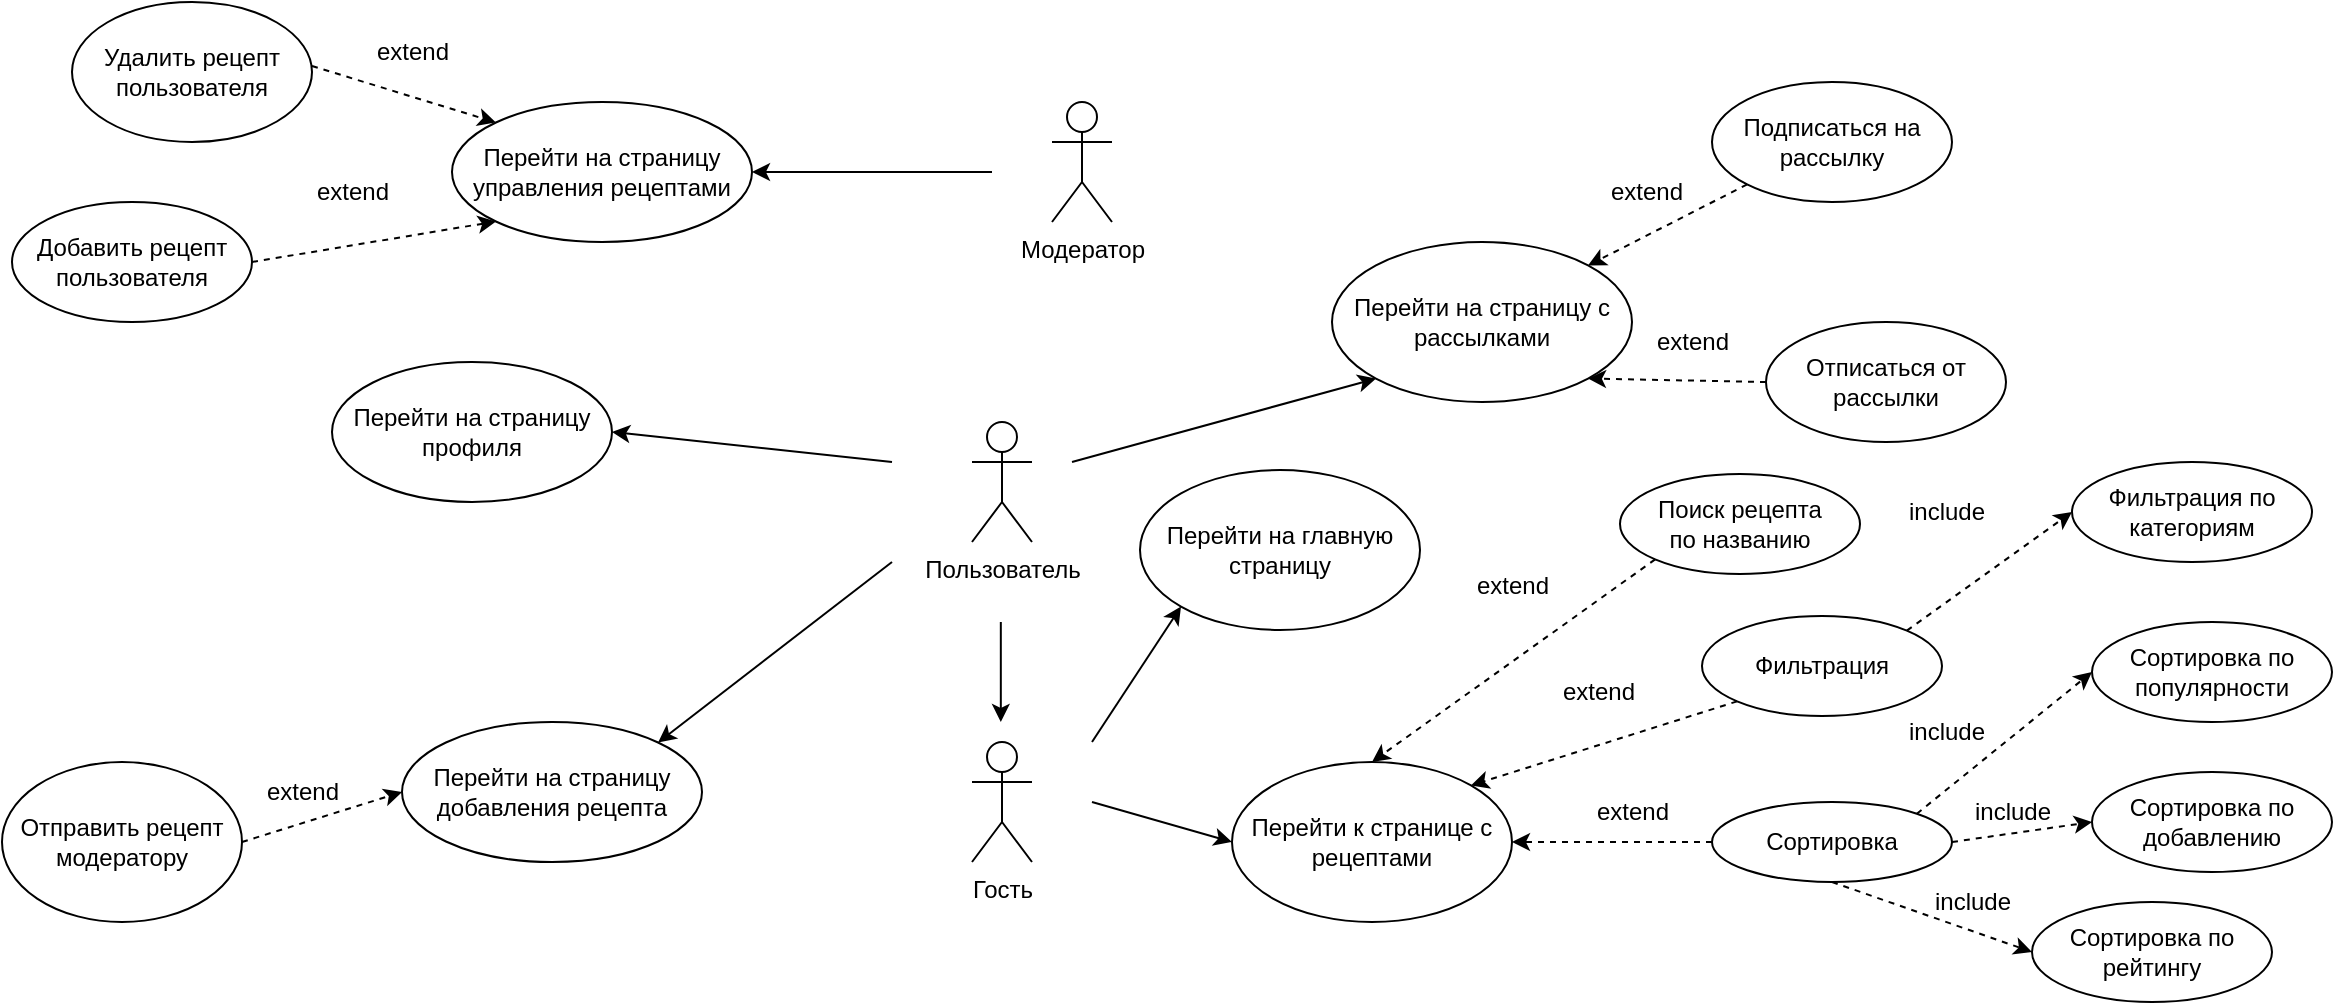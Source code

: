 <mxfile version="24.7.13" pages="10">
  <diagram name="Use-case" id="RN8FDjic-akYMQ6OIXhk">
    <mxGraphModel dx="1290" dy="558" grid="0" gridSize="10" guides="1" tooltips="1" connect="1" arrows="1" fold="1" page="1" pageScale="1" pageWidth="1654" pageHeight="2336" math="0" shadow="0">
      <root>
        <mxCell id="0" />
        <mxCell id="1" parent="0" />
        <mxCell id="Bqgacemh-84XrdoSntIm-1" value="Модератор" style="shape=umlActor;verticalLabelPosition=bottom;verticalAlign=top;html=1;outlineConnect=0;" parent="1" vertex="1">
          <mxGeometry x="630" y="110" width="30" height="60" as="geometry" />
        </mxCell>
        <mxCell id="Bqgacemh-84XrdoSntIm-2" value="Пользователь" style="shape=umlActor;verticalLabelPosition=bottom;verticalAlign=top;html=1;outlineConnect=0;" parent="1" vertex="1">
          <mxGeometry x="590" y="270" width="30" height="60" as="geometry" />
        </mxCell>
        <mxCell id="Bqgacemh-84XrdoSntIm-3" value="Перейти на главную страницу" style="ellipse;whiteSpace=wrap;html=1;" parent="1" vertex="1">
          <mxGeometry x="674" y="294" width="140" height="80" as="geometry" />
        </mxCell>
        <mxCell id="Bqgacemh-84XrdoSntIm-6" value="Перейти на страницу профиля" style="ellipse;whiteSpace=wrap;html=1;" parent="1" vertex="1">
          <mxGeometry x="270" y="240" width="140" height="70" as="geometry" />
        </mxCell>
        <mxCell id="Bqgacemh-84XrdoSntIm-7" value="Перейти к странице с рецептами" style="ellipse;whiteSpace=wrap;html=1;" parent="1" vertex="1">
          <mxGeometry x="720" y="440" width="140" height="80" as="geometry" />
        </mxCell>
        <mxCell id="Bqgacemh-84XrdoSntIm-9" value="Гость" style="shape=umlActor;verticalLabelPosition=bottom;verticalAlign=top;html=1;outlineConnect=0;" parent="1" vertex="1">
          <mxGeometry x="590" y="430" width="30" height="60" as="geometry" />
        </mxCell>
        <mxCell id="Bqgacemh-84XrdoSntIm-10" value="Перейти на страницу с рассылками" style="ellipse;whiteSpace=wrap;html=1;" parent="1" vertex="1">
          <mxGeometry x="770" y="180" width="150" height="80" as="geometry" />
        </mxCell>
        <mxCell id="Bqgacemh-84XrdoSntIm-11" value="Подписаться на рассылку" style="ellipse;whiteSpace=wrap;html=1;" parent="1" vertex="1">
          <mxGeometry x="960" y="100" width="120" height="60" as="geometry" />
        </mxCell>
        <mxCell id="Bqgacemh-84XrdoSntIm-12" value="Отписаться от рассылки" style="ellipse;whiteSpace=wrap;html=1;" parent="1" vertex="1">
          <mxGeometry x="987" y="220" width="120" height="60" as="geometry" />
        </mxCell>
        <mxCell id="Bqgacemh-84XrdoSntIm-13" value="Перейти на страницу добавления рецепта" style="ellipse;whiteSpace=wrap;html=1;" parent="1" vertex="1">
          <mxGeometry x="305" y="420" width="150" height="70" as="geometry" />
        </mxCell>
        <mxCell id="Bqgacemh-84XrdoSntIm-14" value="Фильтрация" style="ellipse;whiteSpace=wrap;html=1;" parent="1" vertex="1">
          <mxGeometry x="955" y="367" width="120" height="50" as="geometry" />
        </mxCell>
        <mxCell id="Bqgacemh-84XrdoSntIm-15" value="Сортировка" style="ellipse;whiteSpace=wrap;html=1;" parent="1" vertex="1">
          <mxGeometry x="960" y="460" width="120" height="40" as="geometry" />
        </mxCell>
        <mxCell id="Bqgacemh-84XrdoSntIm-16" value="Сортировка по популярности" style="ellipse;whiteSpace=wrap;html=1;" parent="1" vertex="1">
          <mxGeometry x="1150" y="370" width="120" height="50" as="geometry" />
        </mxCell>
        <mxCell id="Bqgacemh-84XrdoSntIm-17" value="Сортировка по добавлению" style="ellipse;whiteSpace=wrap;html=1;" parent="1" vertex="1">
          <mxGeometry x="1150" y="445" width="120" height="50" as="geometry" />
        </mxCell>
        <mxCell id="Bqgacemh-84XrdoSntIm-18" value="&lt;div&gt;Сортировка по рейтингу&lt;/div&gt;" style="ellipse;whiteSpace=wrap;html=1;" parent="1" vertex="1">
          <mxGeometry x="1120" y="510" width="120" height="50" as="geometry" />
        </mxCell>
        <mxCell id="Bqgacemh-84XrdoSntIm-19" value="Фильтрация по категориям" style="ellipse;whiteSpace=wrap;html=1;" parent="1" vertex="1">
          <mxGeometry x="1140" y="290" width="120" height="50" as="geometry" />
        </mxCell>
        <mxCell id="Bqgacemh-84XrdoSntIm-21" value="" style="endArrow=classic;html=1;rounded=0;entryX=1;entryY=0.5;entryDx=0;entryDy=0;" parent="1" target="Bqgacemh-84XrdoSntIm-6" edge="1">
          <mxGeometry width="50" height="50" relative="1" as="geometry">
            <mxPoint x="550" y="290" as="sourcePoint" />
            <mxPoint x="740" y="140" as="targetPoint" />
          </mxGeometry>
        </mxCell>
        <mxCell id="Bqgacemh-84XrdoSntIm-28" value="" style="endArrow=classic;html=1;rounded=0;entryX=1;entryY=0;entryDx=0;entryDy=0;" parent="1" target="Bqgacemh-84XrdoSntIm-13" edge="1">
          <mxGeometry width="50" height="50" relative="1" as="geometry">
            <mxPoint x="550" y="340" as="sourcePoint" />
            <mxPoint x="805" y="200" as="targetPoint" />
          </mxGeometry>
        </mxCell>
        <mxCell id="Bqgacemh-84XrdoSntIm-29" value="" style="endArrow=classic;html=1;rounded=0;entryX=0;entryY=1;entryDx=0;entryDy=0;" parent="1" target="Bqgacemh-84XrdoSntIm-10" edge="1">
          <mxGeometry width="50" height="50" relative="1" as="geometry">
            <mxPoint x="640" y="290" as="sourcePoint" />
            <mxPoint x="842" y="295" as="targetPoint" />
          </mxGeometry>
        </mxCell>
        <mxCell id="Bqgacemh-84XrdoSntIm-30" value="" style="endArrow=classic;html=1;rounded=0;" parent="1" edge="1">
          <mxGeometry width="50" height="50" relative="1" as="geometry">
            <mxPoint x="604.41" y="370" as="sourcePoint" />
            <mxPoint x="604.41" y="420" as="targetPoint" />
          </mxGeometry>
        </mxCell>
        <mxCell id="Bqgacemh-84XrdoSntIm-32" value="" style="endArrow=classic;html=1;rounded=0;entryX=0;entryY=0.5;entryDx=0;entryDy=0;" parent="1" target="Bqgacemh-84XrdoSntIm-7" edge="1">
          <mxGeometry width="50" height="50" relative="1" as="geometry">
            <mxPoint x="650" y="460" as="sourcePoint" />
            <mxPoint x="705" y="503" as="targetPoint" />
          </mxGeometry>
        </mxCell>
        <mxCell id="Bqgacemh-84XrdoSntIm-33" value="" style="endArrow=classic;html=1;rounded=0;entryX=0;entryY=1;entryDx=0;entryDy=0;" parent="1" target="Bqgacemh-84XrdoSntIm-3" edge="1">
          <mxGeometry width="50" height="50" relative="1" as="geometry">
            <mxPoint x="650" y="430" as="sourcePoint" />
            <mxPoint x="710" y="570" as="targetPoint" />
          </mxGeometry>
        </mxCell>
        <mxCell id="Bqgacemh-84XrdoSntIm-35" value="" style="endArrow=classic;html=1;rounded=0;exitX=0;exitY=1;exitDx=0;exitDy=0;entryX=1;entryY=0;entryDx=0;entryDy=0;dashed=1;" parent="1" source="Bqgacemh-84XrdoSntIm-11" target="Bqgacemh-84XrdoSntIm-10" edge="1">
          <mxGeometry width="50" height="50" relative="1" as="geometry">
            <mxPoint x="900" y="330" as="sourcePoint" />
            <mxPoint x="950" y="280" as="targetPoint" />
          </mxGeometry>
        </mxCell>
        <mxCell id="Bqgacemh-84XrdoSntIm-36" value="" style="endArrow=classic;html=1;rounded=0;exitX=0;exitY=0.5;exitDx=0;exitDy=0;entryX=1;entryY=1;entryDx=0;entryDy=0;dashed=1;" parent="1" source="Bqgacemh-84XrdoSntIm-12" target="Bqgacemh-84XrdoSntIm-10" edge="1">
          <mxGeometry width="50" height="50" relative="1" as="geometry">
            <mxPoint x="987" y="261" as="sourcePoint" />
            <mxPoint x="908" y="352" as="targetPoint" />
          </mxGeometry>
        </mxCell>
        <mxCell id="Bqgacemh-84XrdoSntIm-37" value="" style="endArrow=classic;html=1;rounded=0;entryX=1;entryY=0;entryDx=0;entryDy=0;exitX=0;exitY=1;exitDx=0;exitDy=0;dashed=1;" parent="1" source="Bqgacemh-84XrdoSntIm-14" target="Bqgacemh-84XrdoSntIm-7" edge="1">
          <mxGeometry width="50" height="50" relative="1" as="geometry">
            <mxPoint x="950" y="410" as="sourcePoint" />
            <mxPoint x="1000" y="360" as="targetPoint" />
          </mxGeometry>
        </mxCell>
        <mxCell id="Bqgacemh-84XrdoSntIm-38" value="" style="endArrow=classic;html=1;rounded=0;exitX=0;exitY=0.5;exitDx=0;exitDy=0;dashed=1;entryX=1;entryY=0.5;entryDx=0;entryDy=0;" parent="1" source="Bqgacemh-84XrdoSntIm-15" target="Bqgacemh-84XrdoSntIm-7" edge="1">
          <mxGeometry width="50" height="50" relative="1" as="geometry">
            <mxPoint x="940" y="425" as="sourcePoint" />
            <mxPoint x="910" y="530" as="targetPoint" />
          </mxGeometry>
        </mxCell>
        <mxCell id="Bqgacemh-84XrdoSntIm-39" value="" style="endArrow=classic;html=1;rounded=0;entryX=0;entryY=0.5;entryDx=0;entryDy=0;exitX=1;exitY=0;exitDx=0;exitDy=0;dashed=1;" parent="1" source="Bqgacemh-84XrdoSntIm-15" target="Bqgacemh-84XrdoSntIm-16" edge="1">
          <mxGeometry width="50" height="50" relative="1" as="geometry">
            <mxPoint x="1020" y="540" as="sourcePoint" />
            <mxPoint x="1070" y="490" as="targetPoint" />
          </mxGeometry>
        </mxCell>
        <mxCell id="Bqgacemh-84XrdoSntIm-40" value="" style="endArrow=classic;html=1;rounded=0;entryX=0;entryY=0.5;entryDx=0;entryDy=0;exitX=1;exitY=0.5;exitDx=0;exitDy=0;dashed=1;" parent="1" source="Bqgacemh-84XrdoSntIm-15" target="Bqgacemh-84XrdoSntIm-17" edge="1">
          <mxGeometry width="50" height="50" relative="1" as="geometry">
            <mxPoint x="1040" y="565" as="sourcePoint" />
            <mxPoint x="1130" y="560" as="targetPoint" />
          </mxGeometry>
        </mxCell>
        <mxCell id="Bqgacemh-84XrdoSntIm-41" value="" style="endArrow=classic;html=1;rounded=0;entryX=0;entryY=0.5;entryDx=0;entryDy=0;exitX=0.5;exitY=1;exitDx=0;exitDy=0;dashed=1;" parent="1" source="Bqgacemh-84XrdoSntIm-15" target="Bqgacemh-84XrdoSntIm-18" edge="1">
          <mxGeometry width="50" height="50" relative="1" as="geometry">
            <mxPoint x="1022" y="579" as="sourcePoint" />
            <mxPoint x="1077" y="627" as="targetPoint" />
          </mxGeometry>
        </mxCell>
        <mxCell id="Bqgacemh-84XrdoSntIm-42" value="" style="endArrow=classic;html=1;rounded=0;entryX=0;entryY=0.5;entryDx=0;entryDy=0;exitX=1;exitY=0;exitDx=0;exitDy=0;dashed=1;" parent="1" source="Bqgacemh-84XrdoSntIm-14" target="Bqgacemh-84XrdoSntIm-19" edge="1">
          <mxGeometry width="50" height="50" relative="1" as="geometry">
            <mxPoint x="1040" y="565" as="sourcePoint" />
            <mxPoint x="1130" y="560" as="targetPoint" />
          </mxGeometry>
        </mxCell>
        <mxCell id="Bqgacemh-84XrdoSntIm-46" value="Перейти на страницу управления рецептами" style="ellipse;whiteSpace=wrap;html=1;" parent="1" vertex="1">
          <mxGeometry x="330" y="110" width="150" height="70" as="geometry" />
        </mxCell>
        <mxCell id="Bqgacemh-84XrdoSntIm-47" value="Отправить рецепт модератору" style="ellipse;whiteSpace=wrap;html=1;" parent="1" vertex="1">
          <mxGeometry x="105" y="440" width="120" height="80" as="geometry" />
        </mxCell>
        <mxCell id="Bqgacemh-84XrdoSntIm-48" value="" style="endArrow=classic;html=1;rounded=0;dashed=1;exitX=1;exitY=0.5;exitDx=0;exitDy=0;" parent="1" source="Bqgacemh-84XrdoSntIm-47" edge="1">
          <mxGeometry width="50" height="50" relative="1" as="geometry">
            <mxPoint x="215" y="500" as="sourcePoint" />
            <mxPoint x="305" y="455" as="targetPoint" />
          </mxGeometry>
        </mxCell>
        <mxCell id="Bqgacemh-84XrdoSntIm-49" value="" style="endArrow=classic;html=1;rounded=0;entryX=1;entryY=0.5;entryDx=0;entryDy=0;" parent="1" target="Bqgacemh-84XrdoSntIm-46" edge="1">
          <mxGeometry width="50" height="50" relative="1" as="geometry">
            <mxPoint x="600" y="145" as="sourcePoint" />
            <mxPoint x="620" y="150" as="targetPoint" />
          </mxGeometry>
        </mxCell>
        <mxCell id="Bqgacemh-84XrdoSntIm-50" value="Удалить рецепт пользователя" style="ellipse;whiteSpace=wrap;html=1;" parent="1" vertex="1">
          <mxGeometry x="140" y="60" width="120" height="70" as="geometry" />
        </mxCell>
        <mxCell id="Bqgacemh-84XrdoSntIm-51" value="Добавить рецепт пользователя" style="ellipse;whiteSpace=wrap;html=1;" parent="1" vertex="1">
          <mxGeometry x="110" y="160" width="120" height="60" as="geometry" />
        </mxCell>
        <mxCell id="Bqgacemh-84XrdoSntIm-52" value="" style="endArrow=classic;html=1;rounded=0;entryX=0;entryY=0;entryDx=0;entryDy=0;dashed=1;exitX=1;exitY=0;exitDx=0;exitDy=0;" parent="1" target="Bqgacemh-84XrdoSntIm-46" edge="1">
          <mxGeometry width="50" height="50" relative="1" as="geometry">
            <mxPoint x="260" y="92" as="sourcePoint" />
            <mxPoint x="358" y="80" as="targetPoint" />
          </mxGeometry>
        </mxCell>
        <mxCell id="Bqgacemh-84XrdoSntIm-53" value="" style="endArrow=classic;html=1;rounded=0;entryX=0;entryY=1;entryDx=0;entryDy=0;dashed=1;exitX=1;exitY=0.5;exitDx=0;exitDy=0;" parent="1" source="Bqgacemh-84XrdoSntIm-51" target="Bqgacemh-84XrdoSntIm-46" edge="1">
          <mxGeometry width="50" height="50" relative="1" as="geometry">
            <mxPoint x="270" y="102" as="sourcePoint" />
            <mxPoint x="362" y="130" as="targetPoint" />
          </mxGeometry>
        </mxCell>
        <mxCell id="Bqgacemh-84XrdoSntIm-54" value="extend" style="text;html=1;align=center;verticalAlign=middle;resizable=0;points=[];autosize=1;strokeColor=none;fillColor=none;" parent="1" vertex="1">
          <mxGeometry x="280" y="70" width="60" height="30" as="geometry" />
        </mxCell>
        <mxCell id="Bqgacemh-84XrdoSntIm-55" value="extend" style="text;html=1;align=center;verticalAlign=middle;resizable=0;points=[];autosize=1;strokeColor=none;fillColor=none;" parent="1" vertex="1">
          <mxGeometry x="250" y="140" width="60" height="30" as="geometry" />
        </mxCell>
        <mxCell id="Bqgacemh-84XrdoSntIm-56" value="extend" style="text;html=1;align=center;verticalAlign=middle;resizable=0;points=[];autosize=1;strokeColor=none;fillColor=none;" parent="1" vertex="1">
          <mxGeometry x="225" y="440" width="60" height="30" as="geometry" />
        </mxCell>
        <mxCell id="Bqgacemh-84XrdoSntIm-57" value="extend" style="text;html=1;align=center;verticalAlign=middle;resizable=0;points=[];autosize=1;strokeColor=none;fillColor=none;" parent="1" vertex="1">
          <mxGeometry x="873" y="390" width="60" height="30" as="geometry" />
        </mxCell>
        <mxCell id="Bqgacemh-84XrdoSntIm-58" value="extend" style="text;html=1;align=center;verticalAlign=middle;resizable=0;points=[];autosize=1;strokeColor=none;fillColor=none;" parent="1" vertex="1">
          <mxGeometry x="897" y="140" width="60" height="30" as="geometry" />
        </mxCell>
        <mxCell id="Bqgacemh-84XrdoSntIm-59" value="extend" style="text;html=1;align=center;verticalAlign=middle;resizable=0;points=[];autosize=1;strokeColor=none;fillColor=none;" parent="1" vertex="1">
          <mxGeometry x="920" y="215" width="60" height="30" as="geometry" />
        </mxCell>
        <mxCell id="Bqgacemh-84XrdoSntIm-60" value="extend" style="text;html=1;align=center;verticalAlign=middle;resizable=0;points=[];autosize=1;strokeColor=none;fillColor=none;" parent="1" vertex="1">
          <mxGeometry x="890" y="450" width="60" height="30" as="geometry" />
        </mxCell>
        <mxCell id="Bqgacemh-84XrdoSntIm-61" value="include" style="text;html=1;align=center;verticalAlign=middle;resizable=0;points=[];autosize=1;strokeColor=none;fillColor=none;" parent="1" vertex="1">
          <mxGeometry x="1047" y="300" width="60" height="30" as="geometry" />
        </mxCell>
        <mxCell id="Bqgacemh-84XrdoSntIm-63" value="include" style="text;html=1;align=center;verticalAlign=middle;resizable=0;points=[];autosize=1;strokeColor=none;fillColor=none;" parent="1" vertex="1">
          <mxGeometry x="1047" y="410" width="60" height="30" as="geometry" />
        </mxCell>
        <mxCell id="Bqgacemh-84XrdoSntIm-64" value="include" style="text;html=1;align=center;verticalAlign=middle;resizable=0;points=[];autosize=1;strokeColor=none;fillColor=none;" parent="1" vertex="1">
          <mxGeometry x="1080" y="450" width="60" height="30" as="geometry" />
        </mxCell>
        <mxCell id="Bqgacemh-84XrdoSntIm-65" value="include" style="text;html=1;align=center;verticalAlign=middle;resizable=0;points=[];autosize=1;strokeColor=none;fillColor=none;" parent="1" vertex="1">
          <mxGeometry x="1060" y="495" width="60" height="30" as="geometry" />
        </mxCell>
        <mxCell id="e0u78hLZJaHVOt1kEvZA-1" value="&lt;div&gt;Поиск рецепта&lt;/div&gt;&lt;div&gt;по названию&lt;/div&gt;" style="ellipse;whiteSpace=wrap;html=1;" vertex="1" parent="1">
          <mxGeometry x="914" y="296" width="120" height="50" as="geometry" />
        </mxCell>
        <mxCell id="e0u78hLZJaHVOt1kEvZA-2" value="extend" style="text;html=1;align=center;verticalAlign=middle;resizable=0;points=[];autosize=1;strokeColor=none;fillColor=none;" vertex="1" parent="1">
          <mxGeometry x="830" y="337" width="60" height="30" as="geometry" />
        </mxCell>
        <mxCell id="e0u78hLZJaHVOt1kEvZA-3" value="" style="endArrow=classic;html=1;rounded=0;entryX=0.5;entryY=0;entryDx=0;entryDy=0;exitX=0;exitY=1;exitDx=0;exitDy=0;dashed=1;" edge="1" parent="1" source="e0u78hLZJaHVOt1kEvZA-1" target="Bqgacemh-84XrdoSntIm-7">
          <mxGeometry width="50" height="50" relative="1" as="geometry">
            <mxPoint x="983" y="420" as="sourcePoint" />
            <mxPoint x="849" y="462" as="targetPoint" />
          </mxGeometry>
        </mxCell>
      </root>
    </mxGraphModel>
  </diagram>
  <diagram id="gPzb7PEZ2ehzPwU3qacn" name="Base 1.1">
    <mxGraphModel dx="1050" dy="558" grid="1" gridSize="10" guides="1" tooltips="1" connect="1" arrows="1" fold="1" page="1" pageScale="1" pageWidth="1654" pageHeight="2336" math="0" shadow="0">
      <root>
        <mxCell id="0" />
        <mxCell id="1" parent="0" />
        <mxCell id="9213wLdAPO-5JgqUkFKi-1" style="edgeStyle=orthogonalEdgeStyle;rounded=0;orthogonalLoop=1;jettySize=auto;html=1;exitX=0.5;exitY=1;exitDx=0;exitDy=0;exitPerimeter=0;entryX=0.5;entryY=0;entryDx=0;entryDy=0;" parent="1" source="9213wLdAPO-5JgqUkFKi-2" target="9213wLdAPO-5JgqUkFKi-4" edge="1">
          <mxGeometry relative="1" as="geometry" />
        </mxCell>
        <mxCell id="9213wLdAPO-5JgqUkFKi-2" value="Начало" style="strokeWidth=1;html=1;shape=mxgraph.flowchart.terminator;whiteSpace=wrap;" parent="1" vertex="1">
          <mxGeometry x="487" y="650" width="113" height="40" as="geometry" />
        </mxCell>
        <mxCell id="9213wLdAPO-5JgqUkFKi-3" style="edgeStyle=orthogonalEdgeStyle;rounded=0;orthogonalLoop=1;jettySize=auto;html=1;entryX=0.5;entryY=0;entryDx=0;entryDy=0;exitX=0.5;exitY=1;exitDx=0;exitDy=0;" parent="1" source="9213wLdAPO-5JgqUkFKi-4" target="9213wLdAPO-5JgqUkFKi-7" edge="1">
          <mxGeometry relative="1" as="geometry" />
        </mxCell>
        <mxCell id="9213wLdAPO-5JgqUkFKi-4" value="Пользователь вводит логин и пароль" style="rounded=0;whiteSpace=wrap;html=1;" parent="1" vertex="1">
          <mxGeometry x="473.5" y="730" width="140" height="60" as="geometry" />
        </mxCell>
        <mxCell id="9213wLdAPO-5JgqUkFKi-5" style="edgeStyle=orthogonalEdgeStyle;rounded=0;orthogonalLoop=1;jettySize=auto;html=1;entryX=0.5;entryY=1;entryDx=0;entryDy=0;" parent="1" source="9213wLdAPO-5JgqUkFKi-7" target="9213wLdAPO-5JgqUkFKi-9" edge="1">
          <mxGeometry relative="1" as="geometry" />
        </mxCell>
        <mxCell id="9213wLdAPO-5JgqUkFKi-6" style="edgeStyle=orthogonalEdgeStyle;rounded=0;orthogonalLoop=1;jettySize=auto;html=1;exitX=1;exitY=0.5;exitDx=0;exitDy=0;entryX=0.5;entryY=0;entryDx=0;entryDy=0;" parent="1" source="9213wLdAPO-5JgqUkFKi-7" target="9213wLdAPO-5JgqUkFKi-12" edge="1">
          <mxGeometry relative="1" as="geometry" />
        </mxCell>
        <mxCell id="9213wLdAPO-5JgqUkFKi-7" value="Логин существует?" style="rhombus;whiteSpace=wrap;html=1;" parent="1" vertex="1">
          <mxGeometry x="493.5" y="840" width="100" height="70" as="geometry" />
        </mxCell>
        <mxCell id="9213wLdAPO-5JgqUkFKi-8" style="edgeStyle=orthogonalEdgeStyle;rounded=0;orthogonalLoop=1;jettySize=auto;html=1;exitX=0.5;exitY=0;exitDx=0;exitDy=0;entryX=0;entryY=0.5;entryDx=0;entryDy=0;" parent="1" source="9213wLdAPO-5JgqUkFKi-9" target="9213wLdAPO-5JgqUkFKi-4" edge="1">
          <mxGeometry relative="1" as="geometry" />
        </mxCell>
        <mxCell id="9213wLdAPO-5JgqUkFKi-9" value="&quot;Пользователь не найден!&quot;" style="rounded=0;whiteSpace=wrap;html=1;" parent="1" vertex="1">
          <mxGeometry x="280" y="790" width="120" height="60" as="geometry" />
        </mxCell>
        <mxCell id="9213wLdAPO-5JgqUkFKi-10" style="edgeStyle=orthogonalEdgeStyle;rounded=0;orthogonalLoop=1;jettySize=auto;html=1;exitX=0;exitY=0.5;exitDx=0;exitDy=0;entryX=1;entryY=0.5;entryDx=0;entryDy=0;" parent="1" source="9213wLdAPO-5JgqUkFKi-12" target="9213wLdAPO-5JgqUkFKi-14" edge="1">
          <mxGeometry relative="1" as="geometry" />
        </mxCell>
        <mxCell id="9213wLdAPO-5JgqUkFKi-11" style="edgeStyle=orthogonalEdgeStyle;rounded=0;orthogonalLoop=1;jettySize=auto;html=1;exitX=1;exitY=0.5;exitDx=0;exitDy=0;entryX=0.5;entryY=0;entryDx=0;entryDy=0;" parent="1" source="9213wLdAPO-5JgqUkFKi-12" target="9213wLdAPO-5JgqUkFKi-18" edge="1">
          <mxGeometry relative="1" as="geometry" />
        </mxCell>
        <mxCell id="9213wLdAPO-5JgqUkFKi-12" value="&lt;div&gt;Пароль&lt;/div&gt;&lt;div&gt;верный?&lt;/div&gt;" style="rhombus;whiteSpace=wrap;html=1;" parent="1" vertex="1">
          <mxGeometry x="670" y="900" width="100" height="60" as="geometry" />
        </mxCell>
        <mxCell id="9213wLdAPO-5JgqUkFKi-13" style="edgeStyle=orthogonalEdgeStyle;rounded=0;orthogonalLoop=1;jettySize=auto;html=1;exitX=0.5;exitY=0;exitDx=0;exitDy=0;entryX=0.5;entryY=1;entryDx=0;entryDy=0;" parent="1" source="9213wLdAPO-5JgqUkFKi-14" target="9213wLdAPO-5JgqUkFKi-7" edge="1">
          <mxGeometry relative="1" as="geometry" />
        </mxCell>
        <mxCell id="9213wLdAPO-5JgqUkFKi-14" value="&quot;Пароль введён неправильно&quot;" style="rounded=0;whiteSpace=wrap;html=1;" parent="1" vertex="1">
          <mxGeometry x="486.5" y="940" width="113.5" height="60" as="geometry" />
        </mxCell>
        <mxCell id="9213wLdAPO-5JgqUkFKi-15" value="Открытие доступа к дополнительным страниц на сайте" style="rounded=0;whiteSpace=wrap;html=1;" parent="1" vertex="1">
          <mxGeometry x="580" y="1040" width="120" height="60" as="geometry" />
        </mxCell>
        <mxCell id="9213wLdAPO-5JgqUkFKi-16" style="edgeStyle=orthogonalEdgeStyle;rounded=0;orthogonalLoop=1;jettySize=auto;html=1;entryX=0.5;entryY=0;entryDx=0;entryDy=0;" parent="1" source="9213wLdAPO-5JgqUkFKi-18" target="9213wLdAPO-5JgqUkFKi-15" edge="1">
          <mxGeometry relative="1" as="geometry" />
        </mxCell>
        <mxCell id="9213wLdAPO-5JgqUkFKi-17" style="edgeStyle=orthogonalEdgeStyle;rounded=0;orthogonalLoop=1;jettySize=auto;html=1;exitX=1;exitY=0.5;exitDx=0;exitDy=0;entryX=0.5;entryY=0;entryDx=0;entryDy=0;" parent="1" source="9213wLdAPO-5JgqUkFKi-18" target="9213wLdAPO-5JgqUkFKi-19" edge="1">
          <mxGeometry relative="1" as="geometry" />
        </mxCell>
        <mxCell id="9213wLdAPO-5JgqUkFKi-18" value="Пользователь является модератором?" style="rhombus;whiteSpace=wrap;html=1;" parent="1" vertex="1">
          <mxGeometry x="710" y="960" width="170" height="90" as="geometry" />
        </mxCell>
        <mxCell id="9213wLdAPO-5JgqUkFKi-19" value="Открытие страницы модератора" style="rounded=0;whiteSpace=wrap;html=1;" parent="1" vertex="1">
          <mxGeometry x="890" y="1040" width="120" height="60" as="geometry" />
        </mxCell>
        <mxCell id="9213wLdAPO-5JgqUkFKi-20" value="Нет" style="text;html=1;align=center;verticalAlign=middle;resizable=0;points=[];autosize=1;strokeColor=none;fillColor=none;" parent="1" vertex="1">
          <mxGeometry x="433.5" y="840" width="40" height="30" as="geometry" />
        </mxCell>
        <mxCell id="9213wLdAPO-5JgqUkFKi-21" value="Да" style="text;html=1;align=center;verticalAlign=middle;resizable=0;points=[];autosize=1;strokeColor=none;fillColor=none;" parent="1" vertex="1">
          <mxGeometry x="620" y="840" width="40" height="30" as="geometry" />
        </mxCell>
        <mxCell id="9213wLdAPO-5JgqUkFKi-22" value="Нет" style="text;html=1;align=center;verticalAlign=middle;resizable=0;points=[];autosize=1;strokeColor=none;fillColor=none;" parent="1" vertex="1">
          <mxGeometry x="630" y="900" width="40" height="30" as="geometry" />
        </mxCell>
        <mxCell id="9213wLdAPO-5JgqUkFKi-23" value="Да" style="text;html=1;align=center;verticalAlign=middle;resizable=0;points=[];autosize=1;strokeColor=none;fillColor=none;" parent="1" vertex="1">
          <mxGeometry x="770" y="900" width="40" height="30" as="geometry" />
        </mxCell>
        <mxCell id="9213wLdAPO-5JgqUkFKi-24" value="Нет" style="text;html=1;align=center;verticalAlign=middle;resizable=0;points=[];autosize=1;strokeColor=none;fillColor=none;" parent="1" vertex="1">
          <mxGeometry x="660" y="970" width="40" height="30" as="geometry" />
        </mxCell>
        <mxCell id="9213wLdAPO-5JgqUkFKi-25" value="Да" style="text;html=1;align=center;verticalAlign=middle;resizable=0;points=[];autosize=1;strokeColor=none;fillColor=none;" parent="1" vertex="1">
          <mxGeometry x="880" y="970" width="40" height="30" as="geometry" />
        </mxCell>
        <mxCell id="9213wLdAPO-5JgqUkFKi-26" value="Конец" style="strokeWidth=1;html=1;shape=mxgraph.flowchart.terminator;whiteSpace=wrap;" parent="1" vertex="1">
          <mxGeometry x="747" y="1160" width="113" height="40" as="geometry" />
        </mxCell>
        <mxCell id="9213wLdAPO-5JgqUkFKi-27" style="edgeStyle=orthogonalEdgeStyle;rounded=0;orthogonalLoop=1;jettySize=auto;html=1;exitX=0.5;exitY=1;exitDx=0;exitDy=0;entryX=0.284;entryY=0.037;entryDx=0;entryDy=0;entryPerimeter=0;" parent="1" source="9213wLdAPO-5JgqUkFKi-15" target="9213wLdAPO-5JgqUkFKi-26" edge="1">
          <mxGeometry relative="1" as="geometry" />
        </mxCell>
        <mxCell id="9213wLdAPO-5JgqUkFKi-28" style="edgeStyle=orthogonalEdgeStyle;rounded=0;orthogonalLoop=1;jettySize=auto;html=1;exitX=0.5;exitY=1;exitDx=0;exitDy=0;entryX=0.686;entryY=-0.024;entryDx=0;entryDy=0;entryPerimeter=0;" parent="1" source="9213wLdAPO-5JgqUkFKi-19" target="9213wLdAPO-5JgqUkFKi-26" edge="1">
          <mxGeometry relative="1" as="geometry" />
        </mxCell>
      </root>
    </mxGraphModel>
  </diagram>
  <diagram id="1RJXQYUe971ZxdPcKZS0" name="Base 1.2">
    <mxGraphModel dx="1050" dy="558" grid="0" gridSize="10" guides="1" tooltips="1" connect="1" arrows="1" fold="1" page="1" pageScale="1" pageWidth="1654" pageHeight="2336" math="0" shadow="0">
      <root>
        <mxCell id="0" />
        <mxCell id="1" parent="0" />
        <mxCell id="BRQDoC9dqk1y7PyoPinG-2" style="edgeStyle=orthogonalEdgeStyle;rounded=0;orthogonalLoop=1;jettySize=auto;html=1;entryX=0.5;entryY=0;entryDx=0;entryDy=0;" parent="1" source="pTiLaJvgmUf2NcIhQjGi-1" target="pTiLaJvgmUf2NcIhQjGi-2" edge="1">
          <mxGeometry relative="1" as="geometry" />
        </mxCell>
        <mxCell id="pTiLaJvgmUf2NcIhQjGi-1" value="Начало" style="strokeWidth=1;html=1;shape=mxgraph.flowchart.terminator;whiteSpace=wrap;" parent="1" vertex="1">
          <mxGeometry x="650" y="268" width="113" height="40" as="geometry" />
        </mxCell>
        <mxCell id="pTiLaJvgmUf2NcIhQjGi-8" style="edgeStyle=orthogonalEdgeStyle;rounded=0;orthogonalLoop=1;jettySize=auto;html=1;exitX=0.5;exitY=1;exitDx=0;exitDy=0;entryX=0.5;entryY=0;entryDx=0;entryDy=0;" parent="1" source="pTiLaJvgmUf2NcIhQjGi-2" target="pTiLaJvgmUf2NcIhQjGi-3" edge="1">
          <mxGeometry relative="1" as="geometry" />
        </mxCell>
        <mxCell id="pTiLaJvgmUf2NcIhQjGi-2" value="&lt;div&gt;Пользователь заходит&lt;/div&gt;&lt;div&gt;на страницу &quot;Рецепты&quot;&lt;/div&gt;" style="rounded=0;whiteSpace=wrap;html=1;" parent="1" vertex="1">
          <mxGeometry x="630.5" y="328" width="152" height="39" as="geometry" />
        </mxCell>
        <mxCell id="pTiLaJvgmUf2NcIhQjGi-9" style="edgeStyle=orthogonalEdgeStyle;rounded=0;orthogonalLoop=1;jettySize=auto;html=1;entryX=0.5;entryY=0;entryDx=0;entryDy=0;" parent="1" source="pTiLaJvgmUf2NcIhQjGi-3" target="pTiLaJvgmUf2NcIhQjGi-4" edge="1">
          <mxGeometry relative="1" as="geometry" />
        </mxCell>
        <mxCell id="pTiLaJvgmUf2NcIhQjGi-3" value="Вывод всех рецептов" style="rounded=0;whiteSpace=wrap;html=1;" parent="1" vertex="1">
          <mxGeometry x="646.5" y="396" width="120" height="34" as="geometry" />
        </mxCell>
        <mxCell id="pTiLaJvgmUf2NcIhQjGi-11" style="edgeStyle=orthogonalEdgeStyle;rounded=0;orthogonalLoop=1;jettySize=auto;html=1;entryX=0.5;entryY=0;entryDx=0;entryDy=0;exitX=0;exitY=0.5;exitDx=0;exitDy=0;" parent="1" source="pTiLaJvgmUf2NcIhQjGi-4" target="pTiLaJvgmUf2NcIhQjGi-5" edge="1">
          <mxGeometry relative="1" as="geometry" />
        </mxCell>
        <mxCell id="pTiLaJvgmUf2NcIhQjGi-15" style="edgeStyle=orthogonalEdgeStyle;rounded=0;orthogonalLoop=1;jettySize=auto;html=1;entryX=0.75;entryY=0;entryDx=0;entryDy=0;exitX=1;exitY=0.5;exitDx=0;exitDy=0;" parent="1" source="pTiLaJvgmUf2NcIhQjGi-4" target="pTiLaJvgmUf2NcIhQjGi-13" edge="1">
          <mxGeometry relative="1" as="geometry" />
        </mxCell>
        <mxCell id="pTiLaJvgmUf2NcIhQjGi-4" value="&lt;div&gt;Пользователь выбрал&lt;/div&gt;&lt;div&gt;&quot;по популярности&quot;&lt;/div&gt;" style="rhombus;whiteSpace=wrap;html=1;" parent="1" vertex="1">
          <mxGeometry x="616.5" y="455" width="180" height="100" as="geometry" />
        </mxCell>
        <mxCell id="pTiLaJvgmUf2NcIhQjGi-12" style="edgeStyle=orthogonalEdgeStyle;rounded=0;orthogonalLoop=1;jettySize=auto;html=1;exitX=0;exitY=0.5;exitDx=0;exitDy=0;entryX=0.5;entryY=0;entryDx=0;entryDy=0;" parent="1" source="pTiLaJvgmUf2NcIhQjGi-5" target="pTiLaJvgmUf2NcIhQjGi-6" edge="1">
          <mxGeometry relative="1" as="geometry" />
        </mxCell>
        <mxCell id="pTiLaJvgmUf2NcIhQjGi-16" style="edgeStyle=orthogonalEdgeStyle;rounded=0;orthogonalLoop=1;jettySize=auto;html=1;entryX=0.25;entryY=0;entryDx=0;entryDy=0;" parent="1" source="pTiLaJvgmUf2NcIhQjGi-5" target="pTiLaJvgmUf2NcIhQjGi-13" edge="1">
          <mxGeometry relative="1" as="geometry" />
        </mxCell>
        <mxCell id="pTiLaJvgmUf2NcIhQjGi-5" value="&lt;div&gt;Пользователь выбрал&lt;/div&gt;&lt;div&gt;&quot;по дате добавления&quot;&lt;/div&gt;" style="rhombus;whiteSpace=wrap;html=1;" parent="1" vertex="1">
          <mxGeometry x="470" y="530" width="180" height="100" as="geometry" />
        </mxCell>
        <mxCell id="pTiLaJvgmUf2NcIhQjGi-17" style="edgeStyle=orthogonalEdgeStyle;rounded=0;orthogonalLoop=1;jettySize=auto;html=1;exitX=1;exitY=0.5;exitDx=0;exitDy=0;entryX=0;entryY=0.5;entryDx=0;entryDy=0;" parent="1" source="pTiLaJvgmUf2NcIhQjGi-6" target="pTiLaJvgmUf2NcIhQjGi-13" edge="1">
          <mxGeometry relative="1" as="geometry" />
        </mxCell>
        <mxCell id="pTiLaJvgmUf2NcIhQjGi-6" value="&lt;div&gt;Пользователь выбрал&lt;/div&gt;&lt;div&gt;&quot;по рейтингу&quot;&lt;/div&gt;" style="rhombus;whiteSpace=wrap;html=1;" parent="1" vertex="1">
          <mxGeometry x="320" y="610" width="180" height="100" as="geometry" />
        </mxCell>
        <mxCell id="pTiLaJvgmUf2NcIhQjGi-13" value="Вывод результатов" style="rounded=0;whiteSpace=wrap;html=1;" parent="1" vertex="1">
          <mxGeometry x="763" y="630" width="120" height="60" as="geometry" />
        </mxCell>
        <mxCell id="pTiLaJvgmUf2NcIhQjGi-14" value="Нет" style="text;html=1;align=center;verticalAlign=middle;resizable=0;points=[];autosize=1;strokeColor=none;fillColor=none;" parent="1" vertex="1">
          <mxGeometry x="570" y="470" width="40" height="30" as="geometry" />
        </mxCell>
        <mxCell id="pTiLaJvgmUf2NcIhQjGi-18" value="Нет" style="text;html=1;align=center;verticalAlign=middle;resizable=0;points=[];autosize=1;strokeColor=none;fillColor=none;" parent="1" vertex="1">
          <mxGeometry x="420" y="555" width="40" height="30" as="geometry" />
        </mxCell>
        <mxCell id="pTiLaJvgmUf2NcIhQjGi-19" value="Конец" style="strokeWidth=1;html=1;shape=mxgraph.flowchart.terminator;whiteSpace=wrap;" parent="1" vertex="1">
          <mxGeometry x="940" y="640" width="113" height="40" as="geometry" />
        </mxCell>
        <mxCell id="pTiLaJvgmUf2NcIhQjGi-20" style="edgeStyle=orthogonalEdgeStyle;rounded=0;orthogonalLoop=1;jettySize=auto;html=1;entryX=0;entryY=0.5;entryDx=0;entryDy=0;entryPerimeter=0;" parent="1" source="pTiLaJvgmUf2NcIhQjGi-13" target="pTiLaJvgmUf2NcIhQjGi-19" edge="1">
          <mxGeometry relative="1" as="geometry" />
        </mxCell>
        <mxCell id="pTiLaJvgmUf2NcIhQjGi-21" value="Да" style="text;html=1;align=center;verticalAlign=middle;resizable=0;points=[];autosize=1;strokeColor=none;fillColor=none;" parent="1" vertex="1">
          <mxGeometry x="800" y="468" width="40" height="30" as="geometry" />
        </mxCell>
        <mxCell id="pTiLaJvgmUf2NcIhQjGi-22" value="Да" style="text;html=1;align=center;verticalAlign=middle;resizable=0;points=[];autosize=1;strokeColor=none;fillColor=none;" parent="1" vertex="1">
          <mxGeometry x="660" y="555" width="40" height="30" as="geometry" />
        </mxCell>
        <mxCell id="pTiLaJvgmUf2NcIhQjGi-23" value="Да" style="text;html=1;align=center;verticalAlign=middle;resizable=0;points=[];autosize=1;strokeColor=none;fillColor=none;" parent="1" vertex="1">
          <mxGeometry x="510" y="630" width="40" height="30" as="geometry" />
        </mxCell>
      </root>
    </mxGraphModel>
  </diagram>
  <diagram id="XIQk23a6fbK6iCQZ3wBs" name="Base 1.3">
    <mxGraphModel dx="1500" dy="797" grid="0" gridSize="10" guides="1" tooltips="1" connect="1" arrows="1" fold="1" page="1" pageScale="1" pageWidth="1654" pageHeight="2336" math="0" shadow="0">
      <root>
        <mxCell id="0" />
        <mxCell id="1" parent="0" />
        <mxCell id="lCplsj8nk90HUixvE2ss-5" style="edgeStyle=orthogonalEdgeStyle;rounded=0;orthogonalLoop=1;jettySize=auto;html=1;exitX=0.5;exitY=1;exitDx=0;exitDy=0;exitPerimeter=0;entryX=0.5;entryY=0;entryDx=0;entryDy=0;" parent="1" source="lCplsj8nk90HUixvE2ss-1" target="lCplsj8nk90HUixvE2ss-2" edge="1">
          <mxGeometry relative="1" as="geometry" />
        </mxCell>
        <mxCell id="lCplsj8nk90HUixvE2ss-1" value="Начало" style="strokeWidth=1;html=1;shape=mxgraph.flowchart.terminator;whiteSpace=wrap;" parent="1" vertex="1">
          <mxGeometry x="610" y="100" width="113" height="40" as="geometry" />
        </mxCell>
        <mxCell id="lCplsj8nk90HUixvE2ss-6" style="edgeStyle=orthogonalEdgeStyle;rounded=0;orthogonalLoop=1;jettySize=auto;html=1;entryX=0.5;entryY=0;entryDx=0;entryDy=0;" parent="1" source="lCplsj8nk90HUixvE2ss-2" target="lCplsj8nk90HUixvE2ss-3" edge="1">
          <mxGeometry relative="1" as="geometry" />
        </mxCell>
        <mxCell id="lCplsj8nk90HUixvE2ss-2" value="Пользователь заходит на главную страницу" style="rounded=0;whiteSpace=wrap;html=1;" parent="1" vertex="1">
          <mxGeometry x="596.5" y="160" width="140" height="60" as="geometry" />
        </mxCell>
        <mxCell id="lCplsj8nk90HUixvE2ss-8" style="edgeStyle=orthogonalEdgeStyle;rounded=0;orthogonalLoop=1;jettySize=auto;html=1;entryX=1;entryY=0.5;entryDx=0;entryDy=0;" parent="1" source="lCplsj8nk90HUixvE2ss-3" target="lCplsj8nk90HUixvE2ss-7" edge="1">
          <mxGeometry relative="1" as="geometry" />
        </mxCell>
        <mxCell id="9Ja0fPX_d0o4_xRfFJhx-5" style="edgeStyle=orthogonalEdgeStyle;rounded=0;orthogonalLoop=1;jettySize=auto;html=1;exitX=1;exitY=0.75;exitDx=0;exitDy=0;entryX=0;entryY=0.25;entryDx=0;entryDy=0;" parent="1" source="lCplsj8nk90HUixvE2ss-3" target="9Ja0fPX_d0o4_xRfFJhx-1" edge="1">
          <mxGeometry relative="1" as="geometry" />
        </mxCell>
        <mxCell id="9Ja0fPX_d0o4_xRfFJhx-12" style="edgeStyle=orthogonalEdgeStyle;rounded=0;orthogonalLoop=1;jettySize=auto;html=1;exitX=0.5;exitY=1;exitDx=0;exitDy=0;entryX=0.5;entryY=0;entryDx=0;entryDy=0;" parent="1" source="lCplsj8nk90HUixvE2ss-3" target="9Ja0fPX_d0o4_xRfFJhx-11" edge="1">
          <mxGeometry relative="1" as="geometry" />
        </mxCell>
        <mxCell id="9Ja0fPX_d0o4_xRfFJhx-52" style="edgeStyle=orthogonalEdgeStyle;rounded=0;orthogonalLoop=1;jettySize=auto;html=1;exitX=1;exitY=0.25;exitDx=0;exitDy=0;entryX=0;entryY=0.25;entryDx=0;entryDy=0;" parent="1" source="lCplsj8nk90HUixvE2ss-3" target="9Ja0fPX_d0o4_xRfFJhx-2" edge="1">
          <mxGeometry relative="1" as="geometry" />
        </mxCell>
        <mxCell id="lCplsj8nk90HUixvE2ss-3" value="Пользователь заходит на страницу &quot;Рецепты&quot;" style="rounded=0;whiteSpace=wrap;html=1;" parent="1" vertex="1">
          <mxGeometry x="596.5" y="240" width="140" height="60" as="geometry" />
        </mxCell>
        <mxCell id="9Ja0fPX_d0o4_xRfFJhx-3" style="edgeStyle=orthogonalEdgeStyle;rounded=0;orthogonalLoop=1;jettySize=auto;html=1;entryX=0.25;entryY=1;entryDx=0;entryDy=0;exitX=0.457;exitY=1.017;exitDx=0;exitDy=0;exitPerimeter=0;" parent="1" source="lCplsj8nk90HUixvE2ss-7" target="lCplsj8nk90HUixvE2ss-3" edge="1">
          <mxGeometry relative="1" as="geometry" />
        </mxCell>
        <mxCell id="lCplsj8nk90HUixvE2ss-7" value="Поиск рецепта по названию" style="rounded=0;whiteSpace=wrap;html=1;" parent="1" vertex="1">
          <mxGeometry x="413" y="240" width="140" height="60" as="geometry" />
        </mxCell>
        <mxCell id="9Ja0fPX_d0o4_xRfFJhx-8" style="edgeStyle=orthogonalEdgeStyle;rounded=0;orthogonalLoop=1;jettySize=auto;html=1;entryX=0.75;entryY=1;entryDx=0;entryDy=0;" parent="1" source="9Ja0fPX_d0o4_xRfFJhx-1" target="lCplsj8nk90HUixvE2ss-3" edge="1">
          <mxGeometry relative="1" as="geometry" />
        </mxCell>
        <mxCell id="9Ja0fPX_d0o4_xRfFJhx-1" value="Сортировка рецептов" style="rounded=0;whiteSpace=wrap;html=1;" parent="1" vertex="1">
          <mxGeometry x="870" y="310" width="140" height="60" as="geometry" />
        </mxCell>
        <mxCell id="9Ja0fPX_d0o4_xRfFJhx-53" style="edgeStyle=orthogonalEdgeStyle;rounded=0;orthogonalLoop=1;jettySize=auto;html=1;exitX=0;exitY=0.5;exitDx=0;exitDy=0;entryX=1;entryY=0.5;entryDx=0;entryDy=0;" parent="1" source="9Ja0fPX_d0o4_xRfFJhx-2" target="lCplsj8nk90HUixvE2ss-3" edge="1">
          <mxGeometry relative="1" as="geometry" />
        </mxCell>
        <mxCell id="9Ja0fPX_d0o4_xRfFJhx-2" value="Фильтрация рецептов" style="rounded=0;whiteSpace=wrap;html=1;" parent="1" vertex="1">
          <mxGeometry x="870" y="240" width="140" height="60" as="geometry" />
        </mxCell>
        <mxCell id="9Ja0fPX_d0o4_xRfFJhx-18" style="edgeStyle=orthogonalEdgeStyle;rounded=0;orthogonalLoop=1;jettySize=auto;html=1;exitX=1;exitY=0.5;exitDx=0;exitDy=0;entryX=0.5;entryY=0;entryDx=0;entryDy=0;" parent="1" source="9Ja0fPX_d0o4_xRfFJhx-11" target="9Ja0fPX_d0o4_xRfFJhx-15" edge="1">
          <mxGeometry relative="1" as="geometry" />
        </mxCell>
        <mxCell id="9Ja0fPX_d0o4_xRfFJhx-29" style="edgeStyle=orthogonalEdgeStyle;rounded=0;orthogonalLoop=1;jettySize=auto;html=1;exitX=0.5;exitY=1;exitDx=0;exitDy=0;" parent="1" source="9Ja0fPX_d0o4_xRfFJhx-11" target="9Ja0fPX_d0o4_xRfFJhx-20" edge="1">
          <mxGeometry relative="1" as="geometry" />
        </mxCell>
        <mxCell id="9Ja0fPX_d0o4_xRfFJhx-58" style="edgeStyle=orthogonalEdgeStyle;rounded=0;orthogonalLoop=1;jettySize=auto;html=1;exitX=0;exitY=0.5;exitDx=0;exitDy=0;entryX=0.5;entryY=0;entryDx=0;entryDy=0;" parent="1" source="9Ja0fPX_d0o4_xRfFJhx-11" target="9Ja0fPX_d0o4_xRfFJhx-13" edge="1">
          <mxGeometry relative="1" as="geometry" />
        </mxCell>
        <mxCell id="9Ja0fPX_d0o4_xRfFJhx-11" value="Пользователь зарегистрирован?" style="rhombus;whiteSpace=wrap;html=1;" parent="1" vertex="1">
          <mxGeometry x="600" y="340" width="133" height="90" as="geometry" />
        </mxCell>
        <mxCell id="9Ja0fPX_d0o4_xRfFJhx-13" value="Пользователь регистрируется" style="rounded=0;whiteSpace=wrap;html=1;" parent="1" vertex="1">
          <mxGeometry x="480" y="420" width="140" height="60" as="geometry" />
        </mxCell>
        <mxCell id="9Ja0fPX_d0o4_xRfFJhx-30" style="edgeStyle=orthogonalEdgeStyle;rounded=0;orthogonalLoop=1;jettySize=auto;html=1;exitX=0.5;exitY=1;exitDx=0;exitDy=0;entryX=0.5;entryY=0;entryDx=0;entryDy=0;" parent="1" source="9Ja0fPX_d0o4_xRfFJhx-14" target="9Ja0fPX_d0o4_xRfFJhx-22" edge="1">
          <mxGeometry relative="1" as="geometry" />
        </mxCell>
        <mxCell id="9Ja0fPX_d0o4_xRfFJhx-14" value="Пользователь заходит на страницу &quot;Добавить рецепт&quot;" style="rounded=0;whiteSpace=wrap;html=1;" parent="1" vertex="1">
          <mxGeometry x="446.5" y="580" width="140" height="60" as="geometry" />
        </mxCell>
        <mxCell id="9Ja0fPX_d0o4_xRfFJhx-15" value="&lt;div&gt;Пользователь&lt;/div&gt;&lt;div&gt;входит на сайт&lt;/div&gt;" style="rounded=0;whiteSpace=wrap;html=1;" parent="1" vertex="1">
          <mxGeometry x="730" y="420" width="140" height="60" as="geometry" />
        </mxCell>
        <mxCell id="9Ja0fPX_d0o4_xRfFJhx-17" value="Нет" style="text;html=1;align=center;verticalAlign=middle;resizable=0;points=[];autosize=1;strokeColor=none;fillColor=none;" parent="1" vertex="1">
          <mxGeometry x="560" y="360" width="40" height="30" as="geometry" />
        </mxCell>
        <mxCell id="9Ja0fPX_d0o4_xRfFJhx-19" value="Да" style="text;html=1;align=center;verticalAlign=middle;resizable=0;points=[];autosize=1;strokeColor=none;fillColor=none;" parent="1" vertex="1">
          <mxGeometry x="733" y="360" width="40" height="30" as="geometry" />
        </mxCell>
        <mxCell id="9Ja0fPX_d0o4_xRfFJhx-21" style="edgeStyle=orthogonalEdgeStyle;rounded=0;orthogonalLoop=1;jettySize=auto;html=1;exitX=0;exitY=0.5;exitDx=0;exitDy=0;entryX=0.5;entryY=0;entryDx=0;entryDy=0;" parent="1" source="9Ja0fPX_d0o4_xRfFJhx-20" target="9Ja0fPX_d0o4_xRfFJhx-14" edge="1">
          <mxGeometry relative="1" as="geometry" />
        </mxCell>
        <mxCell id="9Ja0fPX_d0o4_xRfFJhx-26" style="edgeStyle=orthogonalEdgeStyle;rounded=0;orthogonalLoop=1;jettySize=auto;html=1;exitX=1;exitY=0.5;exitDx=0;exitDy=0;entryX=0.5;entryY=0;entryDx=0;entryDy=0;" parent="1" source="9Ja0fPX_d0o4_xRfFJhx-20" target="9Ja0fPX_d0o4_xRfFJhx-23" edge="1">
          <mxGeometry relative="1" as="geometry" />
        </mxCell>
        <mxCell id="9Ja0fPX_d0o4_xRfFJhx-20" value="Пользователь является модератором?" style="rhombus;whiteSpace=wrap;html=1;" parent="1" vertex="1">
          <mxGeometry x="586.5" y="470" width="160" height="110" as="geometry" />
        </mxCell>
        <mxCell id="9Ja0fPX_d0o4_xRfFJhx-22" value="Пользователь отправляет рецепт модертору" style="rounded=0;whiteSpace=wrap;html=1;" parent="1" vertex="1">
          <mxGeometry x="446.5" y="660" width="140" height="60" as="geometry" />
        </mxCell>
        <mxCell id="9Ja0fPX_d0o4_xRfFJhx-31" style="edgeStyle=orthogonalEdgeStyle;rounded=0;orthogonalLoop=1;jettySize=auto;html=1;exitX=0;exitY=0.5;exitDx=0;exitDy=0;entryX=0.25;entryY=0;entryDx=0;entryDy=0;" parent="1" source="9Ja0fPX_d0o4_xRfFJhx-23" target="9Ja0fPX_d0o4_xRfFJhx-25" edge="1">
          <mxGeometry relative="1" as="geometry" />
        </mxCell>
        <mxCell id="9Ja0fPX_d0o4_xRfFJhx-56" style="edgeStyle=orthogonalEdgeStyle;rounded=0;orthogonalLoop=1;jettySize=auto;html=1;exitX=1;exitY=0.5;exitDx=0;exitDy=0;entryX=0.5;entryY=0;entryDx=0;entryDy=0;" parent="1" source="9Ja0fPX_d0o4_xRfFJhx-23" target="9Ja0fPX_d0o4_xRfFJhx-24" edge="1">
          <mxGeometry relative="1" as="geometry" />
        </mxCell>
        <mxCell id="9Ja0fPX_d0o4_xRfFJhx-23" value="&lt;div&gt;Пользователь заходит на страницу&lt;/div&gt;&lt;div&gt;модератора&lt;/div&gt;" style="rounded=0;whiteSpace=wrap;html=1;" parent="1" vertex="1">
          <mxGeometry x="773" y="550" width="140" height="60" as="geometry" />
        </mxCell>
        <mxCell id="9Ja0fPX_d0o4_xRfFJhx-54" style="edgeStyle=orthogonalEdgeStyle;rounded=0;orthogonalLoop=1;jettySize=auto;html=1;exitX=0.136;exitY=-0.006;exitDx=0;exitDy=0;exitPerimeter=0;entryX=0.836;entryY=1;entryDx=0;entryDy=0;entryPerimeter=0;" parent="1" source="9Ja0fPX_d0o4_xRfFJhx-24" target="9Ja0fPX_d0o4_xRfFJhx-23" edge="1">
          <mxGeometry relative="1" as="geometry">
            <mxPoint x="890" y="610" as="targetPoint" />
          </mxGeometry>
        </mxCell>
        <mxCell id="9Ja0fPX_d0o4_xRfFJhx-24" value="&lt;div&gt;Модератор добавляет рецепт&lt;br&gt;&lt;/div&gt;" style="rounded=0;whiteSpace=wrap;html=1;" parent="1" vertex="1">
          <mxGeometry x="870" y="650" width="150" height="60" as="geometry" />
        </mxCell>
        <mxCell id="9Ja0fPX_d0o4_xRfFJhx-55" style="edgeStyle=orthogonalEdgeStyle;rounded=0;orthogonalLoop=1;jettySize=auto;html=1;exitX=0.764;exitY=-0.009;exitDx=0;exitDy=0;exitPerimeter=0;" parent="1" source="9Ja0fPX_d0o4_xRfFJhx-25" edge="1">
          <mxGeometry relative="1" as="geometry">
            <mxPoint x="790" y="610" as="targetPoint" />
          </mxGeometry>
        </mxCell>
        <mxCell id="9Ja0fPX_d0o4_xRfFJhx-25" value="Модератор удаляет рецепт" style="rounded=0;whiteSpace=wrap;html=1;" parent="1" vertex="1">
          <mxGeometry x="683" y="650" width="140" height="60" as="geometry" />
        </mxCell>
        <mxCell id="9Ja0fPX_d0o4_xRfFJhx-27" value="Нет" style="text;html=1;align=center;verticalAlign=middle;resizable=0;points=[];autosize=1;strokeColor=none;fillColor=none;" parent="1" vertex="1">
          <mxGeometry x="530" y="490" width="40" height="30" as="geometry" />
        </mxCell>
        <mxCell id="9Ja0fPX_d0o4_xRfFJhx-28" value="Да" style="text;html=1;align=center;verticalAlign=middle;resizable=0;points=[];autosize=1;strokeColor=none;fillColor=none;" parent="1" vertex="1">
          <mxGeometry x="746.5" y="490" width="40" height="30" as="geometry" />
        </mxCell>
        <mxCell id="9Ja0fPX_d0o4_xRfFJhx-35" value="Конец" style="strokeWidth=1;html=1;shape=mxgraph.flowchart.terminator;whiteSpace=wrap;" parent="1" vertex="1">
          <mxGeometry x="623.5" y="730" width="113" height="40" as="geometry" />
        </mxCell>
        <mxCell id="9Ja0fPX_d0o4_xRfFJhx-49" style="edgeStyle=orthogonalEdgeStyle;rounded=0;orthogonalLoop=1;jettySize=auto;html=1;entryX=0;entryY=0.5;entryDx=0;entryDy=0;entryPerimeter=0;exitX=0.5;exitY=1;exitDx=0;exitDy=0;" parent="1" source="9Ja0fPX_d0o4_xRfFJhx-22" target="9Ja0fPX_d0o4_xRfFJhx-35" edge="1">
          <mxGeometry relative="1" as="geometry" />
        </mxCell>
        <mxCell id="9Ja0fPX_d0o4_xRfFJhx-50" style="edgeStyle=orthogonalEdgeStyle;rounded=0;orthogonalLoop=1;jettySize=auto;html=1;exitX=0.5;exitY=1;exitDx=0;exitDy=0;entryX=1;entryY=0.5;entryDx=0;entryDy=0;entryPerimeter=0;" parent="1" source="9Ja0fPX_d0o4_xRfFJhx-23" target="9Ja0fPX_d0o4_xRfFJhx-35" edge="1">
          <mxGeometry relative="1" as="geometry" />
        </mxCell>
      </root>
    </mxGraphModel>
  </diagram>
  <diagram id="suv9OIXxE9o7LOVJrgrO" name="БД">
    <mxGraphModel dx="1358" dy="623" grid="0" gridSize="10" guides="1" tooltips="1" connect="1" arrows="1" fold="1" page="1" pageScale="1" pageWidth="1654" pageHeight="2336" math="0" shadow="0">
      <root>
        <mxCell id="0" />
        <mxCell id="1" parent="0" />
        <mxCell id="qbkPf9kRm2NixAKBI5Sv-247" value="" style="group;fontSize=14;" parent="1" vertex="1" connectable="0">
          <mxGeometry x="635" y="331" width="200" height="270" as="geometry" />
        </mxCell>
        <mxCell id="qbkPf9kRm2NixAKBI5Sv-2" value="&lt;div style=&quot;font-size: 14px;&quot;&gt;Recipes&lt;/div&gt;" style="shape=table;startSize=30;container=1;collapsible=1;childLayout=tableLayout;fixedRows=1;rowLines=0;fontStyle=1;align=center;resizeLast=1;html=1;fontSize=14;" parent="qbkPf9kRm2NixAKBI5Sv-247" vertex="1">
          <mxGeometry width="200" height="270" as="geometry">
            <mxRectangle x="740" y="190" width="70" height="30" as="alternateBounds" />
          </mxGeometry>
        </mxCell>
        <mxCell id="qbkPf9kRm2NixAKBI5Sv-3" value="" style="shape=tableRow;horizontal=0;startSize=0;swimlaneHead=0;swimlaneBody=0;fillColor=none;collapsible=0;dropTarget=0;points=[[0,0.5],[1,0.5]];portConstraint=eastwest;top=0;left=0;right=0;bottom=1;fontSize=14;" parent="qbkPf9kRm2NixAKBI5Sv-2" vertex="1">
          <mxGeometry y="30" width="200" height="30" as="geometry" />
        </mxCell>
        <mxCell id="qbkPf9kRm2NixAKBI5Sv-4" value="integer" style="shape=partialRectangle;connectable=0;fillColor=none;top=0;left=0;bottom=0;right=0;fontStyle=1;overflow=hidden;whiteSpace=wrap;html=1;fontSize=14;" parent="qbkPf9kRm2NixAKBI5Sv-3" vertex="1">
          <mxGeometry width="70" height="30" as="geometry">
            <mxRectangle width="70" height="30" as="alternateBounds" />
          </mxGeometry>
        </mxCell>
        <mxCell id="qbkPf9kRm2NixAKBI5Sv-5" value="id" style="shape=partialRectangle;connectable=0;fillColor=none;top=0;left=0;bottom=0;right=0;align=left;spacingLeft=6;fontStyle=5;overflow=hidden;whiteSpace=wrap;html=1;fontSize=14;" parent="qbkPf9kRm2NixAKBI5Sv-3" vertex="1">
          <mxGeometry x="70" width="130" height="30" as="geometry">
            <mxRectangle width="130" height="30" as="alternateBounds" />
          </mxGeometry>
        </mxCell>
        <mxCell id="qbkPf9kRm2NixAKBI5Sv-6" value="" style="shape=tableRow;horizontal=0;startSize=0;swimlaneHead=0;swimlaneBody=0;fillColor=none;collapsible=0;dropTarget=0;points=[[0,0.5],[1,0.5]];portConstraint=eastwest;top=0;left=0;right=0;bottom=0;fontSize=14;" parent="qbkPf9kRm2NixAKBI5Sv-2" vertex="1">
          <mxGeometry y="60" width="200" height="30" as="geometry" />
        </mxCell>
        <mxCell id="qbkPf9kRm2NixAKBI5Sv-7" value="" style="shape=partialRectangle;connectable=0;fillColor=none;top=0;left=0;bottom=0;right=0;editable=1;overflow=hidden;whiteSpace=wrap;html=1;fontSize=14;" parent="qbkPf9kRm2NixAKBI5Sv-6" vertex="1">
          <mxGeometry width="70" height="30" as="geometry">
            <mxRectangle width="70" height="30" as="alternateBounds" />
          </mxGeometry>
        </mxCell>
        <mxCell id="qbkPf9kRm2NixAKBI5Sv-8" value="name" style="shape=partialRectangle;connectable=0;fillColor=none;top=0;left=0;bottom=0;right=0;align=left;spacingLeft=6;overflow=hidden;whiteSpace=wrap;html=1;fontSize=14;" parent="qbkPf9kRm2NixAKBI5Sv-6" vertex="1">
          <mxGeometry x="70" width="130" height="30" as="geometry">
            <mxRectangle width="130" height="30" as="alternateBounds" />
          </mxGeometry>
        </mxCell>
        <mxCell id="qbkPf9kRm2NixAKBI5Sv-9" value="" style="shape=tableRow;horizontal=0;startSize=0;swimlaneHead=0;swimlaneBody=0;fillColor=none;collapsible=0;dropTarget=0;points=[[0,0.5],[1,0.5]];portConstraint=eastwest;top=0;left=0;right=0;bottom=0;fontSize=14;" parent="qbkPf9kRm2NixAKBI5Sv-2" vertex="1">
          <mxGeometry y="90" width="200" height="30" as="geometry" />
        </mxCell>
        <mxCell id="qbkPf9kRm2NixAKBI5Sv-10" value="" style="shape=partialRectangle;connectable=0;fillColor=none;top=0;left=0;bottom=0;right=0;editable=1;overflow=hidden;whiteSpace=wrap;html=1;fontSize=14;" parent="qbkPf9kRm2NixAKBI5Sv-9" vertex="1">
          <mxGeometry width="70" height="30" as="geometry">
            <mxRectangle width="70" height="30" as="alternateBounds" />
          </mxGeometry>
        </mxCell>
        <mxCell id="qbkPf9kRm2NixAKBI5Sv-11" value="face_img" style="shape=partialRectangle;connectable=0;fillColor=none;top=0;left=0;bottom=0;right=0;align=left;spacingLeft=6;overflow=hidden;whiteSpace=wrap;html=1;fontSize=14;" parent="qbkPf9kRm2NixAKBI5Sv-9" vertex="1">
          <mxGeometry x="70" width="130" height="30" as="geometry">
            <mxRectangle width="130" height="30" as="alternateBounds" />
          </mxGeometry>
        </mxCell>
        <mxCell id="qbkPf9kRm2NixAKBI5Sv-12" value="" style="shape=tableRow;horizontal=0;startSize=0;swimlaneHead=0;swimlaneBody=0;fillColor=none;collapsible=0;dropTarget=0;points=[[0,0.5],[1,0.5]];portConstraint=eastwest;top=0;left=0;right=0;bottom=0;fontSize=14;" parent="qbkPf9kRm2NixAKBI5Sv-2" vertex="1">
          <mxGeometry y="120" width="200" height="30" as="geometry" />
        </mxCell>
        <mxCell id="qbkPf9kRm2NixAKBI5Sv-13" value="" style="shape=partialRectangle;connectable=0;fillColor=none;top=0;left=0;bottom=0;right=0;editable=1;overflow=hidden;whiteSpace=wrap;html=1;fontSize=14;" parent="qbkPf9kRm2NixAKBI5Sv-12" vertex="1">
          <mxGeometry width="70" height="30" as="geometry">
            <mxRectangle width="70" height="30" as="alternateBounds" />
          </mxGeometry>
        </mxCell>
        <mxCell id="qbkPf9kRm2NixAKBI5Sv-14" value="id_category" style="shape=partialRectangle;connectable=0;fillColor=none;top=0;left=0;bottom=0;right=0;align=left;spacingLeft=6;overflow=hidden;whiteSpace=wrap;html=1;fontSize=14;" parent="qbkPf9kRm2NixAKBI5Sv-12" vertex="1">
          <mxGeometry x="70" width="130" height="30" as="geometry">
            <mxRectangle width="130" height="30" as="alternateBounds" />
          </mxGeometry>
        </mxCell>
        <mxCell id="qbkPf9kRm2NixAKBI5Sv-17" value="varchar" style="shape=partialRectangle;connectable=0;fillColor=none;top=0;left=0;bottom=0;right=0;fontStyle=1;overflow=hidden;whiteSpace=wrap;html=1;fontSize=14;" parent="qbkPf9kRm2NixAKBI5Sv-247" vertex="1">
          <mxGeometry y="60" width="70" height="30" as="geometry">
            <mxRectangle width="30" height="30" as="alternateBounds" />
          </mxGeometry>
        </mxCell>
        <mxCell id="qbkPf9kRm2NixAKBI5Sv-18" value="varchar" style="shape=partialRectangle;connectable=0;fillColor=none;top=0;left=0;bottom=0;right=0;fontStyle=1;overflow=hidden;whiteSpace=wrap;html=1;fontSize=14;" parent="qbkPf9kRm2NixAKBI5Sv-247" vertex="1">
          <mxGeometry y="90" width="70" height="30" as="geometry">
            <mxRectangle width="30" height="30" as="alternateBounds" />
          </mxGeometry>
        </mxCell>
        <mxCell id="qbkPf9kRm2NixAKBI5Sv-19" value="integer" style="shape=partialRectangle;connectable=0;fillColor=none;top=0;left=0;bottom=0;right=0;fontStyle=1;overflow=hidden;whiteSpace=wrap;html=1;fontSize=14;" parent="qbkPf9kRm2NixAKBI5Sv-247" vertex="1">
          <mxGeometry y="120" width="70" height="30" as="geometry">
            <mxRectangle width="30" height="30" as="alternateBounds" />
          </mxGeometry>
        </mxCell>
        <mxCell id="qbkPf9kRm2NixAKBI5Sv-21" value="id_user" style="shape=partialRectangle;connectable=0;fillColor=none;top=0;left=0;bottom=0;right=0;align=left;spacingLeft=6;overflow=hidden;whiteSpace=wrap;html=1;fontSize=14;" parent="qbkPf9kRm2NixAKBI5Sv-247" vertex="1">
          <mxGeometry x="70" y="150" width="130" height="30" as="geometry">
            <mxRectangle width="180" height="30" as="alternateBounds" />
          </mxGeometry>
        </mxCell>
        <mxCell id="qbkPf9kRm2NixAKBI5Sv-22" value="created_at" style="shape=partialRectangle;connectable=0;fillColor=none;top=0;left=0;bottom=0;right=0;align=left;spacingLeft=6;overflow=hidden;whiteSpace=wrap;html=1;fontSize=14;" parent="qbkPf9kRm2NixAKBI5Sv-247" vertex="1">
          <mxGeometry x="70" y="180" width="130" height="30" as="geometry">
            <mxRectangle width="180" height="30" as="alternateBounds" />
          </mxGeometry>
        </mxCell>
        <mxCell id="qbkPf9kRm2NixAKBI5Sv-23" value="cooking_time" style="shape=partialRectangle;connectable=0;fillColor=none;top=0;left=0;bottom=0;right=0;align=left;spacingLeft=6;overflow=hidden;whiteSpace=wrap;html=1;fontSize=14;" parent="qbkPf9kRm2NixAKBI5Sv-247" vertex="1">
          <mxGeometry x="70" y="210" width="130" height="30" as="geometry">
            <mxRectangle width="180" height="30" as="alternateBounds" />
          </mxGeometry>
        </mxCell>
        <mxCell id="qbkPf9kRm2NixAKBI5Sv-25" value="integer" style="shape=partialRectangle;connectable=0;fillColor=none;top=0;left=0;bottom=0;right=0;fontStyle=1;overflow=hidden;whiteSpace=wrap;html=1;fontSize=14;" parent="qbkPf9kRm2NixAKBI5Sv-247" vertex="1">
          <mxGeometry y="150" width="70" height="30" as="geometry">
            <mxRectangle width="30" height="30" as="alternateBounds" />
          </mxGeometry>
        </mxCell>
        <mxCell id="qbkPf9kRm2NixAKBI5Sv-26" value="datetime" style="shape=partialRectangle;connectable=0;fillColor=none;top=0;left=0;bottom=0;right=0;fontStyle=1;overflow=hidden;whiteSpace=wrap;html=1;fontSize=14;" parent="qbkPf9kRm2NixAKBI5Sv-247" vertex="1">
          <mxGeometry y="180" width="70" height="30" as="geometry">
            <mxRectangle width="30" height="30" as="alternateBounds" />
          </mxGeometry>
        </mxCell>
        <mxCell id="qbkPf9kRm2NixAKBI5Sv-27" value="integer" style="shape=partialRectangle;connectable=0;fillColor=none;top=0;left=0;bottom=0;right=0;fontStyle=1;overflow=hidden;whiteSpace=wrap;html=1;fontSize=14;" parent="qbkPf9kRm2NixAKBI5Sv-247" vertex="1">
          <mxGeometry y="210" width="70" height="30" as="geometry">
            <mxRectangle width="30" height="30" as="alternateBounds" />
          </mxGeometry>
        </mxCell>
        <mxCell id="qbkPf9kRm2NixAKBI5Sv-29" value="publisched" style="shape=partialRectangle;connectable=0;fillColor=none;top=0;left=0;bottom=0;right=0;align=left;spacingLeft=6;overflow=hidden;whiteSpace=wrap;html=1;fontSize=14;" parent="qbkPf9kRm2NixAKBI5Sv-247" vertex="1">
          <mxGeometry x="70" y="240" width="130" height="30" as="geometry">
            <mxRectangle width="180" height="30" as="alternateBounds" />
          </mxGeometry>
        </mxCell>
        <mxCell id="qbkPf9kRm2NixAKBI5Sv-31" value="boolean" style="shape=partialRectangle;connectable=0;fillColor=none;top=0;left=0;bottom=0;right=0;fontStyle=1;overflow=hidden;whiteSpace=wrap;html=1;fontSize=14;" parent="qbkPf9kRm2NixAKBI5Sv-247" vertex="1">
          <mxGeometry y="240" width="70" height="30" as="geometry">
            <mxRectangle width="30" height="30" as="alternateBounds" />
          </mxGeometry>
        </mxCell>
        <mxCell id="qbkPf9kRm2NixAKBI5Sv-37" value="" style="endArrow=none;html=1;rounded=0;fontSize=14;" parent="qbkPf9kRm2NixAKBI5Sv-247" edge="1">
          <mxGeometry width="50" height="50" relative="1" as="geometry">
            <mxPoint x="70" y="270" as="sourcePoint" />
            <mxPoint x="70" y="30" as="targetPoint" />
          </mxGeometry>
        </mxCell>
        <mxCell id="qbkPf9kRm2NixAKBI5Sv-271" style="edgeStyle=orthogonalEdgeStyle;rounded=0;orthogonalLoop=1;jettySize=auto;html=1;exitX=1;exitY=0.5;exitDx=0;exitDy=0;endArrow=ERmany;endFill=0;startArrow=classic;startFill=1;fontSize=14;" parent="qbkPf9kRm2NixAKBI5Sv-247" source="qbkPf9kRm2NixAKBI5Sv-3" edge="1">
          <mxGeometry relative="1" as="geometry">
            <mxPoint x="290" y="51" as="targetPoint" />
          </mxGeometry>
        </mxCell>
        <mxCell id="qbkPf9kRm2NixAKBI5Sv-248" value="" style="group;fontSize=14;" parent="1" vertex="1" connectable="0">
          <mxGeometry x="320" y="640" width="200" height="90" as="geometry" />
        </mxCell>
        <mxCell id="qbkPf9kRm2NixAKBI5Sv-38" value="Categories" style="shape=table;startSize=30;container=1;collapsible=1;childLayout=tableLayout;fixedRows=1;rowLines=0;fontStyle=1;align=center;resizeLast=1;html=1;fontSize=14;" parent="qbkPf9kRm2NixAKBI5Sv-248" vertex="1">
          <mxGeometry width="200" height="90" as="geometry">
            <mxRectangle x="740" y="190" width="70" height="30" as="alternateBounds" />
          </mxGeometry>
        </mxCell>
        <mxCell id="qbkPf9kRm2NixAKBI5Sv-39" value="" style="shape=tableRow;horizontal=0;startSize=0;swimlaneHead=0;swimlaneBody=0;fillColor=none;collapsible=0;dropTarget=0;points=[[0,0.5],[1,0.5]];portConstraint=eastwest;top=0;left=0;right=0;bottom=1;fontSize=14;" parent="qbkPf9kRm2NixAKBI5Sv-38" vertex="1">
          <mxGeometry y="30" width="200" height="30" as="geometry" />
        </mxCell>
        <mxCell id="qbkPf9kRm2NixAKBI5Sv-40" value="integer" style="shape=partialRectangle;connectable=0;fillColor=none;top=0;left=0;bottom=0;right=0;fontStyle=1;overflow=hidden;whiteSpace=wrap;html=1;fontSize=14;" parent="qbkPf9kRm2NixAKBI5Sv-39" vertex="1">
          <mxGeometry width="70" height="30" as="geometry">
            <mxRectangle width="70" height="30" as="alternateBounds" />
          </mxGeometry>
        </mxCell>
        <mxCell id="qbkPf9kRm2NixAKBI5Sv-41" value="id" style="shape=partialRectangle;connectable=0;fillColor=none;top=0;left=0;bottom=0;right=0;align=left;spacingLeft=6;fontStyle=5;overflow=hidden;whiteSpace=wrap;html=1;fontSize=14;" parent="qbkPf9kRm2NixAKBI5Sv-39" vertex="1">
          <mxGeometry x="70" width="130" height="30" as="geometry">
            <mxRectangle width="130" height="30" as="alternateBounds" />
          </mxGeometry>
        </mxCell>
        <mxCell id="qbkPf9kRm2NixAKBI5Sv-42" value="" style="shape=tableRow;horizontal=0;startSize=0;swimlaneHead=0;swimlaneBody=0;fillColor=none;collapsible=0;dropTarget=0;points=[[0,0.5],[1,0.5]];portConstraint=eastwest;top=0;left=0;right=0;bottom=0;fontSize=14;" parent="qbkPf9kRm2NixAKBI5Sv-38" vertex="1">
          <mxGeometry y="60" width="200" height="30" as="geometry" />
        </mxCell>
        <mxCell id="qbkPf9kRm2NixAKBI5Sv-43" value="" style="shape=partialRectangle;connectable=0;fillColor=none;top=0;left=0;bottom=0;right=0;editable=1;overflow=hidden;whiteSpace=wrap;html=1;fontSize=14;" parent="qbkPf9kRm2NixAKBI5Sv-42" vertex="1">
          <mxGeometry width="70" height="30" as="geometry">
            <mxRectangle width="70" height="30" as="alternateBounds" />
          </mxGeometry>
        </mxCell>
        <mxCell id="qbkPf9kRm2NixAKBI5Sv-44" value="name" style="shape=partialRectangle;connectable=0;fillColor=none;top=0;left=0;bottom=0;right=0;align=left;spacingLeft=6;overflow=hidden;whiteSpace=wrap;html=1;fontSize=14;" parent="qbkPf9kRm2NixAKBI5Sv-42" vertex="1">
          <mxGeometry x="70" width="130" height="30" as="geometry">
            <mxRectangle width="130" height="30" as="alternateBounds" />
          </mxGeometry>
        </mxCell>
        <mxCell id="qbkPf9kRm2NixAKBI5Sv-51" value="varchar" style="shape=partialRectangle;connectable=0;fillColor=none;top=0;left=0;bottom=0;right=0;fontStyle=1;overflow=hidden;whiteSpace=wrap;html=1;fontSize=14;" parent="qbkPf9kRm2NixAKBI5Sv-248" vertex="1">
          <mxGeometry y="60" width="70" height="30" as="geometry">
            <mxRectangle width="30" height="30" as="alternateBounds" />
          </mxGeometry>
        </mxCell>
        <mxCell id="qbkPf9kRm2NixAKBI5Sv-249" value="" style="group;fontSize=14;" parent="1" vertex="1" connectable="0">
          <mxGeometry x="925" y="305" width="200" height="180" as="geometry" />
        </mxCell>
        <mxCell id="qbkPf9kRm2NixAKBI5Sv-129" value="Counts" style="shape=table;startSize=30;container=1;collapsible=1;childLayout=tableLayout;fixedRows=1;rowLines=0;fontStyle=1;align=center;resizeLast=1;html=1;fontSize=14;" parent="qbkPf9kRm2NixAKBI5Sv-249" vertex="1">
          <mxGeometry width="200" height="180" as="geometry">
            <mxRectangle x="740" y="190" width="70" height="30" as="alternateBounds" />
          </mxGeometry>
        </mxCell>
        <mxCell id="qbkPf9kRm2NixAKBI5Sv-130" value="" style="shape=tableRow;horizontal=0;startSize=0;swimlaneHead=0;swimlaneBody=0;fillColor=none;collapsible=0;dropTarget=0;points=[[0,0.5],[1,0.5]];portConstraint=eastwest;top=0;left=0;right=0;bottom=1;fontSize=14;" parent="qbkPf9kRm2NixAKBI5Sv-129" vertex="1">
          <mxGeometry y="30" width="200" height="30" as="geometry" />
        </mxCell>
        <mxCell id="qbkPf9kRm2NixAKBI5Sv-131" value="integer" style="shape=partialRectangle;connectable=0;fillColor=none;top=0;left=0;bottom=0;right=0;fontStyle=1;overflow=hidden;whiteSpace=wrap;html=1;fontSize=14;" parent="qbkPf9kRm2NixAKBI5Sv-130" vertex="1">
          <mxGeometry width="70" height="30" as="geometry">
            <mxRectangle width="70" height="30" as="alternateBounds" />
          </mxGeometry>
        </mxCell>
        <mxCell id="qbkPf9kRm2NixAKBI5Sv-132" value="id" style="shape=partialRectangle;connectable=0;fillColor=none;top=0;left=0;bottom=0;right=0;align=left;spacingLeft=6;fontStyle=5;overflow=hidden;whiteSpace=wrap;html=1;fontSize=14;" parent="qbkPf9kRm2NixAKBI5Sv-130" vertex="1">
          <mxGeometry x="70" width="130" height="30" as="geometry">
            <mxRectangle width="130" height="30" as="alternateBounds" />
          </mxGeometry>
        </mxCell>
        <mxCell id="qbkPf9kRm2NixAKBI5Sv-133" value="" style="shape=tableRow;horizontal=0;startSize=0;swimlaneHead=0;swimlaneBody=0;fillColor=none;collapsible=0;dropTarget=0;points=[[0,0.5],[1,0.5]];portConstraint=eastwest;top=0;left=0;right=0;bottom=0;fontSize=14;" parent="qbkPf9kRm2NixAKBI5Sv-129" vertex="1">
          <mxGeometry y="60" width="200" height="30" as="geometry" />
        </mxCell>
        <mxCell id="qbkPf9kRm2NixAKBI5Sv-134" value="" style="shape=partialRectangle;connectable=0;fillColor=none;top=0;left=0;bottom=0;right=0;editable=1;overflow=hidden;whiteSpace=wrap;html=1;fontSize=14;" parent="qbkPf9kRm2NixAKBI5Sv-133" vertex="1">
          <mxGeometry width="70" height="30" as="geometry">
            <mxRectangle width="70" height="30" as="alternateBounds" />
          </mxGeometry>
        </mxCell>
        <mxCell id="qbkPf9kRm2NixAKBI5Sv-135" value="id_recipe" style="shape=partialRectangle;connectable=0;fillColor=none;top=0;left=0;bottom=0;right=0;align=left;spacingLeft=6;overflow=hidden;whiteSpace=wrap;html=1;fontSize=14;" parent="qbkPf9kRm2NixAKBI5Sv-133" vertex="1">
          <mxGeometry x="70" width="130" height="30" as="geometry">
            <mxRectangle width="130" height="30" as="alternateBounds" />
          </mxGeometry>
        </mxCell>
        <mxCell id="qbkPf9kRm2NixAKBI5Sv-136" value="" style="shape=tableRow;horizontal=0;startSize=0;swimlaneHead=0;swimlaneBody=0;fillColor=none;collapsible=0;dropTarget=0;points=[[0,0.5],[1,0.5]];portConstraint=eastwest;top=0;left=0;right=0;bottom=0;fontSize=14;" parent="qbkPf9kRm2NixAKBI5Sv-129" vertex="1">
          <mxGeometry y="90" width="200" height="30" as="geometry" />
        </mxCell>
        <mxCell id="qbkPf9kRm2NixAKBI5Sv-137" value="" style="shape=partialRectangle;connectable=0;fillColor=none;top=0;left=0;bottom=0;right=0;editable=1;overflow=hidden;whiteSpace=wrap;html=1;fontSize=14;" parent="qbkPf9kRm2NixAKBI5Sv-136" vertex="1">
          <mxGeometry width="70" height="30" as="geometry">
            <mxRectangle width="70" height="30" as="alternateBounds" />
          </mxGeometry>
        </mxCell>
        <mxCell id="qbkPf9kRm2NixAKBI5Sv-138" value="id_ingredient" style="shape=partialRectangle;connectable=0;fillColor=none;top=0;left=0;bottom=0;right=0;align=left;spacingLeft=6;overflow=hidden;whiteSpace=wrap;html=1;fontSize=14;" parent="qbkPf9kRm2NixAKBI5Sv-136" vertex="1">
          <mxGeometry x="70" width="130" height="30" as="geometry">
            <mxRectangle width="130" height="30" as="alternateBounds" />
          </mxGeometry>
        </mxCell>
        <mxCell id="qbkPf9kRm2NixAKBI5Sv-139" value="" style="shape=tableRow;horizontal=0;startSize=0;swimlaneHead=0;swimlaneBody=0;fillColor=none;collapsible=0;dropTarget=0;points=[[0,0.5],[1,0.5]];portConstraint=eastwest;top=0;left=0;right=0;bottom=0;fontSize=14;" parent="qbkPf9kRm2NixAKBI5Sv-129" vertex="1">
          <mxGeometry y="120" width="200" height="30" as="geometry" />
        </mxCell>
        <mxCell id="qbkPf9kRm2NixAKBI5Sv-140" value="" style="shape=partialRectangle;connectable=0;fillColor=none;top=0;left=0;bottom=0;right=0;editable=1;overflow=hidden;whiteSpace=wrap;html=1;fontSize=14;" parent="qbkPf9kRm2NixAKBI5Sv-139" vertex="1">
          <mxGeometry width="70" height="30" as="geometry">
            <mxRectangle width="70" height="30" as="alternateBounds" />
          </mxGeometry>
        </mxCell>
        <mxCell id="qbkPf9kRm2NixAKBI5Sv-141" value="count" style="shape=partialRectangle;connectable=0;fillColor=none;top=0;left=0;bottom=0;right=0;align=left;spacingLeft=6;overflow=hidden;whiteSpace=wrap;html=1;fontSize=14;" parent="qbkPf9kRm2NixAKBI5Sv-139" vertex="1">
          <mxGeometry x="70" width="130" height="30" as="geometry">
            <mxRectangle width="130" height="30" as="alternateBounds" />
          </mxGeometry>
        </mxCell>
        <mxCell id="qbkPf9kRm2NixAKBI5Sv-142" value="integer" style="shape=partialRectangle;connectable=0;fillColor=none;top=0;left=0;bottom=0;right=0;fontStyle=1;overflow=hidden;whiteSpace=wrap;html=1;fontSize=14;" parent="qbkPf9kRm2NixAKBI5Sv-249" vertex="1">
          <mxGeometry y="60" width="70" height="30" as="geometry">
            <mxRectangle width="30" height="30" as="alternateBounds" />
          </mxGeometry>
        </mxCell>
        <mxCell id="qbkPf9kRm2NixAKBI5Sv-143" value="integer" style="shape=partialRectangle;connectable=0;fillColor=none;top=0;left=0;bottom=0;right=0;fontStyle=1;overflow=hidden;whiteSpace=wrap;html=1;fontSize=14;" parent="qbkPf9kRm2NixAKBI5Sv-249" vertex="1">
          <mxGeometry y="90" width="70" height="30" as="geometry">
            <mxRectangle width="30" height="30" as="alternateBounds" />
          </mxGeometry>
        </mxCell>
        <mxCell id="qbkPf9kRm2NixAKBI5Sv-144" value="integer" style="shape=partialRectangle;connectable=0;fillColor=none;top=0;left=0;bottom=0;right=0;fontStyle=1;overflow=hidden;whiteSpace=wrap;html=1;fontSize=14;" parent="qbkPf9kRm2NixAKBI5Sv-249" vertex="1">
          <mxGeometry y="120" width="70" height="30" as="geometry">
            <mxRectangle width="30" height="30" as="alternateBounds" />
          </mxGeometry>
        </mxCell>
        <mxCell id="qbkPf9kRm2NixAKBI5Sv-145" value="id_system_of_calc" style="shape=partialRectangle;connectable=0;fillColor=none;top=0;left=0;bottom=0;right=0;align=left;spacingLeft=6;overflow=hidden;whiteSpace=wrap;html=1;fontSize=14;" parent="qbkPf9kRm2NixAKBI5Sv-249" vertex="1">
          <mxGeometry x="70" y="150" width="130" height="30" as="geometry">
            <mxRectangle width="180" height="30" as="alternateBounds" />
          </mxGeometry>
        </mxCell>
        <mxCell id="qbkPf9kRm2NixAKBI5Sv-148" value="integer" style="shape=partialRectangle;connectable=0;fillColor=none;top=0;left=0;bottom=0;right=0;fontStyle=1;overflow=hidden;whiteSpace=wrap;html=1;fontSize=14;" parent="qbkPf9kRm2NixAKBI5Sv-249" vertex="1">
          <mxGeometry y="150" width="70" height="30" as="geometry">
            <mxRectangle width="30" height="30" as="alternateBounds" />
          </mxGeometry>
        </mxCell>
        <mxCell id="qbkPf9kRm2NixAKBI5Sv-153" value="" style="endArrow=none;html=1;rounded=0;fontSize=14;" parent="qbkPf9kRm2NixAKBI5Sv-249" edge="1">
          <mxGeometry width="50" height="50" relative="1" as="geometry">
            <mxPoint x="70" y="180" as="sourcePoint" />
            <mxPoint x="70" y="30" as="targetPoint" />
          </mxGeometry>
        </mxCell>
        <mxCell id="qbkPf9kRm2NixAKBI5Sv-250" value="" style="group;fontSize=14;" parent="1" vertex="1" connectable="0">
          <mxGeometry x="975" y="575" width="200" height="180" as="geometry" />
        </mxCell>
        <mxCell id="qbkPf9kRm2NixAKBI5Sv-173" value="Scores" style="shape=table;startSize=30;container=1;collapsible=1;childLayout=tableLayout;fixedRows=1;rowLines=0;fontStyle=1;align=center;resizeLast=1;html=1;fontSize=14;" parent="qbkPf9kRm2NixAKBI5Sv-250" vertex="1">
          <mxGeometry width="200" height="180" as="geometry">
            <mxRectangle x="740" y="190" width="70" height="30" as="alternateBounds" />
          </mxGeometry>
        </mxCell>
        <mxCell id="qbkPf9kRm2NixAKBI5Sv-174" value="" style="shape=tableRow;horizontal=0;startSize=0;swimlaneHead=0;swimlaneBody=0;fillColor=none;collapsible=0;dropTarget=0;points=[[0,0.5],[1,0.5]];portConstraint=eastwest;top=0;left=0;right=0;bottom=1;fontSize=14;" parent="qbkPf9kRm2NixAKBI5Sv-173" vertex="1">
          <mxGeometry y="30" width="200" height="30" as="geometry" />
        </mxCell>
        <mxCell id="qbkPf9kRm2NixAKBI5Sv-175" value="integer" style="shape=partialRectangle;connectable=0;fillColor=none;top=0;left=0;bottom=0;right=0;fontStyle=1;overflow=hidden;whiteSpace=wrap;html=1;fontSize=14;" parent="qbkPf9kRm2NixAKBI5Sv-174" vertex="1">
          <mxGeometry width="70" height="30" as="geometry">
            <mxRectangle width="70" height="30" as="alternateBounds" />
          </mxGeometry>
        </mxCell>
        <mxCell id="qbkPf9kRm2NixAKBI5Sv-176" value="id" style="shape=partialRectangle;connectable=0;fillColor=none;top=0;left=0;bottom=0;right=0;align=left;spacingLeft=6;fontStyle=5;overflow=hidden;whiteSpace=wrap;html=1;fontSize=14;" parent="qbkPf9kRm2NixAKBI5Sv-174" vertex="1">
          <mxGeometry x="70" width="130" height="30" as="geometry">
            <mxRectangle width="130" height="30" as="alternateBounds" />
          </mxGeometry>
        </mxCell>
        <mxCell id="qbkPf9kRm2NixAKBI5Sv-180" value="" style="shape=tableRow;horizontal=0;startSize=0;swimlaneHead=0;swimlaneBody=0;fillColor=none;collapsible=0;dropTarget=0;points=[[0,0.5],[1,0.5]];portConstraint=eastwest;top=0;left=0;right=0;bottom=0;fontSize=14;" parent="qbkPf9kRm2NixAKBI5Sv-173" vertex="1">
          <mxGeometry y="60" width="200" height="30" as="geometry" />
        </mxCell>
        <mxCell id="qbkPf9kRm2NixAKBI5Sv-181" value="" style="shape=partialRectangle;connectable=0;fillColor=none;top=0;left=0;bottom=0;right=0;editable=1;overflow=hidden;whiteSpace=wrap;html=1;fontSize=14;" parent="qbkPf9kRm2NixAKBI5Sv-180" vertex="1">
          <mxGeometry width="70" height="30" as="geometry">
            <mxRectangle width="70" height="30" as="alternateBounds" />
          </mxGeometry>
        </mxCell>
        <mxCell id="qbkPf9kRm2NixAKBI5Sv-182" value="id_recipe" style="shape=partialRectangle;connectable=0;fillColor=none;top=0;left=0;bottom=0;right=0;align=left;spacingLeft=6;overflow=hidden;whiteSpace=wrap;html=1;fontSize=14;" parent="qbkPf9kRm2NixAKBI5Sv-180" vertex="1">
          <mxGeometry x="70" width="130" height="30" as="geometry">
            <mxRectangle width="130" height="30" as="alternateBounds" />
          </mxGeometry>
        </mxCell>
        <mxCell id="qbkPf9kRm2NixAKBI5Sv-177" value="" style="shape=tableRow;horizontal=0;startSize=0;swimlaneHead=0;swimlaneBody=0;fillColor=none;collapsible=0;dropTarget=0;points=[[0,0.5],[1,0.5]];portConstraint=eastwest;top=0;left=0;right=0;bottom=0;fontSize=14;" parent="qbkPf9kRm2NixAKBI5Sv-173" vertex="1">
          <mxGeometry y="90" width="200" height="30" as="geometry" />
        </mxCell>
        <mxCell id="qbkPf9kRm2NixAKBI5Sv-178" value="" style="shape=partialRectangle;connectable=0;fillColor=none;top=0;left=0;bottom=0;right=0;editable=1;overflow=hidden;whiteSpace=wrap;html=1;fontSize=14;" parent="qbkPf9kRm2NixAKBI5Sv-177" vertex="1">
          <mxGeometry width="70" height="30" as="geometry">
            <mxRectangle width="70" height="30" as="alternateBounds" />
          </mxGeometry>
        </mxCell>
        <mxCell id="qbkPf9kRm2NixAKBI5Sv-179" value="id_user" style="shape=partialRectangle;connectable=0;fillColor=none;top=0;left=0;bottom=0;right=0;align=left;spacingLeft=6;overflow=hidden;whiteSpace=wrap;html=1;fontSize=14;" parent="qbkPf9kRm2NixAKBI5Sv-177" vertex="1">
          <mxGeometry x="70" width="130" height="30" as="geometry">
            <mxRectangle width="130" height="30" as="alternateBounds" />
          </mxGeometry>
        </mxCell>
        <mxCell id="qbkPf9kRm2NixAKBI5Sv-183" value="" style="shape=tableRow;horizontal=0;startSize=0;swimlaneHead=0;swimlaneBody=0;fillColor=none;collapsible=0;dropTarget=0;points=[[0,0.5],[1,0.5]];portConstraint=eastwest;top=0;left=0;right=0;bottom=0;fontSize=14;" parent="qbkPf9kRm2NixAKBI5Sv-173" vertex="1">
          <mxGeometry y="120" width="200" height="30" as="geometry" />
        </mxCell>
        <mxCell id="qbkPf9kRm2NixAKBI5Sv-184" value="" style="shape=partialRectangle;connectable=0;fillColor=none;top=0;left=0;bottom=0;right=0;editable=1;overflow=hidden;whiteSpace=wrap;html=1;fontSize=14;" parent="qbkPf9kRm2NixAKBI5Sv-183" vertex="1">
          <mxGeometry width="70" height="30" as="geometry">
            <mxRectangle width="70" height="30" as="alternateBounds" />
          </mxGeometry>
        </mxCell>
        <mxCell id="qbkPf9kRm2NixAKBI5Sv-185" value="like" style="shape=partialRectangle;connectable=0;fillColor=none;top=0;left=0;bottom=0;right=0;align=left;spacingLeft=6;overflow=hidden;whiteSpace=wrap;html=1;fontSize=14;" parent="qbkPf9kRm2NixAKBI5Sv-183" vertex="1">
          <mxGeometry x="70" width="130" height="30" as="geometry">
            <mxRectangle width="130" height="30" as="alternateBounds" />
          </mxGeometry>
        </mxCell>
        <mxCell id="qbkPf9kRm2NixAKBI5Sv-186" value="integer" style="shape=partialRectangle;connectable=0;fillColor=none;top=0;left=0;bottom=0;right=0;fontStyle=1;overflow=hidden;whiteSpace=wrap;html=1;fontSize=14;" parent="qbkPf9kRm2NixAKBI5Sv-250" vertex="1">
          <mxGeometry y="60" width="70" height="30" as="geometry">
            <mxRectangle width="30" height="30" as="alternateBounds" />
          </mxGeometry>
        </mxCell>
        <mxCell id="qbkPf9kRm2NixAKBI5Sv-187" value="integer" style="shape=partialRectangle;connectable=0;fillColor=none;top=0;left=0;bottom=0;right=0;fontStyle=1;overflow=hidden;whiteSpace=wrap;html=1;fontSize=14;" parent="qbkPf9kRm2NixAKBI5Sv-250" vertex="1">
          <mxGeometry y="90" width="70" height="30" as="geometry">
            <mxRectangle width="30" height="30" as="alternateBounds" />
          </mxGeometry>
        </mxCell>
        <mxCell id="qbkPf9kRm2NixAKBI5Sv-188" value="boolean" style="shape=partialRectangle;connectable=0;fillColor=none;top=0;left=0;bottom=0;right=0;fontStyle=1;overflow=hidden;whiteSpace=wrap;html=1;fontSize=14;" parent="qbkPf9kRm2NixAKBI5Sv-250" vertex="1">
          <mxGeometry y="120" width="70" height="30" as="geometry">
            <mxRectangle width="30" height="30" as="alternateBounds" />
          </mxGeometry>
        </mxCell>
        <mxCell id="qbkPf9kRm2NixAKBI5Sv-189" value="dizlike" style="shape=partialRectangle;connectable=0;fillColor=none;top=0;left=0;bottom=0;right=0;align=left;spacingLeft=6;overflow=hidden;whiteSpace=wrap;html=1;fontSize=14;" parent="qbkPf9kRm2NixAKBI5Sv-250" vertex="1">
          <mxGeometry x="70" y="150" width="130" height="30" as="geometry">
            <mxRectangle width="180" height="30" as="alternateBounds" />
          </mxGeometry>
        </mxCell>
        <mxCell id="qbkPf9kRm2NixAKBI5Sv-190" value="boolean" style="shape=partialRectangle;connectable=0;fillColor=none;top=0;left=0;bottom=0;right=0;fontStyle=1;overflow=hidden;whiteSpace=wrap;html=1;fontSize=14;" parent="qbkPf9kRm2NixAKBI5Sv-250" vertex="1">
          <mxGeometry y="150" width="70" height="30" as="geometry">
            <mxRectangle width="30" height="30" as="alternateBounds" />
          </mxGeometry>
        </mxCell>
        <mxCell id="qbkPf9kRm2NixAKBI5Sv-191" value="" style="endArrow=none;html=1;rounded=0;fontSize=14;" parent="qbkPf9kRm2NixAKBI5Sv-250" edge="1">
          <mxGeometry width="50" height="50" relative="1" as="geometry">
            <mxPoint x="70" y="180" as="sourcePoint" />
            <mxPoint x="70" y="30" as="targetPoint" />
          </mxGeometry>
        </mxCell>
        <mxCell id="qbkPf9kRm2NixAKBI5Sv-251" value="" style="group;fontSize=14;" parent="1" vertex="1" connectable="0">
          <mxGeometry x="320" y="310" width="200" height="150" as="geometry" />
        </mxCell>
        <mxCell id="qbkPf9kRm2NixAKBI5Sv-192" value="Steps" style="shape=table;startSize=30;container=1;collapsible=1;childLayout=tableLayout;fixedRows=1;rowLines=0;fontStyle=1;align=center;resizeLast=1;html=1;fontSize=14;" parent="qbkPf9kRm2NixAKBI5Sv-251" vertex="1">
          <mxGeometry width="200" height="150" as="geometry">
            <mxRectangle x="740" y="190" width="70" height="30" as="alternateBounds" />
          </mxGeometry>
        </mxCell>
        <mxCell id="qbkPf9kRm2NixAKBI5Sv-193" value="" style="shape=tableRow;horizontal=0;startSize=0;swimlaneHead=0;swimlaneBody=0;fillColor=none;collapsible=0;dropTarget=0;points=[[0,0.5],[1,0.5]];portConstraint=eastwest;top=0;left=0;right=0;bottom=1;fontSize=14;" parent="qbkPf9kRm2NixAKBI5Sv-192" vertex="1">
          <mxGeometry y="30" width="200" height="30" as="geometry" />
        </mxCell>
        <mxCell id="qbkPf9kRm2NixAKBI5Sv-194" value="integer" style="shape=partialRectangle;connectable=0;fillColor=none;top=0;left=0;bottom=0;right=0;fontStyle=1;overflow=hidden;whiteSpace=wrap;html=1;fontSize=14;" parent="qbkPf9kRm2NixAKBI5Sv-193" vertex="1">
          <mxGeometry width="70" height="30" as="geometry">
            <mxRectangle width="70" height="30" as="alternateBounds" />
          </mxGeometry>
        </mxCell>
        <mxCell id="qbkPf9kRm2NixAKBI5Sv-195" value="id" style="shape=partialRectangle;connectable=0;fillColor=none;top=0;left=0;bottom=0;right=0;align=left;spacingLeft=6;fontStyle=5;overflow=hidden;whiteSpace=wrap;html=1;fontSize=14;" parent="qbkPf9kRm2NixAKBI5Sv-193" vertex="1">
          <mxGeometry x="70" width="130" height="30" as="geometry">
            <mxRectangle width="130" height="30" as="alternateBounds" />
          </mxGeometry>
        </mxCell>
        <mxCell id="qbkPf9kRm2NixAKBI5Sv-196" value="" style="shape=tableRow;horizontal=0;startSize=0;swimlaneHead=0;swimlaneBody=0;fillColor=none;collapsible=0;dropTarget=0;points=[[0,0.5],[1,0.5]];portConstraint=eastwest;top=0;left=0;right=0;bottom=0;fontSize=14;" parent="qbkPf9kRm2NixAKBI5Sv-192" vertex="1">
          <mxGeometry y="60" width="200" height="30" as="geometry" />
        </mxCell>
        <mxCell id="qbkPf9kRm2NixAKBI5Sv-197" value="" style="shape=partialRectangle;connectable=0;fillColor=none;top=0;left=0;bottom=0;right=0;editable=1;overflow=hidden;whiteSpace=wrap;html=1;fontSize=14;" parent="qbkPf9kRm2NixAKBI5Sv-196" vertex="1">
          <mxGeometry width="70" height="30" as="geometry">
            <mxRectangle width="70" height="30" as="alternateBounds" />
          </mxGeometry>
        </mxCell>
        <mxCell id="qbkPf9kRm2NixAKBI5Sv-198" value="number" style="shape=partialRectangle;connectable=0;fillColor=none;top=0;left=0;bottom=0;right=0;align=left;spacingLeft=6;overflow=hidden;whiteSpace=wrap;html=1;fontSize=14;" parent="qbkPf9kRm2NixAKBI5Sv-196" vertex="1">
          <mxGeometry x="70" width="130" height="30" as="geometry">
            <mxRectangle width="130" height="30" as="alternateBounds" />
          </mxGeometry>
        </mxCell>
        <mxCell id="qbkPf9kRm2NixAKBI5Sv-199" value="" style="shape=tableRow;horizontal=0;startSize=0;swimlaneHead=0;swimlaneBody=0;fillColor=none;collapsible=0;dropTarget=0;points=[[0,0.5],[1,0.5]];portConstraint=eastwest;top=0;left=0;right=0;bottom=0;fontSize=14;" parent="qbkPf9kRm2NixAKBI5Sv-192" vertex="1">
          <mxGeometry y="90" width="200" height="30" as="geometry" />
        </mxCell>
        <mxCell id="qbkPf9kRm2NixAKBI5Sv-200" value="" style="shape=partialRectangle;connectable=0;fillColor=none;top=0;left=0;bottom=0;right=0;editable=1;overflow=hidden;whiteSpace=wrap;html=1;fontSize=14;" parent="qbkPf9kRm2NixAKBI5Sv-199" vertex="1">
          <mxGeometry width="70" height="30" as="geometry">
            <mxRectangle width="70" height="30" as="alternateBounds" />
          </mxGeometry>
        </mxCell>
        <mxCell id="qbkPf9kRm2NixAKBI5Sv-201" value="info" style="shape=partialRectangle;connectable=0;fillColor=none;top=0;left=0;bottom=0;right=0;align=left;spacingLeft=6;overflow=hidden;whiteSpace=wrap;html=1;fontSize=14;" parent="qbkPf9kRm2NixAKBI5Sv-199" vertex="1">
          <mxGeometry x="70" width="130" height="30" as="geometry">
            <mxRectangle width="130" height="30" as="alternateBounds" />
          </mxGeometry>
        </mxCell>
        <mxCell id="qbkPf9kRm2NixAKBI5Sv-202" value="" style="shape=tableRow;horizontal=0;startSize=0;swimlaneHead=0;swimlaneBody=0;fillColor=none;collapsible=0;dropTarget=0;points=[[0,0.5],[1,0.5]];portConstraint=eastwest;top=0;left=0;right=0;bottom=0;fontSize=14;" parent="qbkPf9kRm2NixAKBI5Sv-192" vertex="1">
          <mxGeometry y="120" width="200" height="30" as="geometry" />
        </mxCell>
        <mxCell id="qbkPf9kRm2NixAKBI5Sv-203" value="" style="shape=partialRectangle;connectable=0;fillColor=none;top=0;left=0;bottom=0;right=0;editable=1;overflow=hidden;whiteSpace=wrap;html=1;fontSize=14;" parent="qbkPf9kRm2NixAKBI5Sv-202" vertex="1">
          <mxGeometry width="70" height="30" as="geometry">
            <mxRectangle width="70" height="30" as="alternateBounds" />
          </mxGeometry>
        </mxCell>
        <mxCell id="qbkPf9kRm2NixAKBI5Sv-204" value="id_recipe" style="shape=partialRectangle;connectable=0;fillColor=none;top=0;left=0;bottom=0;right=0;align=left;spacingLeft=6;overflow=hidden;whiteSpace=wrap;html=1;fontSize=14;" parent="qbkPf9kRm2NixAKBI5Sv-202" vertex="1">
          <mxGeometry x="70" width="130" height="30" as="geometry">
            <mxRectangle width="130" height="30" as="alternateBounds" />
          </mxGeometry>
        </mxCell>
        <mxCell id="qbkPf9kRm2NixAKBI5Sv-205" value="integer" style="shape=partialRectangle;connectable=0;fillColor=none;top=0;left=0;bottom=0;right=0;fontStyle=1;overflow=hidden;whiteSpace=wrap;html=1;fontSize=14;" parent="qbkPf9kRm2NixAKBI5Sv-251" vertex="1">
          <mxGeometry y="60" width="70" height="30" as="geometry">
            <mxRectangle width="30" height="30" as="alternateBounds" />
          </mxGeometry>
        </mxCell>
        <mxCell id="qbkPf9kRm2NixAKBI5Sv-206" value="varchar" style="shape=partialRectangle;connectable=0;fillColor=none;top=0;left=0;bottom=0;right=0;fontStyle=1;overflow=hidden;whiteSpace=wrap;html=1;fontSize=14;" parent="qbkPf9kRm2NixAKBI5Sv-251" vertex="1">
          <mxGeometry y="90" width="70" height="30" as="geometry">
            <mxRectangle width="30" height="30" as="alternateBounds" />
          </mxGeometry>
        </mxCell>
        <mxCell id="qbkPf9kRm2NixAKBI5Sv-207" value="integer" style="shape=partialRectangle;connectable=0;fillColor=none;top=0;left=0;bottom=0;right=0;fontStyle=1;overflow=hidden;whiteSpace=wrap;html=1;fontSize=14;" parent="qbkPf9kRm2NixAKBI5Sv-251" vertex="1">
          <mxGeometry y="120" width="70" height="30" as="geometry">
            <mxRectangle width="30" height="30" as="alternateBounds" />
          </mxGeometry>
        </mxCell>
        <mxCell id="qbkPf9kRm2NixAKBI5Sv-210" value="" style="endArrow=none;html=1;rounded=0;fontSize=14;" parent="qbkPf9kRm2NixAKBI5Sv-251" edge="1">
          <mxGeometry width="50" height="50" relative="1" as="geometry">
            <mxPoint x="70" y="145" as="sourcePoint" />
            <mxPoint x="70" y="30" as="targetPoint" />
          </mxGeometry>
        </mxCell>
        <mxCell id="qbkPf9kRm2NixAKBI5Sv-252" value="" style="group;fontSize=14;" parent="1" vertex="1" connectable="0">
          <mxGeometry x="320" y="480" width="200" height="120" as="geometry" />
        </mxCell>
        <mxCell id="qbkPf9kRm2NixAKBI5Sv-154" value="Mealtime_recipe" style="shape=table;startSize=30;container=1;collapsible=1;childLayout=tableLayout;fixedRows=1;rowLines=0;fontStyle=1;align=center;resizeLast=1;html=1;fontSize=14;" parent="qbkPf9kRm2NixAKBI5Sv-252" vertex="1">
          <mxGeometry width="200" height="120" as="geometry">
            <mxRectangle x="740" y="190" width="70" height="30" as="alternateBounds" />
          </mxGeometry>
        </mxCell>
        <mxCell id="qbkPf9kRm2NixAKBI5Sv-155" value="" style="shape=tableRow;horizontal=0;startSize=0;swimlaneHead=0;swimlaneBody=0;fillColor=none;collapsible=0;dropTarget=0;points=[[0,0.5],[1,0.5]];portConstraint=eastwest;top=0;left=0;right=0;bottom=1;fontSize=14;" parent="qbkPf9kRm2NixAKBI5Sv-154" vertex="1">
          <mxGeometry y="30" width="200" height="30" as="geometry" />
        </mxCell>
        <mxCell id="qbkPf9kRm2NixAKBI5Sv-156" value="integer" style="shape=partialRectangle;connectable=0;fillColor=none;top=0;left=0;bottom=0;right=0;fontStyle=1;overflow=hidden;whiteSpace=wrap;html=1;fontSize=14;" parent="qbkPf9kRm2NixAKBI5Sv-155" vertex="1">
          <mxGeometry width="70" height="30" as="geometry">
            <mxRectangle width="70" height="30" as="alternateBounds" />
          </mxGeometry>
        </mxCell>
        <mxCell id="qbkPf9kRm2NixAKBI5Sv-157" value="id" style="shape=partialRectangle;connectable=0;fillColor=none;top=0;left=0;bottom=0;right=0;align=left;spacingLeft=6;fontStyle=5;overflow=hidden;whiteSpace=wrap;html=1;fontSize=14;" parent="qbkPf9kRm2NixAKBI5Sv-155" vertex="1">
          <mxGeometry x="70" width="130" height="30" as="geometry">
            <mxRectangle width="130" height="30" as="alternateBounds" />
          </mxGeometry>
        </mxCell>
        <mxCell id="qbkPf9kRm2NixAKBI5Sv-158" value="" style="shape=tableRow;horizontal=0;startSize=0;swimlaneHead=0;swimlaneBody=0;fillColor=none;collapsible=0;dropTarget=0;points=[[0,0.5],[1,0.5]];portConstraint=eastwest;top=0;left=0;right=0;bottom=0;fontSize=14;" parent="qbkPf9kRm2NixAKBI5Sv-154" vertex="1">
          <mxGeometry y="60" width="200" height="30" as="geometry" />
        </mxCell>
        <mxCell id="qbkPf9kRm2NixAKBI5Sv-159" value="" style="shape=partialRectangle;connectable=0;fillColor=none;top=0;left=0;bottom=0;right=0;editable=1;overflow=hidden;whiteSpace=wrap;html=1;fontSize=14;" parent="qbkPf9kRm2NixAKBI5Sv-158" vertex="1">
          <mxGeometry width="70" height="30" as="geometry">
            <mxRectangle width="70" height="30" as="alternateBounds" />
          </mxGeometry>
        </mxCell>
        <mxCell id="qbkPf9kRm2NixAKBI5Sv-160" value="id_mealtime" style="shape=partialRectangle;connectable=0;fillColor=none;top=0;left=0;bottom=0;right=0;align=left;spacingLeft=6;overflow=hidden;whiteSpace=wrap;html=1;fontSize=14;" parent="qbkPf9kRm2NixAKBI5Sv-158" vertex="1">
          <mxGeometry x="70" width="130" height="30" as="geometry">
            <mxRectangle width="130" height="30" as="alternateBounds" />
          </mxGeometry>
        </mxCell>
        <mxCell id="qbkPf9kRm2NixAKBI5Sv-161" value="" style="shape=tableRow;horizontal=0;startSize=0;swimlaneHead=0;swimlaneBody=0;fillColor=none;collapsible=0;dropTarget=0;points=[[0,0.5],[1,0.5]];portConstraint=eastwest;top=0;left=0;right=0;bottom=0;fontSize=14;" parent="qbkPf9kRm2NixAKBI5Sv-154" vertex="1">
          <mxGeometry y="90" width="200" height="30" as="geometry" />
        </mxCell>
        <mxCell id="qbkPf9kRm2NixAKBI5Sv-162" value="" style="shape=partialRectangle;connectable=0;fillColor=none;top=0;left=0;bottom=0;right=0;editable=1;overflow=hidden;whiteSpace=wrap;html=1;fontSize=14;" parent="qbkPf9kRm2NixAKBI5Sv-161" vertex="1">
          <mxGeometry width="70" height="30" as="geometry">
            <mxRectangle width="70" height="30" as="alternateBounds" />
          </mxGeometry>
        </mxCell>
        <mxCell id="qbkPf9kRm2NixAKBI5Sv-163" value="id_recipe" style="shape=partialRectangle;connectable=0;fillColor=none;top=0;left=0;bottom=0;right=0;align=left;spacingLeft=6;overflow=hidden;whiteSpace=wrap;html=1;fontSize=14;" parent="qbkPf9kRm2NixAKBI5Sv-161" vertex="1">
          <mxGeometry x="70" width="130" height="30" as="geometry">
            <mxRectangle width="130" height="30" as="alternateBounds" />
          </mxGeometry>
        </mxCell>
        <mxCell id="qbkPf9kRm2NixAKBI5Sv-167" value="integer" style="shape=partialRectangle;connectable=0;fillColor=none;top=0;left=0;bottom=0;right=0;fontStyle=1;overflow=hidden;whiteSpace=wrap;html=1;fontSize=14;" parent="qbkPf9kRm2NixAKBI5Sv-252" vertex="1">
          <mxGeometry y="60" width="70" height="30" as="geometry">
            <mxRectangle width="30" height="30" as="alternateBounds" />
          </mxGeometry>
        </mxCell>
        <mxCell id="qbkPf9kRm2NixAKBI5Sv-168" value="integer" style="shape=partialRectangle;connectable=0;fillColor=none;top=0;left=0;bottom=0;right=0;fontStyle=1;overflow=hidden;whiteSpace=wrap;html=1;fontSize=14;" parent="qbkPf9kRm2NixAKBI5Sv-252" vertex="1">
          <mxGeometry y="90" width="70" height="30" as="geometry">
            <mxRectangle width="30" height="30" as="alternateBounds" />
          </mxGeometry>
        </mxCell>
        <mxCell id="qbkPf9kRm2NixAKBI5Sv-254" value="" style="group;fontSize=14;" parent="1" vertex="1" connectable="0">
          <mxGeometry x="1205" y="425" width="200" height="90" as="geometry" />
        </mxCell>
        <mxCell id="qbkPf9kRm2NixAKBI5Sv-60" value="System_of_calculations" style="shape=table;startSize=30;container=1;collapsible=1;childLayout=tableLayout;fixedRows=1;rowLines=0;fontStyle=1;align=center;resizeLast=1;html=1;fontSize=14;" parent="qbkPf9kRm2NixAKBI5Sv-254" vertex="1">
          <mxGeometry width="200" height="90" as="geometry">
            <mxRectangle x="740" y="190" width="70" height="30" as="alternateBounds" />
          </mxGeometry>
        </mxCell>
        <mxCell id="qbkPf9kRm2NixAKBI5Sv-61" value="" style="shape=tableRow;horizontal=0;startSize=0;swimlaneHead=0;swimlaneBody=0;fillColor=none;collapsible=0;dropTarget=0;points=[[0,0.5],[1,0.5]];portConstraint=eastwest;top=0;left=0;right=0;bottom=1;fontSize=14;" parent="qbkPf9kRm2NixAKBI5Sv-60" vertex="1">
          <mxGeometry y="30" width="200" height="30" as="geometry" />
        </mxCell>
        <mxCell id="qbkPf9kRm2NixAKBI5Sv-62" value="integer" style="shape=partialRectangle;connectable=0;fillColor=none;top=0;left=0;bottom=0;right=0;fontStyle=1;overflow=hidden;whiteSpace=wrap;html=1;fontSize=14;" parent="qbkPf9kRm2NixAKBI5Sv-61" vertex="1">
          <mxGeometry width="70" height="30" as="geometry">
            <mxRectangle width="70" height="30" as="alternateBounds" />
          </mxGeometry>
        </mxCell>
        <mxCell id="qbkPf9kRm2NixAKBI5Sv-63" value="id" style="shape=partialRectangle;connectable=0;fillColor=none;top=0;left=0;bottom=0;right=0;align=left;spacingLeft=6;fontStyle=5;overflow=hidden;whiteSpace=wrap;html=1;fontSize=14;" parent="qbkPf9kRm2NixAKBI5Sv-61" vertex="1">
          <mxGeometry x="70" width="130" height="30" as="geometry">
            <mxRectangle width="130" height="30" as="alternateBounds" />
          </mxGeometry>
        </mxCell>
        <mxCell id="qbkPf9kRm2NixAKBI5Sv-64" value="" style="shape=tableRow;horizontal=0;startSize=0;swimlaneHead=0;swimlaneBody=0;fillColor=none;collapsible=0;dropTarget=0;points=[[0,0.5],[1,0.5]];portConstraint=eastwest;top=0;left=0;right=0;bottom=0;fontSize=14;" parent="qbkPf9kRm2NixAKBI5Sv-60" vertex="1">
          <mxGeometry y="60" width="200" height="30" as="geometry" />
        </mxCell>
        <mxCell id="qbkPf9kRm2NixAKBI5Sv-65" value="" style="shape=partialRectangle;connectable=0;fillColor=none;top=0;left=0;bottom=0;right=0;editable=1;overflow=hidden;whiteSpace=wrap;html=1;fontSize=14;" parent="qbkPf9kRm2NixAKBI5Sv-64" vertex="1">
          <mxGeometry width="70" height="30" as="geometry">
            <mxRectangle width="70" height="30" as="alternateBounds" />
          </mxGeometry>
        </mxCell>
        <mxCell id="qbkPf9kRm2NixAKBI5Sv-66" value="name" style="shape=partialRectangle;connectable=0;fillColor=none;top=0;left=0;bottom=0;right=0;align=left;spacingLeft=6;overflow=hidden;whiteSpace=wrap;html=1;fontSize=14;" parent="qbkPf9kRm2NixAKBI5Sv-64" vertex="1">
          <mxGeometry x="70" width="130" height="30" as="geometry">
            <mxRectangle width="130" height="30" as="alternateBounds" />
          </mxGeometry>
        </mxCell>
        <mxCell id="qbkPf9kRm2NixAKBI5Sv-67" value="varchar" style="shape=partialRectangle;connectable=0;fillColor=none;top=0;left=0;bottom=0;right=0;fontStyle=1;overflow=hidden;whiteSpace=wrap;html=1;fontSize=14;" parent="qbkPf9kRm2NixAKBI5Sv-254" vertex="1">
          <mxGeometry y="60" width="70" height="30" as="geometry">
            <mxRectangle width="30" height="30" as="alternateBounds" />
          </mxGeometry>
        </mxCell>
        <mxCell id="qbkPf9kRm2NixAKBI5Sv-268" style="edgeStyle=orthogonalEdgeStyle;rounded=0;orthogonalLoop=1;jettySize=auto;html=1;exitX=0;exitY=0.5;exitDx=0;exitDy=0;endArrow=ERmany;endFill=0;startArrow=classic;startFill=1;fontSize=14;" parent="qbkPf9kRm2NixAKBI5Sv-254" source="qbkPf9kRm2NixAKBI5Sv-61" edge="1">
          <mxGeometry relative="1" as="geometry">
            <mxPoint x="-80" y="44.579" as="targetPoint" />
          </mxGeometry>
        </mxCell>
        <mxCell id="qbkPf9kRm2NixAKBI5Sv-255" value="" style="group;fontSize=14;" parent="1" vertex="1" connectable="0">
          <mxGeometry x="60" y="540" width="200" height="90" as="geometry" />
        </mxCell>
        <mxCell id="qbkPf9kRm2NixAKBI5Sv-68" value="Mealtimes" style="shape=table;startSize=30;container=1;collapsible=1;childLayout=tableLayout;fixedRows=1;rowLines=0;fontStyle=1;align=center;resizeLast=1;html=1;fontSize=14;" parent="qbkPf9kRm2NixAKBI5Sv-255" vertex="1">
          <mxGeometry width="200" height="90" as="geometry">
            <mxRectangle x="740" y="190" width="70" height="30" as="alternateBounds" />
          </mxGeometry>
        </mxCell>
        <mxCell id="qbkPf9kRm2NixAKBI5Sv-69" value="" style="shape=tableRow;horizontal=0;startSize=0;swimlaneHead=0;swimlaneBody=0;fillColor=none;collapsible=0;dropTarget=0;points=[[0,0.5],[1,0.5]];portConstraint=eastwest;top=0;left=0;right=0;bottom=1;fontSize=14;" parent="qbkPf9kRm2NixAKBI5Sv-68" vertex="1">
          <mxGeometry y="30" width="200" height="30" as="geometry" />
        </mxCell>
        <mxCell id="qbkPf9kRm2NixAKBI5Sv-70" value="integer" style="shape=partialRectangle;connectable=0;fillColor=none;top=0;left=0;bottom=0;right=0;fontStyle=1;overflow=hidden;whiteSpace=wrap;html=1;fontSize=14;" parent="qbkPf9kRm2NixAKBI5Sv-69" vertex="1">
          <mxGeometry width="70" height="30" as="geometry">
            <mxRectangle width="70" height="30" as="alternateBounds" />
          </mxGeometry>
        </mxCell>
        <mxCell id="qbkPf9kRm2NixAKBI5Sv-71" value="id" style="shape=partialRectangle;connectable=0;fillColor=none;top=0;left=0;bottom=0;right=0;align=left;spacingLeft=6;fontStyle=5;overflow=hidden;whiteSpace=wrap;html=1;fontSize=14;" parent="qbkPf9kRm2NixAKBI5Sv-69" vertex="1">
          <mxGeometry x="70" width="130" height="30" as="geometry">
            <mxRectangle width="130" height="30" as="alternateBounds" />
          </mxGeometry>
        </mxCell>
        <mxCell id="qbkPf9kRm2NixAKBI5Sv-72" value="" style="shape=tableRow;horizontal=0;startSize=0;swimlaneHead=0;swimlaneBody=0;fillColor=none;collapsible=0;dropTarget=0;points=[[0,0.5],[1,0.5]];portConstraint=eastwest;top=0;left=0;right=0;bottom=0;fontSize=14;" parent="qbkPf9kRm2NixAKBI5Sv-68" vertex="1">
          <mxGeometry y="60" width="200" height="30" as="geometry" />
        </mxCell>
        <mxCell id="qbkPf9kRm2NixAKBI5Sv-73" value="" style="shape=partialRectangle;connectable=0;fillColor=none;top=0;left=0;bottom=0;right=0;editable=1;overflow=hidden;whiteSpace=wrap;html=1;fontSize=14;" parent="qbkPf9kRm2NixAKBI5Sv-72" vertex="1">
          <mxGeometry width="70" height="30" as="geometry">
            <mxRectangle width="70" height="30" as="alternateBounds" />
          </mxGeometry>
        </mxCell>
        <mxCell id="qbkPf9kRm2NixAKBI5Sv-74" value="name" style="shape=partialRectangle;connectable=0;fillColor=none;top=0;left=0;bottom=0;right=0;align=left;spacingLeft=6;overflow=hidden;whiteSpace=wrap;html=1;fontSize=14;" parent="qbkPf9kRm2NixAKBI5Sv-72" vertex="1">
          <mxGeometry x="70" width="130" height="30" as="geometry">
            <mxRectangle width="130" height="30" as="alternateBounds" />
          </mxGeometry>
        </mxCell>
        <mxCell id="qbkPf9kRm2NixAKBI5Sv-75" value="varchar" style="shape=partialRectangle;connectable=0;fillColor=none;top=0;left=0;bottom=0;right=0;fontStyle=1;overflow=hidden;whiteSpace=wrap;html=1;fontSize=14;" parent="qbkPf9kRm2NixAKBI5Sv-255" vertex="1">
          <mxGeometry y="60" width="70" height="30" as="geometry">
            <mxRectangle width="30" height="30" as="alternateBounds" />
          </mxGeometry>
        </mxCell>
        <mxCell id="qbkPf9kRm2NixAKBI5Sv-256" value="" style="group;fontSize=14;" parent="1" vertex="1" connectable="0">
          <mxGeometry x="1205" y="305" width="200" height="90" as="geometry" />
        </mxCell>
        <mxCell id="qbkPf9kRm2NixAKBI5Sv-211" value="Ingredients" style="shape=table;startSize=30;container=1;collapsible=1;childLayout=tableLayout;fixedRows=1;rowLines=0;fontStyle=1;align=center;resizeLast=1;html=1;fontSize=14;" parent="qbkPf9kRm2NixAKBI5Sv-256" vertex="1">
          <mxGeometry width="200" height="90" as="geometry">
            <mxRectangle x="740" y="190" width="70" height="30" as="alternateBounds" />
          </mxGeometry>
        </mxCell>
        <mxCell id="qbkPf9kRm2NixAKBI5Sv-212" value="" style="shape=tableRow;horizontal=0;startSize=0;swimlaneHead=0;swimlaneBody=0;fillColor=none;collapsible=0;dropTarget=0;points=[[0,0.5],[1,0.5]];portConstraint=eastwest;top=0;left=0;right=0;bottom=1;fontSize=14;" parent="qbkPf9kRm2NixAKBI5Sv-211" vertex="1">
          <mxGeometry y="30" width="200" height="30" as="geometry" />
        </mxCell>
        <mxCell id="qbkPf9kRm2NixAKBI5Sv-213" value="integer" style="shape=partialRectangle;connectable=0;fillColor=none;top=0;left=0;bottom=0;right=0;fontStyle=1;overflow=hidden;whiteSpace=wrap;html=1;fontSize=14;" parent="qbkPf9kRm2NixAKBI5Sv-212" vertex="1">
          <mxGeometry width="70" height="30" as="geometry">
            <mxRectangle width="70" height="30" as="alternateBounds" />
          </mxGeometry>
        </mxCell>
        <mxCell id="qbkPf9kRm2NixAKBI5Sv-214" value="id" style="shape=partialRectangle;connectable=0;fillColor=none;top=0;left=0;bottom=0;right=0;align=left;spacingLeft=6;fontStyle=5;overflow=hidden;whiteSpace=wrap;html=1;fontSize=14;" parent="qbkPf9kRm2NixAKBI5Sv-212" vertex="1">
          <mxGeometry x="70" width="130" height="30" as="geometry">
            <mxRectangle width="130" height="30" as="alternateBounds" />
          </mxGeometry>
        </mxCell>
        <mxCell id="qbkPf9kRm2NixAKBI5Sv-215" value="" style="shape=tableRow;horizontal=0;startSize=0;swimlaneHead=0;swimlaneBody=0;fillColor=none;collapsible=0;dropTarget=0;points=[[0,0.5],[1,0.5]];portConstraint=eastwest;top=0;left=0;right=0;bottom=0;fontSize=14;" parent="qbkPf9kRm2NixAKBI5Sv-211" vertex="1">
          <mxGeometry y="60" width="200" height="30" as="geometry" />
        </mxCell>
        <mxCell id="qbkPf9kRm2NixAKBI5Sv-216" value="" style="shape=partialRectangle;connectable=0;fillColor=none;top=0;left=0;bottom=0;right=0;editable=1;overflow=hidden;whiteSpace=wrap;html=1;fontSize=14;" parent="qbkPf9kRm2NixAKBI5Sv-215" vertex="1">
          <mxGeometry width="70" height="30" as="geometry">
            <mxRectangle width="70" height="30" as="alternateBounds" />
          </mxGeometry>
        </mxCell>
        <mxCell id="qbkPf9kRm2NixAKBI5Sv-217" value="name" style="shape=partialRectangle;connectable=0;fillColor=none;top=0;left=0;bottom=0;right=0;align=left;spacingLeft=6;overflow=hidden;whiteSpace=wrap;html=1;fontSize=14;" parent="qbkPf9kRm2NixAKBI5Sv-215" vertex="1">
          <mxGeometry x="70" width="130" height="30" as="geometry">
            <mxRectangle width="130" height="30" as="alternateBounds" />
          </mxGeometry>
        </mxCell>
        <mxCell id="qbkPf9kRm2NixAKBI5Sv-218" value="varchar" style="shape=partialRectangle;connectable=0;fillColor=none;top=0;left=0;bottom=0;right=0;fontStyle=1;overflow=hidden;whiteSpace=wrap;html=1;fontSize=14;" parent="qbkPf9kRm2NixAKBI5Sv-256" vertex="1">
          <mxGeometry y="60" width="70" height="30" as="geometry">
            <mxRectangle width="30" height="30" as="alternateBounds" />
          </mxGeometry>
        </mxCell>
        <mxCell id="qbkPf9kRm2NixAKBI5Sv-257" value="" style="group;fontSize=14;" parent="1" vertex="1" connectable="0">
          <mxGeometry x="320" y="760" width="200" height="150" as="geometry" />
        </mxCell>
        <mxCell id="qbkPf9kRm2NixAKBI5Sv-104" value="Additional_photos" style="shape=table;startSize=30;container=1;collapsible=1;childLayout=tableLayout;fixedRows=1;rowLines=0;fontStyle=1;align=center;resizeLast=1;html=1;fontSize=14;" parent="qbkPf9kRm2NixAKBI5Sv-257" vertex="1">
          <mxGeometry width="200" height="150" as="geometry">
            <mxRectangle x="740" y="190" width="70" height="30" as="alternateBounds" />
          </mxGeometry>
        </mxCell>
        <mxCell id="qbkPf9kRm2NixAKBI5Sv-105" value="" style="shape=tableRow;horizontal=0;startSize=0;swimlaneHead=0;swimlaneBody=0;fillColor=none;collapsible=0;dropTarget=0;points=[[0,0.5],[1,0.5]];portConstraint=eastwest;top=0;left=0;right=0;bottom=1;fontSize=14;" parent="qbkPf9kRm2NixAKBI5Sv-104" vertex="1">
          <mxGeometry y="30" width="200" height="30" as="geometry" />
        </mxCell>
        <mxCell id="qbkPf9kRm2NixAKBI5Sv-106" value="integer" style="shape=partialRectangle;connectable=0;fillColor=none;top=0;left=0;bottom=0;right=0;fontStyle=1;overflow=hidden;whiteSpace=wrap;html=1;fontSize=14;" parent="qbkPf9kRm2NixAKBI5Sv-105" vertex="1">
          <mxGeometry width="70" height="30" as="geometry">
            <mxRectangle width="70" height="30" as="alternateBounds" />
          </mxGeometry>
        </mxCell>
        <mxCell id="qbkPf9kRm2NixAKBI5Sv-107" value="id" style="shape=partialRectangle;connectable=0;fillColor=none;top=0;left=0;bottom=0;right=0;align=left;spacingLeft=6;fontStyle=5;overflow=hidden;whiteSpace=wrap;html=1;fontSize=14;" parent="qbkPf9kRm2NixAKBI5Sv-105" vertex="1">
          <mxGeometry x="70" width="130" height="30" as="geometry">
            <mxRectangle width="130" height="30" as="alternateBounds" />
          </mxGeometry>
        </mxCell>
        <mxCell id="qbkPf9kRm2NixAKBI5Sv-108" value="" style="shape=tableRow;horizontal=0;startSize=0;swimlaneHead=0;swimlaneBody=0;fillColor=none;collapsible=0;dropTarget=0;points=[[0,0.5],[1,0.5]];portConstraint=eastwest;top=0;left=0;right=0;bottom=0;fontSize=14;" parent="qbkPf9kRm2NixAKBI5Sv-104" vertex="1">
          <mxGeometry y="60" width="200" height="30" as="geometry" />
        </mxCell>
        <mxCell id="qbkPf9kRm2NixAKBI5Sv-109" value="" style="shape=partialRectangle;connectable=0;fillColor=none;top=0;left=0;bottom=0;right=0;editable=1;overflow=hidden;whiteSpace=wrap;html=1;fontSize=14;" parent="qbkPf9kRm2NixAKBI5Sv-108" vertex="1">
          <mxGeometry width="70" height="30" as="geometry">
            <mxRectangle width="70" height="30" as="alternateBounds" />
          </mxGeometry>
        </mxCell>
        <mxCell id="qbkPf9kRm2NixAKBI5Sv-110" value="name" style="shape=partialRectangle;connectable=0;fillColor=none;top=0;left=0;bottom=0;right=0;align=left;spacingLeft=6;overflow=hidden;whiteSpace=wrap;html=1;fontSize=14;" parent="qbkPf9kRm2NixAKBI5Sv-108" vertex="1">
          <mxGeometry x="70" width="130" height="30" as="geometry">
            <mxRectangle width="130" height="30" as="alternateBounds" />
          </mxGeometry>
        </mxCell>
        <mxCell id="qbkPf9kRm2NixAKBI5Sv-111" value="" style="shape=tableRow;horizontal=0;startSize=0;swimlaneHead=0;swimlaneBody=0;fillColor=none;collapsible=0;dropTarget=0;points=[[0,0.5],[1,0.5]];portConstraint=eastwest;top=0;left=0;right=0;bottom=0;fontSize=14;" parent="qbkPf9kRm2NixAKBI5Sv-104" vertex="1">
          <mxGeometry y="90" width="200" height="30" as="geometry" />
        </mxCell>
        <mxCell id="qbkPf9kRm2NixAKBI5Sv-112" value="" style="shape=partialRectangle;connectable=0;fillColor=none;top=0;left=0;bottom=0;right=0;editable=1;overflow=hidden;whiteSpace=wrap;html=1;fontSize=14;" parent="qbkPf9kRm2NixAKBI5Sv-111" vertex="1">
          <mxGeometry width="70" height="30" as="geometry">
            <mxRectangle width="70" height="30" as="alternateBounds" />
          </mxGeometry>
        </mxCell>
        <mxCell id="qbkPf9kRm2NixAKBI5Sv-113" value="img" style="shape=partialRectangle;connectable=0;fillColor=none;top=0;left=0;bottom=0;right=0;align=left;spacingLeft=6;overflow=hidden;whiteSpace=wrap;html=1;fontSize=14;" parent="qbkPf9kRm2NixAKBI5Sv-111" vertex="1">
          <mxGeometry x="70" width="130" height="30" as="geometry">
            <mxRectangle width="130" height="30" as="alternateBounds" />
          </mxGeometry>
        </mxCell>
        <mxCell id="qbkPf9kRm2NixAKBI5Sv-114" value="" style="shape=tableRow;horizontal=0;startSize=0;swimlaneHead=0;swimlaneBody=0;fillColor=none;collapsible=0;dropTarget=0;points=[[0,0.5],[1,0.5]];portConstraint=eastwest;top=0;left=0;right=0;bottom=0;fontSize=14;" parent="qbkPf9kRm2NixAKBI5Sv-104" vertex="1">
          <mxGeometry y="120" width="200" height="30" as="geometry" />
        </mxCell>
        <mxCell id="qbkPf9kRm2NixAKBI5Sv-115" value="" style="shape=partialRectangle;connectable=0;fillColor=none;top=0;left=0;bottom=0;right=0;editable=1;overflow=hidden;whiteSpace=wrap;html=1;fontSize=14;" parent="qbkPf9kRm2NixAKBI5Sv-114" vertex="1">
          <mxGeometry width="70" height="30" as="geometry">
            <mxRectangle width="70" height="30" as="alternateBounds" />
          </mxGeometry>
        </mxCell>
        <mxCell id="qbkPf9kRm2NixAKBI5Sv-116" value="id_recipe" style="shape=partialRectangle;connectable=0;fillColor=none;top=0;left=0;bottom=0;right=0;align=left;spacingLeft=6;overflow=hidden;whiteSpace=wrap;html=1;fontSize=14;" parent="qbkPf9kRm2NixAKBI5Sv-114" vertex="1">
          <mxGeometry x="70" width="130" height="30" as="geometry">
            <mxRectangle width="130" height="30" as="alternateBounds" />
          </mxGeometry>
        </mxCell>
        <mxCell id="qbkPf9kRm2NixAKBI5Sv-117" value="varchar" style="shape=partialRectangle;connectable=0;fillColor=none;top=0;left=0;bottom=0;right=0;fontStyle=1;overflow=hidden;whiteSpace=wrap;html=1;fontSize=14;" parent="qbkPf9kRm2NixAKBI5Sv-257" vertex="1">
          <mxGeometry y="60" width="70" height="30" as="geometry">
            <mxRectangle width="30" height="30" as="alternateBounds" />
          </mxGeometry>
        </mxCell>
        <mxCell id="qbkPf9kRm2NixAKBI5Sv-118" value="varchar" style="shape=partialRectangle;connectable=0;fillColor=none;top=0;left=0;bottom=0;right=0;fontStyle=1;overflow=hidden;whiteSpace=wrap;html=1;fontSize=14;" parent="qbkPf9kRm2NixAKBI5Sv-257" vertex="1">
          <mxGeometry y="90" width="70" height="30" as="geometry">
            <mxRectangle width="30" height="30" as="alternateBounds" />
          </mxGeometry>
        </mxCell>
        <mxCell id="qbkPf9kRm2NixAKBI5Sv-119" value="integer" style="shape=partialRectangle;connectable=0;fillColor=none;top=0;left=0;bottom=0;right=0;fontStyle=1;overflow=hidden;whiteSpace=wrap;html=1;fontSize=14;" parent="qbkPf9kRm2NixAKBI5Sv-257" vertex="1">
          <mxGeometry y="120" width="70" height="30" as="geometry">
            <mxRectangle width="30" height="30" as="alternateBounds" />
          </mxGeometry>
        </mxCell>
        <mxCell id="qbkPf9kRm2NixAKBI5Sv-258" value="" style="group;fontSize=14;" parent="1" vertex="1" connectable="0">
          <mxGeometry x="632" y="629" width="200" height="300" as="geometry" />
        </mxCell>
        <mxCell id="qbkPf9kRm2NixAKBI5Sv-219" value="Users" style="shape=table;startSize=30;container=1;collapsible=1;childLayout=tableLayout;fixedRows=1;rowLines=0;fontStyle=1;align=center;resizeLast=1;html=1;fontSize=14;" parent="qbkPf9kRm2NixAKBI5Sv-258" vertex="1">
          <mxGeometry width="200" height="300" as="geometry">
            <mxRectangle x="740" y="190" width="70" height="30" as="alternateBounds" />
          </mxGeometry>
        </mxCell>
        <mxCell id="qbkPf9kRm2NixAKBI5Sv-220" value="" style="shape=tableRow;horizontal=0;startSize=0;swimlaneHead=0;swimlaneBody=0;fillColor=none;collapsible=0;dropTarget=0;points=[[0,0.5],[1,0.5]];portConstraint=eastwest;top=0;left=0;right=0;bottom=1;fontSize=14;" parent="qbkPf9kRm2NixAKBI5Sv-219" vertex="1">
          <mxGeometry y="30" width="200" height="30" as="geometry" />
        </mxCell>
        <mxCell id="qbkPf9kRm2NixAKBI5Sv-221" value="integer" style="shape=partialRectangle;connectable=0;fillColor=none;top=0;left=0;bottom=0;right=0;fontStyle=1;overflow=hidden;whiteSpace=wrap;html=1;fontSize=14;" parent="qbkPf9kRm2NixAKBI5Sv-220" vertex="1">
          <mxGeometry width="70" height="30" as="geometry">
            <mxRectangle width="70" height="30" as="alternateBounds" />
          </mxGeometry>
        </mxCell>
        <mxCell id="qbkPf9kRm2NixAKBI5Sv-222" value="id" style="shape=partialRectangle;connectable=0;fillColor=none;top=0;left=0;bottom=0;right=0;align=left;spacingLeft=6;fontStyle=5;overflow=hidden;whiteSpace=wrap;html=1;fontSize=14;" parent="qbkPf9kRm2NixAKBI5Sv-220" vertex="1">
          <mxGeometry x="70" width="130" height="30" as="geometry">
            <mxRectangle width="130" height="30" as="alternateBounds" />
          </mxGeometry>
        </mxCell>
        <mxCell id="qbkPf9kRm2NixAKBI5Sv-223" value="" style="shape=tableRow;horizontal=0;startSize=0;swimlaneHead=0;swimlaneBody=0;fillColor=none;collapsible=0;dropTarget=0;points=[[0,0.5],[1,0.5]];portConstraint=eastwest;top=0;left=0;right=0;bottom=0;fontSize=14;" parent="qbkPf9kRm2NixAKBI5Sv-219" vertex="1">
          <mxGeometry y="60" width="200" height="30" as="geometry" />
        </mxCell>
        <mxCell id="qbkPf9kRm2NixAKBI5Sv-224" value="" style="shape=partialRectangle;connectable=0;fillColor=none;top=0;left=0;bottom=0;right=0;editable=1;overflow=hidden;whiteSpace=wrap;html=1;fontSize=14;" parent="qbkPf9kRm2NixAKBI5Sv-223" vertex="1">
          <mxGeometry width="70" height="30" as="geometry">
            <mxRectangle width="70" height="30" as="alternateBounds" />
          </mxGeometry>
        </mxCell>
        <mxCell id="qbkPf9kRm2NixAKBI5Sv-225" value="name" style="shape=partialRectangle;connectable=0;fillColor=none;top=0;left=0;bottom=0;right=0;align=left;spacingLeft=6;overflow=hidden;whiteSpace=wrap;html=1;fontSize=14;" parent="qbkPf9kRm2NixAKBI5Sv-223" vertex="1">
          <mxGeometry x="70" width="130" height="30" as="geometry">
            <mxRectangle width="130" height="30" as="alternateBounds" />
          </mxGeometry>
        </mxCell>
        <mxCell id="qbkPf9kRm2NixAKBI5Sv-226" value="" style="shape=tableRow;horizontal=0;startSize=0;swimlaneHead=0;swimlaneBody=0;fillColor=none;collapsible=0;dropTarget=0;points=[[0,0.5],[1,0.5]];portConstraint=eastwest;top=0;left=0;right=0;bottom=0;fontSize=14;" parent="qbkPf9kRm2NixAKBI5Sv-219" vertex="1">
          <mxGeometry y="90" width="200" height="30" as="geometry" />
        </mxCell>
        <mxCell id="qbkPf9kRm2NixAKBI5Sv-227" value="" style="shape=partialRectangle;connectable=0;fillColor=none;top=0;left=0;bottom=0;right=0;editable=1;overflow=hidden;whiteSpace=wrap;html=1;fontSize=14;" parent="qbkPf9kRm2NixAKBI5Sv-226" vertex="1">
          <mxGeometry width="70" height="30" as="geometry">
            <mxRectangle width="70" height="30" as="alternateBounds" />
          </mxGeometry>
        </mxCell>
        <mxCell id="qbkPf9kRm2NixAKBI5Sv-228" value="mail" style="shape=partialRectangle;connectable=0;fillColor=none;top=0;left=0;bottom=0;right=0;align=left;spacingLeft=6;overflow=hidden;whiteSpace=wrap;html=1;fontSize=14;" parent="qbkPf9kRm2NixAKBI5Sv-226" vertex="1">
          <mxGeometry x="70" width="130" height="30" as="geometry">
            <mxRectangle width="130" height="30" as="alternateBounds" />
          </mxGeometry>
        </mxCell>
        <mxCell id="qbkPf9kRm2NixAKBI5Sv-229" value="" style="shape=tableRow;horizontal=0;startSize=0;swimlaneHead=0;swimlaneBody=0;fillColor=none;collapsible=0;dropTarget=0;points=[[0,0.5],[1,0.5]];portConstraint=eastwest;top=0;left=0;right=0;bottom=0;fontSize=14;" parent="qbkPf9kRm2NixAKBI5Sv-219" vertex="1">
          <mxGeometry y="120" width="200" height="30" as="geometry" />
        </mxCell>
        <mxCell id="qbkPf9kRm2NixAKBI5Sv-230" value="" style="shape=partialRectangle;connectable=0;fillColor=none;top=0;left=0;bottom=0;right=0;editable=1;overflow=hidden;whiteSpace=wrap;html=1;fontSize=14;" parent="qbkPf9kRm2NixAKBI5Sv-229" vertex="1">
          <mxGeometry width="70" height="30" as="geometry">
            <mxRectangle width="70" height="30" as="alternateBounds" />
          </mxGeometry>
        </mxCell>
        <mxCell id="qbkPf9kRm2NixAKBI5Sv-231" value="img_avatar" style="shape=partialRectangle;connectable=0;fillColor=none;top=0;left=0;bottom=0;right=0;align=left;spacingLeft=6;overflow=hidden;whiteSpace=wrap;html=1;fontSize=14;" parent="qbkPf9kRm2NixAKBI5Sv-229" vertex="1">
          <mxGeometry x="70" width="130" height="30" as="geometry">
            <mxRectangle width="130" height="30" as="alternateBounds" />
          </mxGeometry>
        </mxCell>
        <mxCell id="qbkPf9kRm2NixAKBI5Sv-232" value="varchar" style="shape=partialRectangle;connectable=0;fillColor=none;top=0;left=0;bottom=0;right=0;fontStyle=1;overflow=hidden;whiteSpace=wrap;html=1;fontSize=14;" parent="qbkPf9kRm2NixAKBI5Sv-258" vertex="1">
          <mxGeometry y="60" width="70" height="30" as="geometry">
            <mxRectangle width="30" height="30" as="alternateBounds" />
          </mxGeometry>
        </mxCell>
        <mxCell id="qbkPf9kRm2NixAKBI5Sv-233" value="varchar" style="shape=partialRectangle;connectable=0;fillColor=none;top=0;left=0;bottom=0;right=0;fontStyle=1;overflow=hidden;whiteSpace=wrap;html=1;fontSize=14;" parent="qbkPf9kRm2NixAKBI5Sv-258" vertex="1">
          <mxGeometry y="90" width="70" height="30" as="geometry">
            <mxRectangle width="30" height="30" as="alternateBounds" />
          </mxGeometry>
        </mxCell>
        <mxCell id="qbkPf9kRm2NixAKBI5Sv-234" value="varchar" style="shape=partialRectangle;connectable=0;fillColor=none;top=0;left=0;bottom=0;right=0;fontStyle=1;overflow=hidden;whiteSpace=wrap;html=1;fontSize=14;" parent="qbkPf9kRm2NixAKBI5Sv-258" vertex="1">
          <mxGeometry y="120" width="70" height="30" as="geometry">
            <mxRectangle width="30" height="30" as="alternateBounds" />
          </mxGeometry>
        </mxCell>
        <mxCell id="qbkPf9kRm2NixAKBI5Sv-235" value="password" style="shape=partialRectangle;connectable=0;fillColor=none;top=0;left=0;bottom=0;right=0;align=left;spacingLeft=6;overflow=hidden;whiteSpace=wrap;html=1;fontSize=14;" parent="qbkPf9kRm2NixAKBI5Sv-258" vertex="1">
          <mxGeometry x="70" y="150" width="130" height="30" as="geometry">
            <mxRectangle width="180" height="30" as="alternateBounds" />
          </mxGeometry>
        </mxCell>
        <mxCell id="qbkPf9kRm2NixAKBI5Sv-236" value="mailing" style="shape=partialRectangle;connectable=0;fillColor=none;top=0;left=0;bottom=0;right=0;align=left;spacingLeft=6;overflow=hidden;whiteSpace=wrap;html=1;fontSize=14;" parent="qbkPf9kRm2NixAKBI5Sv-258" vertex="1">
          <mxGeometry x="70" y="180" width="130" height="30" as="geometry">
            <mxRectangle width="180" height="30" as="alternateBounds" />
          </mxGeometry>
        </mxCell>
        <mxCell id="qbkPf9kRm2NixAKBI5Sv-237" value="created_at" style="shape=partialRectangle;connectable=0;fillColor=none;top=0;left=0;bottom=0;right=0;align=left;spacingLeft=6;overflow=hidden;whiteSpace=wrap;html=1;fontSize=14;" parent="qbkPf9kRm2NixAKBI5Sv-258" vertex="1">
          <mxGeometry x="70" y="210" width="130" height="30" as="geometry">
            <mxRectangle width="180" height="30" as="alternateBounds" />
          </mxGeometry>
        </mxCell>
        <mxCell id="qbkPf9kRm2NixAKBI5Sv-238" value="varchar" style="shape=partialRectangle;connectable=0;fillColor=none;top=0;left=0;bottom=0;right=0;fontStyle=1;overflow=hidden;whiteSpace=wrap;html=1;fontSize=14;" parent="qbkPf9kRm2NixAKBI5Sv-258" vertex="1">
          <mxGeometry y="150" width="70" height="30" as="geometry">
            <mxRectangle width="30" height="30" as="alternateBounds" />
          </mxGeometry>
        </mxCell>
        <mxCell id="qbkPf9kRm2NixAKBI5Sv-239" value="boolean" style="shape=partialRectangle;connectable=0;fillColor=none;top=0;left=0;bottom=0;right=0;fontStyle=1;overflow=hidden;whiteSpace=wrap;html=1;fontSize=14;" parent="qbkPf9kRm2NixAKBI5Sv-258" vertex="1">
          <mxGeometry y="180" width="70" height="30" as="geometry">
            <mxRectangle width="30" height="30" as="alternateBounds" />
          </mxGeometry>
        </mxCell>
        <mxCell id="qbkPf9kRm2NixAKBI5Sv-240" value="datetime" style="shape=partialRectangle;connectable=0;fillColor=none;top=0;left=0;bottom=0;right=0;fontStyle=1;overflow=hidden;whiteSpace=wrap;html=1;fontSize=14;" parent="qbkPf9kRm2NixAKBI5Sv-258" vertex="1">
          <mxGeometry y="210" width="70" height="30" as="geometry">
            <mxRectangle width="30" height="30" as="alternateBounds" />
          </mxGeometry>
        </mxCell>
        <mxCell id="qbkPf9kRm2NixAKBI5Sv-241" value="email_verify" style="shape=partialRectangle;connectable=0;fillColor=none;top=0;left=0;bottom=0;right=0;align=left;spacingLeft=6;overflow=hidden;whiteSpace=wrap;html=1;fontSize=14;" parent="qbkPf9kRm2NixAKBI5Sv-258" vertex="1">
          <mxGeometry x="70" y="240" width="130" height="30" as="geometry">
            <mxRectangle width="180" height="30" as="alternateBounds" />
          </mxGeometry>
        </mxCell>
        <mxCell id="qbkPf9kRm2NixAKBI5Sv-242" value="boolean" style="shape=partialRectangle;connectable=0;fillColor=none;top=0;left=0;bottom=0;right=0;fontStyle=1;overflow=hidden;whiteSpace=wrap;html=1;fontSize=14;" parent="qbkPf9kRm2NixAKBI5Sv-258" vertex="1">
          <mxGeometry y="240" width="70" height="30" as="geometry">
            <mxRectangle width="30" height="30" as="alternateBounds" />
          </mxGeometry>
        </mxCell>
        <mxCell id="qbkPf9kRm2NixAKBI5Sv-243" value="" style="endArrow=none;html=1;rounded=0;fontSize=14;" parent="qbkPf9kRm2NixAKBI5Sv-258" edge="1">
          <mxGeometry width="50" height="50" relative="1" as="geometry">
            <mxPoint x="70" y="300" as="sourcePoint" />
            <mxPoint x="70" y="30" as="targetPoint" />
          </mxGeometry>
        </mxCell>
        <mxCell id="qbkPf9kRm2NixAKBI5Sv-245" value="varchar" style="shape=partialRectangle;connectable=0;fillColor=none;top=0;left=0;bottom=0;right=0;fontStyle=1;overflow=hidden;whiteSpace=wrap;html=1;fontSize=14;" parent="qbkPf9kRm2NixAKBI5Sv-258" vertex="1">
          <mxGeometry y="270" width="70" height="30" as="geometry">
            <mxRectangle width="30" height="30" as="alternateBounds" />
          </mxGeometry>
        </mxCell>
        <mxCell id="qbkPf9kRm2NixAKBI5Sv-246" value="email_verify_code" style="shape=partialRectangle;connectable=0;fillColor=none;top=0;left=0;bottom=0;right=0;align=left;spacingLeft=6;overflow=hidden;whiteSpace=wrap;html=1;fontSize=14;" parent="qbkPf9kRm2NixAKBI5Sv-258" vertex="1">
          <mxGeometry x="70" y="270" width="130" height="30" as="geometry">
            <mxRectangle width="180" height="30" as="alternateBounds" />
          </mxGeometry>
        </mxCell>
        <mxCell id="qbkPf9kRm2NixAKBI5Sv-265" style="edgeStyle=orthogonalEdgeStyle;rounded=0;orthogonalLoop=1;jettySize=auto;html=1;exitX=1;exitY=0.5;exitDx=0;exitDy=0;endArrow=ERmany;endFill=0;startArrow=classic;startFill=1;fontSize=14;" parent="qbkPf9kRm2NixAKBI5Sv-258" source="qbkPf9kRm2NixAKBI5Sv-220" edge="1">
          <mxGeometry relative="1" as="geometry">
            <mxPoint x="203" y="-128" as="targetPoint" />
            <Array as="points">
              <mxPoint x="230" y="45" />
              <mxPoint x="230" y="-128" />
            </Array>
          </mxGeometry>
        </mxCell>
        <mxCell id="qbkPf9kRm2NixAKBI5Sv-260" style="edgeStyle=orthogonalEdgeStyle;rounded=0;orthogonalLoop=1;jettySize=auto;html=1;exitX=1;exitY=0.5;exitDx=0;exitDy=0;entryX=0;entryY=0.5;entryDx=0;entryDy=0;startArrow=ERmany;startFill=0;fontSize=14;" parent="1" source="qbkPf9kRm2NixAKBI5Sv-161" target="qbkPf9kRm2NixAKBI5Sv-3" edge="1">
          <mxGeometry relative="1" as="geometry" />
        </mxCell>
        <mxCell id="qbkPf9kRm2NixAKBI5Sv-261" style="edgeStyle=orthogonalEdgeStyle;rounded=0;orthogonalLoop=1;jettySize=auto;html=1;exitX=0;exitY=0.5;exitDx=0;exitDy=0;entryX=1;entryY=0.5;entryDx=0;entryDy=0;startArrow=ERmany;startFill=0;fontSize=14;" parent="1" source="qbkPf9kRm2NixAKBI5Sv-158" target="qbkPf9kRm2NixAKBI5Sv-69" edge="1">
          <mxGeometry relative="1" as="geometry" />
        </mxCell>
        <mxCell id="qbkPf9kRm2NixAKBI5Sv-262" style="edgeStyle=orthogonalEdgeStyle;rounded=0;orthogonalLoop=1;jettySize=auto;html=1;exitX=1;exitY=0.5;exitDx=0;exitDy=0;entryX=0;entryY=0.5;entryDx=0;entryDy=0;startArrow=ERmany;startFill=0;fontSize=14;" parent="1" source="qbkPf9kRm2NixAKBI5Sv-202" target="qbkPf9kRm2NixAKBI5Sv-3" edge="1">
          <mxGeometry relative="1" as="geometry" />
        </mxCell>
        <mxCell id="qbkPf9kRm2NixAKBI5Sv-264" style="edgeStyle=orthogonalEdgeStyle;rounded=0;orthogonalLoop=1;jettySize=auto;html=1;exitX=1;exitY=0.5;exitDx=0;exitDy=0;entryX=0;entryY=0.5;entryDx=0;entryDy=0;startArrow=ERmany;startFill=0;fontSize=14;" parent="1" source="qbkPf9kRm2NixAKBI5Sv-114" target="qbkPf9kRm2NixAKBI5Sv-3" edge="1">
          <mxGeometry relative="1" as="geometry" />
        </mxCell>
        <mxCell id="qbkPf9kRm2NixAKBI5Sv-267" style="edgeStyle=orthogonalEdgeStyle;rounded=0;orthogonalLoop=1;jettySize=auto;html=1;exitX=1;exitY=0.5;exitDx=0;exitDy=0;entryX=0;entryY=0.5;entryDx=0;entryDy=0;startArrow=ERmany;startFill=0;fontSize=14;" parent="1" source="qbkPf9kRm2NixAKBI5Sv-136" target="qbkPf9kRm2NixAKBI5Sv-212" edge="1">
          <mxGeometry relative="1" as="geometry" />
        </mxCell>
        <mxCell id="qbkPf9kRm2NixAKBI5Sv-269" style="edgeStyle=orthogonalEdgeStyle;rounded=0;orthogonalLoop=1;jettySize=auto;html=1;exitX=1;exitY=0.5;exitDx=0;exitDy=0;endArrow=ERmany;endFill=0;startArrow=classic;startFill=1;fontSize=14;" parent="1" source="qbkPf9kRm2NixAKBI5Sv-3" target="qbkPf9kRm2NixAKBI5Sv-180" edge="1">
          <mxGeometry relative="1" as="geometry">
            <Array as="points">
              <mxPoint x="853" y="376" />
              <mxPoint x="853" y="450" />
              <mxPoint x="895" y="450" />
              <mxPoint x="895" y="650" />
            </Array>
          </mxGeometry>
        </mxCell>
        <mxCell id="qbkPf9kRm2NixAKBI5Sv-270" style="edgeStyle=orthogonalEdgeStyle;rounded=0;orthogonalLoop=1;jettySize=auto;html=1;exitX=1;exitY=0.5;exitDx=0;exitDy=0;endArrow=ERmany;endFill=0;startArrow=classic;startFill=1;fontSize=14;" parent="1" source="qbkPf9kRm2NixAKBI5Sv-220" target="qbkPf9kRm2NixAKBI5Sv-177" edge="1">
          <mxGeometry relative="1" as="geometry" />
        </mxCell>
        <mxCell id="qbkPf9kRm2NixAKBI5Sv-263" style="edgeStyle=orthogonalEdgeStyle;rounded=0;orthogonalLoop=1;jettySize=auto;html=1;exitX=1;exitY=0.5;exitDx=0;exitDy=0;startArrow=classic;startFill=1;endArrow=ERmany;endFill=0;strokeWidth=2;entryX=0;entryY=0.5;entryDx=0;entryDy=0;fontSize=14;" parent="1" source="qbkPf9kRm2NixAKBI5Sv-39" target="qbkPf9kRm2NixAKBI5Sv-2" edge="1">
          <mxGeometry relative="1" as="geometry">
            <mxPoint x="597" y="541" as="targetPoint" />
            <Array as="points">
              <mxPoint x="601" y="685" />
              <mxPoint x="601" y="466" />
            </Array>
          </mxGeometry>
        </mxCell>
      </root>
    </mxGraphModel>
  </diagram>
  <diagram id="daPrtwSASeFcQIqc-R6N" name="Use-case 2">
    <mxGraphModel dx="1235" dy="656" grid="0" gridSize="10" guides="1" tooltips="1" connect="1" arrows="1" fold="1" page="1" pageScale="1" pageWidth="1654" pageHeight="2336" math="0" shadow="0">
      <root>
        <mxCell id="0" />
        <mxCell id="1" parent="0" />
        <mxCell id="M77Fcqo7Dl7MTHFYm8E--2" value="Юрист" style="shape=umlActor;verticalLabelPosition=bottom;verticalAlign=top;html=1;outlineConnect=0;" vertex="1" parent="1">
          <mxGeometry x="590" y="220" width="30" height="60" as="geometry" />
        </mxCell>
        <mxCell id="M77Fcqo7Dl7MTHFYm8E--5" value="Перейти на главную страницу" style="ellipse;whiteSpace=wrap;html=1;" vertex="1" parent="1">
          <mxGeometry x="665" y="425" width="140" height="80" as="geometry" />
        </mxCell>
        <mxCell id="M77Fcqo7Dl7MTHFYm8E--6" value="Гость" style="shape=umlActor;verticalLabelPosition=bottom;verticalAlign=top;html=1;outlineConnect=0;" vertex="1" parent="1">
          <mxGeometry x="590" y="430" width="30" height="60" as="geometry" />
        </mxCell>
        <mxCell id="M77Fcqo7Dl7MTHFYm8E--10" value="Перейти на страницу заполнения шаблона" style="ellipse;whiteSpace=wrap;html=1;" vertex="1" parent="1">
          <mxGeometry x="387" y="432" width="150" height="70" as="geometry" />
        </mxCell>
        <mxCell id="M77Fcqo7Dl7MTHFYm8E--11" value="Фильтрация" style="ellipse;whiteSpace=wrap;html=1;" vertex="1" parent="1">
          <mxGeometry x="871" y="435" width="120" height="50" as="geometry" />
        </mxCell>
        <mxCell id="M77Fcqo7Dl7MTHFYm8E--16" value="Фильтрация по категориям" style="ellipse;whiteSpace=wrap;html=1;" vertex="1" parent="1">
          <mxGeometry x="1060" y="440" width="120" height="50" as="geometry" />
        </mxCell>
        <mxCell id="M77Fcqo7Dl7MTHFYm8E--18" value="" style="endArrow=classic;html=1;rounded=0;entryX=1;entryY=0.5;entryDx=0;entryDy=0;" edge="1" parent="1" target="M77Fcqo7Dl7MTHFYm8E--10">
          <mxGeometry width="50" height="50" relative="1" as="geometry">
            <mxPoint x="593" y="461" as="sourcePoint" />
            <mxPoint x="818" y="201" as="targetPoint" />
          </mxGeometry>
        </mxCell>
        <mxCell id="M77Fcqo7Dl7MTHFYm8E--20" value="" style="endArrow=classic;html=1;rounded=0;" edge="1" parent="1">
          <mxGeometry width="50" height="50" relative="1" as="geometry">
            <mxPoint x="604" y="310" as="sourcePoint" />
            <mxPoint x="604.41" y="420" as="targetPoint" />
          </mxGeometry>
        </mxCell>
        <mxCell id="M77Fcqo7Dl7MTHFYm8E--21" value="" style="endArrow=classic;html=1;rounded=0;entryX=0;entryY=0.5;entryDx=0;entryDy=0;" edge="1" parent="1" target="M77Fcqo7Dl7MTHFYm8E--5">
          <mxGeometry width="50" height="50" relative="1" as="geometry">
            <mxPoint x="630" y="460" as="sourcePoint" />
            <mxPoint x="705" y="503" as="targetPoint" />
          </mxGeometry>
        </mxCell>
        <mxCell id="M77Fcqo7Dl7MTHFYm8E--25" value="" style="endArrow=classic;html=1;rounded=0;entryX=1;entryY=0.5;entryDx=0;entryDy=0;exitX=0;exitY=0.5;exitDx=0;exitDy=0;dashed=1;" edge="1" parent="1" source="M77Fcqo7Dl7MTHFYm8E--11" target="M77Fcqo7Dl7MTHFYm8E--5">
          <mxGeometry width="50" height="50" relative="1" as="geometry">
            <mxPoint x="915" y="410" as="sourcePoint" />
            <mxPoint x="965" y="360" as="targetPoint" />
          </mxGeometry>
        </mxCell>
        <mxCell id="M77Fcqo7Dl7MTHFYm8E--30" value="" style="endArrow=classic;html=1;rounded=0;entryX=0;entryY=0.5;entryDx=0;entryDy=0;exitX=1;exitY=0.5;exitDx=0;exitDy=0;dashed=1;" edge="1" parent="1" source="M77Fcqo7Dl7MTHFYm8E--11" target="M77Fcqo7Dl7MTHFYm8E--16">
          <mxGeometry width="50" height="50" relative="1" as="geometry">
            <mxPoint x="1005" y="565" as="sourcePoint" />
            <mxPoint x="1095" y="560" as="targetPoint" />
          </mxGeometry>
        </mxCell>
        <mxCell id="M77Fcqo7Dl7MTHFYm8E--31" value="Перейти на страницу управления шаблонами" style="ellipse;whiteSpace=wrap;html=1;" vertex="1" parent="1">
          <mxGeometry x="397" y="223" width="150" height="70" as="geometry" />
        </mxCell>
        <mxCell id="M77Fcqo7Dl7MTHFYm8E--32" value="Скачать шаблон" style="ellipse;whiteSpace=wrap;html=1;" vertex="1" parent="1">
          <mxGeometry x="177" y="442" width="120" height="80" as="geometry" />
        </mxCell>
        <mxCell id="M77Fcqo7Dl7MTHFYm8E--33" value="" style="endArrow=classic;html=1;rounded=0;dashed=1;exitX=1;exitY=0.5;exitDx=0;exitDy=0;entryX=0;entryY=0.5;entryDx=0;entryDy=0;" edge="1" parent="1" source="M77Fcqo7Dl7MTHFYm8E--32" target="M77Fcqo7Dl7MTHFYm8E--10">
          <mxGeometry width="50" height="50" relative="1" as="geometry">
            <mxPoint x="257" y="502" as="sourcePoint" />
            <mxPoint x="347" y="457" as="targetPoint" />
          </mxGeometry>
        </mxCell>
        <mxCell id="M77Fcqo7Dl7MTHFYm8E--34" value="" style="endArrow=classic;html=1;rounded=0;entryX=1;entryY=0.5;entryDx=0;entryDy=0;" edge="1" parent="1" target="M77Fcqo7Dl7MTHFYm8E--31">
          <mxGeometry width="50" height="50" relative="1" as="geometry">
            <mxPoint x="583" y="256" as="sourcePoint" />
            <mxPoint x="638" y="251" as="targetPoint" />
          </mxGeometry>
        </mxCell>
        <mxCell id="M77Fcqo7Dl7MTHFYm8E--35" value="Удалить шаблон" style="ellipse;whiteSpace=wrap;html=1;" vertex="1" parent="1">
          <mxGeometry x="197" y="163" width="120" height="70" as="geometry" />
        </mxCell>
        <mxCell id="M77Fcqo7Dl7MTHFYm8E--36" value="Добавить шаблон" style="ellipse;whiteSpace=wrap;html=1;" vertex="1" parent="1">
          <mxGeometry x="157" y="243" width="120" height="60" as="geometry" />
        </mxCell>
        <mxCell id="M77Fcqo7Dl7MTHFYm8E--37" value="" style="endArrow=classic;html=1;rounded=0;entryX=0;entryY=0;entryDx=0;entryDy=0;dashed=1;exitX=1;exitY=0;exitDx=0;exitDy=0;" edge="1" parent="1" target="M77Fcqo7Dl7MTHFYm8E--31">
          <mxGeometry width="50" height="50" relative="1" as="geometry">
            <mxPoint x="317" y="195" as="sourcePoint" />
            <mxPoint x="415" y="183" as="targetPoint" />
          </mxGeometry>
        </mxCell>
        <mxCell id="M77Fcqo7Dl7MTHFYm8E--38" value="" style="endArrow=classic;html=1;rounded=0;entryX=0;entryY=0.5;entryDx=0;entryDy=0;dashed=1;exitX=1;exitY=0.5;exitDx=0;exitDy=0;" edge="1" parent="1" source="M77Fcqo7Dl7MTHFYm8E--36" target="M77Fcqo7Dl7MTHFYm8E--31">
          <mxGeometry width="50" height="50" relative="1" as="geometry">
            <mxPoint x="327" y="205" as="sourcePoint" />
            <mxPoint x="419" y="233" as="targetPoint" />
          </mxGeometry>
        </mxCell>
        <mxCell id="M77Fcqo7Dl7MTHFYm8E--39" value="extend" style="text;html=1;align=center;verticalAlign=middle;resizable=0;points=[];autosize=1;strokeColor=none;fillColor=none;" vertex="1" parent="1">
          <mxGeometry x="352" y="183" width="60" height="30" as="geometry" />
        </mxCell>
        <mxCell id="M77Fcqo7Dl7MTHFYm8E--40" value="extend" style="text;html=1;align=center;verticalAlign=middle;resizable=0;points=[];autosize=1;strokeColor=none;fillColor=none;" vertex="1" parent="1">
          <mxGeometry x="307" y="233" width="60" height="30" as="geometry" />
        </mxCell>
        <mxCell id="M77Fcqo7Dl7MTHFYm8E--41" value="extend" style="text;html=1;align=center;verticalAlign=middle;resizable=0;points=[];autosize=1;strokeColor=none;fillColor=none;" vertex="1" parent="1">
          <mxGeometry x="307" y="437" width="60" height="30" as="geometry" />
        </mxCell>
        <mxCell id="M77Fcqo7Dl7MTHFYm8E--42" value="extend" style="text;html=1;align=center;verticalAlign=middle;resizable=0;points=[];autosize=1;strokeColor=none;fillColor=none;" vertex="1" parent="1">
          <mxGeometry x="805" y="425" width="60" height="30" as="geometry" />
        </mxCell>
        <mxCell id="M77Fcqo7Dl7MTHFYm8E--46" value="include" style="text;html=1;align=center;verticalAlign=middle;resizable=0;points=[];autosize=1;strokeColor=none;fillColor=none;" vertex="1" parent="1">
          <mxGeometry x="996" y="430" width="60" height="30" as="geometry" />
        </mxCell>
        <mxCell id="M77Fcqo7Dl7MTHFYm8E--50" value="&lt;div&gt;Поиск шаблона по названию&lt;br&gt;&lt;/div&gt;" style="ellipse;whiteSpace=wrap;html=1;" vertex="1" parent="1">
          <mxGeometry x="773" y="312" width="120" height="50" as="geometry" />
        </mxCell>
        <mxCell id="M77Fcqo7Dl7MTHFYm8E--51" value="extend" style="text;html=1;align=center;verticalAlign=middle;resizable=0;points=[];autosize=1;strokeColor=none;fillColor=none;" vertex="1" parent="1">
          <mxGeometry x="709" y="350" width="60" height="30" as="geometry" />
        </mxCell>
        <mxCell id="M77Fcqo7Dl7MTHFYm8E--52" value="" style="endArrow=classic;html=1;rounded=0;entryX=0.5;entryY=0;entryDx=0;entryDy=0;exitX=0;exitY=1;exitDx=0;exitDy=0;dashed=1;" edge="1" parent="1" source="M77Fcqo7Dl7MTHFYm8E--50" target="M77Fcqo7Dl7MTHFYm8E--5">
          <mxGeometry width="50" height="50" relative="1" as="geometry">
            <mxPoint x="948" y="420" as="sourcePoint" />
            <mxPoint x="814" y="462" as="targetPoint" />
          </mxGeometry>
        </mxCell>
        <mxCell id="M77Fcqo7Dl7MTHFYm8E--59" value="Отредактировать шаблон" style="ellipse;whiteSpace=wrap;html=1;" vertex="1" parent="1">
          <mxGeometry x="177" y="333" width="120" height="60" as="geometry" />
        </mxCell>
        <mxCell id="M77Fcqo7Dl7MTHFYm8E--60" value="extend" style="text;html=1;align=center;verticalAlign=middle;resizable=0;points=[];autosize=1;strokeColor=none;fillColor=none;" vertex="1" parent="1">
          <mxGeometry x="297" y="303" width="60" height="30" as="geometry" />
        </mxCell>
        <mxCell id="M77Fcqo7Dl7MTHFYm8E--62" value="" style="endArrow=classic;html=1;rounded=0;entryX=0;entryY=1;entryDx=0;entryDy=0;dashed=1;exitX=1;exitY=0.5;exitDx=0;exitDy=0;" edge="1" parent="1" source="M77Fcqo7Dl7MTHFYm8E--59" target="M77Fcqo7Dl7MTHFYm8E--31">
          <mxGeometry width="50" height="50" relative="1" as="geometry">
            <mxPoint x="297" y="283" as="sourcePoint" />
            <mxPoint x="419" y="283" as="targetPoint" />
          </mxGeometry>
        </mxCell>
      </root>
    </mxGraphModel>
  </diagram>
  <diagram id="tyAc_hp3MGsbbJ72kY3A" name="Base 2.1">
    <mxGraphModel dx="1050" dy="558" grid="0" gridSize="10" guides="1" tooltips="1" connect="1" arrows="1" fold="1" page="1" pageScale="1" pageWidth="1654" pageHeight="2336" math="0" shadow="0">
      <root>
        <mxCell id="0" />
        <mxCell id="1" parent="0" />
        <mxCell id="RpedWf4LkfrjhGM875hU-1" style="edgeStyle=orthogonalEdgeStyle;rounded=0;orthogonalLoop=1;jettySize=auto;html=1;exitX=0.5;exitY=1;exitDx=0;exitDy=0;exitPerimeter=0;entryX=0.5;entryY=0;entryDx=0;entryDy=0;" edge="1" parent="1" source="RpedWf4LkfrjhGM875hU-2" target="RpedWf4LkfrjhGM875hU-4">
          <mxGeometry relative="1" as="geometry" />
        </mxCell>
        <mxCell id="RpedWf4LkfrjhGM875hU-2" value="Начало" style="strokeWidth=1;html=1;shape=mxgraph.flowchart.terminator;whiteSpace=wrap;" vertex="1" parent="1">
          <mxGeometry x="487" y="650" width="113" height="40" as="geometry" />
        </mxCell>
        <mxCell id="RpedWf4LkfrjhGM875hU-3" style="edgeStyle=orthogonalEdgeStyle;rounded=0;orthogonalLoop=1;jettySize=auto;html=1;entryX=0.5;entryY=0;entryDx=0;entryDy=0;exitX=0.5;exitY=1;exitDx=0;exitDy=0;" edge="1" parent="1" source="RpedWf4LkfrjhGM875hU-4" target="RpedWf4LkfrjhGM875hU-7">
          <mxGeometry relative="1" as="geometry" />
        </mxCell>
        <mxCell id="RpedWf4LkfrjhGM875hU-4" value="Пользователь вводит логин и пароль" style="rounded=0;whiteSpace=wrap;html=1;" vertex="1" parent="1">
          <mxGeometry x="473.5" y="730" width="140" height="60" as="geometry" />
        </mxCell>
        <mxCell id="RpedWf4LkfrjhGM875hU-5" style="edgeStyle=orthogonalEdgeStyle;rounded=0;orthogonalLoop=1;jettySize=auto;html=1;entryX=0.5;entryY=1;entryDx=0;entryDy=0;" edge="1" parent="1" source="RpedWf4LkfrjhGM875hU-7" target="RpedWf4LkfrjhGM875hU-9">
          <mxGeometry relative="1" as="geometry" />
        </mxCell>
        <mxCell id="RpedWf4LkfrjhGM875hU-6" style="edgeStyle=orthogonalEdgeStyle;rounded=0;orthogonalLoop=1;jettySize=auto;html=1;exitX=1;exitY=0.5;exitDx=0;exitDy=0;entryX=0.5;entryY=0;entryDx=0;entryDy=0;" edge="1" parent="1" source="RpedWf4LkfrjhGM875hU-7" target="RpedWf4LkfrjhGM875hU-12">
          <mxGeometry relative="1" as="geometry" />
        </mxCell>
        <mxCell id="RpedWf4LkfrjhGM875hU-7" value="Логин существует?" style="rhombus;whiteSpace=wrap;html=1;" vertex="1" parent="1">
          <mxGeometry x="493.5" y="840" width="100" height="70" as="geometry" />
        </mxCell>
        <mxCell id="RpedWf4LkfrjhGM875hU-8" style="edgeStyle=orthogonalEdgeStyle;rounded=0;orthogonalLoop=1;jettySize=auto;html=1;exitX=0.5;exitY=0;exitDx=0;exitDy=0;entryX=0;entryY=0.5;entryDx=0;entryDy=0;" edge="1" parent="1" source="RpedWf4LkfrjhGM875hU-9" target="RpedWf4LkfrjhGM875hU-4">
          <mxGeometry relative="1" as="geometry" />
        </mxCell>
        <mxCell id="RpedWf4LkfrjhGM875hU-9" value="&quot;Пользователь не найден!&quot;" style="rounded=0;whiteSpace=wrap;html=1;" vertex="1" parent="1">
          <mxGeometry x="280" y="790" width="120" height="60" as="geometry" />
        </mxCell>
        <mxCell id="RpedWf4LkfrjhGM875hU-10" style="edgeStyle=orthogonalEdgeStyle;rounded=0;orthogonalLoop=1;jettySize=auto;html=1;exitX=0;exitY=0.5;exitDx=0;exitDy=0;entryX=1;entryY=0.5;entryDx=0;entryDy=0;" edge="1" parent="1" source="RpedWf4LkfrjhGM875hU-12" target="RpedWf4LkfrjhGM875hU-14">
          <mxGeometry relative="1" as="geometry" />
        </mxCell>
        <mxCell id="RpedWf4LkfrjhGM875hU-11" style="edgeStyle=orthogonalEdgeStyle;rounded=0;orthogonalLoop=1;jettySize=auto;html=1;exitX=1;exitY=0.5;exitDx=0;exitDy=0;entryX=0.5;entryY=0;entryDx=0;entryDy=0;" edge="1" parent="1" source="RpedWf4LkfrjhGM875hU-12" target="RpedWf4LkfrjhGM875hU-18">
          <mxGeometry relative="1" as="geometry" />
        </mxCell>
        <mxCell id="RpedWf4LkfrjhGM875hU-12" value="&lt;div&gt;Пароль&lt;/div&gt;&lt;div&gt;верный?&lt;/div&gt;" style="rhombus;whiteSpace=wrap;html=1;" vertex="1" parent="1">
          <mxGeometry x="670" y="900" width="100" height="60" as="geometry" />
        </mxCell>
        <mxCell id="RpedWf4LkfrjhGM875hU-13" style="edgeStyle=orthogonalEdgeStyle;rounded=0;orthogonalLoop=1;jettySize=auto;html=1;exitX=0.5;exitY=0;exitDx=0;exitDy=0;entryX=0.5;entryY=1;entryDx=0;entryDy=0;" edge="1" parent="1" source="RpedWf4LkfrjhGM875hU-14" target="RpedWf4LkfrjhGM875hU-7">
          <mxGeometry relative="1" as="geometry" />
        </mxCell>
        <mxCell id="RpedWf4LkfrjhGM875hU-14" value="&quot;Пароль введён неправильно&quot;" style="rounded=0;whiteSpace=wrap;html=1;" vertex="1" parent="1">
          <mxGeometry x="486.5" y="940" width="113.5" height="60" as="geometry" />
        </mxCell>
        <mxCell id="RpedWf4LkfrjhGM875hU-15" value="&quot;Успешный вход в систему&quot;" style="rounded=0;whiteSpace=wrap;html=1;" vertex="1" parent="1">
          <mxGeometry x="580" y="1040" width="120" height="60" as="geometry" />
        </mxCell>
        <mxCell id="RpedWf4LkfrjhGM875hU-16" style="edgeStyle=orthogonalEdgeStyle;rounded=0;orthogonalLoop=1;jettySize=auto;html=1;entryX=0.5;entryY=0;entryDx=0;entryDy=0;" edge="1" parent="1" source="RpedWf4LkfrjhGM875hU-18" target="RpedWf4LkfrjhGM875hU-15">
          <mxGeometry relative="1" as="geometry" />
        </mxCell>
        <mxCell id="RpedWf4LkfrjhGM875hU-17" style="edgeStyle=orthogonalEdgeStyle;rounded=0;orthogonalLoop=1;jettySize=auto;html=1;exitX=1;exitY=0.5;exitDx=0;exitDy=0;entryX=0.5;entryY=0;entryDx=0;entryDy=0;" edge="1" parent="1" source="RpedWf4LkfrjhGM875hU-18" target="RpedWf4LkfrjhGM875hU-19">
          <mxGeometry relative="1" as="geometry" />
        </mxCell>
        <mxCell id="RpedWf4LkfrjhGM875hU-18" value="Пользователь является юристом?" style="rhombus;whiteSpace=wrap;html=1;" vertex="1" parent="1">
          <mxGeometry x="710" y="960" width="170" height="90" as="geometry" />
        </mxCell>
        <mxCell id="RpedWf4LkfrjhGM875hU-19" value="Открытие доступа к дополнительным функциям" style="rounded=0;whiteSpace=wrap;html=1;" vertex="1" parent="1">
          <mxGeometry x="890" y="1040" width="120" height="60" as="geometry" />
        </mxCell>
        <mxCell id="RpedWf4LkfrjhGM875hU-20" value="Нет" style="text;html=1;align=center;verticalAlign=middle;resizable=0;points=[];autosize=1;strokeColor=none;fillColor=none;" vertex="1" parent="1">
          <mxGeometry x="433.5" y="840" width="40" height="30" as="geometry" />
        </mxCell>
        <mxCell id="RpedWf4LkfrjhGM875hU-21" value="Да" style="text;html=1;align=center;verticalAlign=middle;resizable=0;points=[];autosize=1;strokeColor=none;fillColor=none;" vertex="1" parent="1">
          <mxGeometry x="620" y="840" width="40" height="30" as="geometry" />
        </mxCell>
        <mxCell id="RpedWf4LkfrjhGM875hU-22" value="Нет" style="text;html=1;align=center;verticalAlign=middle;resizable=0;points=[];autosize=1;strokeColor=none;fillColor=none;" vertex="1" parent="1">
          <mxGeometry x="630" y="900" width="40" height="30" as="geometry" />
        </mxCell>
        <mxCell id="RpedWf4LkfrjhGM875hU-23" value="Да" style="text;html=1;align=center;verticalAlign=middle;resizable=0;points=[];autosize=1;strokeColor=none;fillColor=none;" vertex="1" parent="1">
          <mxGeometry x="770" y="900" width="40" height="30" as="geometry" />
        </mxCell>
        <mxCell id="RpedWf4LkfrjhGM875hU-24" value="Нет" style="text;html=1;align=center;verticalAlign=middle;resizable=0;points=[];autosize=1;strokeColor=none;fillColor=none;" vertex="1" parent="1">
          <mxGeometry x="660" y="970" width="40" height="30" as="geometry" />
        </mxCell>
        <mxCell id="RpedWf4LkfrjhGM875hU-25" value="Да" style="text;html=1;align=center;verticalAlign=middle;resizable=0;points=[];autosize=1;strokeColor=none;fillColor=none;" vertex="1" parent="1">
          <mxGeometry x="880" y="970" width="40" height="30" as="geometry" />
        </mxCell>
        <mxCell id="RpedWf4LkfrjhGM875hU-26" value="Конец" style="strokeWidth=1;html=1;shape=mxgraph.flowchart.terminator;whiteSpace=wrap;" vertex="1" parent="1">
          <mxGeometry x="747" y="1160" width="113" height="40" as="geometry" />
        </mxCell>
        <mxCell id="RpedWf4LkfrjhGM875hU-27" style="edgeStyle=orthogonalEdgeStyle;rounded=0;orthogonalLoop=1;jettySize=auto;html=1;exitX=0.5;exitY=1;exitDx=0;exitDy=0;entryX=0.284;entryY=0.037;entryDx=0;entryDy=0;entryPerimeter=0;" edge="1" parent="1" source="RpedWf4LkfrjhGM875hU-15" target="RpedWf4LkfrjhGM875hU-26">
          <mxGeometry relative="1" as="geometry" />
        </mxCell>
        <mxCell id="RpedWf4LkfrjhGM875hU-28" style="edgeStyle=orthogonalEdgeStyle;rounded=0;orthogonalLoop=1;jettySize=auto;html=1;exitX=0.5;exitY=1;exitDx=0;exitDy=0;entryX=0.686;entryY=-0.024;entryDx=0;entryDy=0;entryPerimeter=0;" edge="1" parent="1" source="RpedWf4LkfrjhGM875hU-19" target="RpedWf4LkfrjhGM875hU-26">
          <mxGeometry relative="1" as="geometry" />
        </mxCell>
      </root>
    </mxGraphModel>
  </diagram>
  <diagram id="vHELKPld7Okc13GA5r34" name="Base 2.2">
    <mxGraphModel dx="1050" dy="558" grid="0" gridSize="10" guides="1" tooltips="1" connect="1" arrows="1" fold="1" page="1" pageScale="1" pageWidth="1654" pageHeight="2336" math="0" shadow="0">
      <root>
        <mxCell id="0" />
        <mxCell id="1" parent="0" />
        <mxCell id="3OFODIG7Pdp2eEvZQgj2-1" style="edgeStyle=orthogonalEdgeStyle;rounded=0;orthogonalLoop=1;jettySize=auto;html=1;entryX=0.5;entryY=0;entryDx=0;entryDy=0;" edge="1" parent="1" source="3OFODIG7Pdp2eEvZQgj2-2" target="3OFODIG7Pdp2eEvZQgj2-4">
          <mxGeometry relative="1" as="geometry" />
        </mxCell>
        <mxCell id="3OFODIG7Pdp2eEvZQgj2-2" value="Начало" style="strokeWidth=1;html=1;shape=mxgraph.flowchart.terminator;whiteSpace=wrap;" vertex="1" parent="1">
          <mxGeometry x="497" y="84" width="113" height="40" as="geometry" />
        </mxCell>
        <mxCell id="3OFODIG7Pdp2eEvZQgj2-4" value="&lt;div&gt;Пользователь заходит&lt;/div&gt;&lt;div&gt;на страницу редактирования шаблона&lt;br&gt;&lt;/div&gt;" style="rounded=0;whiteSpace=wrap;html=1;" vertex="1" parent="1">
          <mxGeometry x="477.25" y="156" width="152.5" height="55" as="geometry" />
        </mxCell>
        <mxCell id="3OFODIG7Pdp2eEvZQgj2-5" style="edgeStyle=orthogonalEdgeStyle;rounded=0;orthogonalLoop=1;jettySize=auto;html=1;entryX=0.5;entryY=0;entryDx=0;entryDy=0;exitX=0.5;exitY=1;exitDx=0;exitDy=0;" edge="1" parent="1" source="3OFODIG7Pdp2eEvZQgj2-4" target="3OFODIG7Pdp2eEvZQgj2-9">
          <mxGeometry relative="1" as="geometry">
            <mxPoint x="553.5" y="228" as="sourcePoint" />
          </mxGeometry>
        </mxCell>
        <mxCell id="3OFODIG7Pdp2eEvZQgj2-8" style="edgeStyle=orthogonalEdgeStyle;rounded=0;orthogonalLoop=1;jettySize=auto;html=1;entryX=0.5;entryY=0;entryDx=0;entryDy=0;exitX=1;exitY=0.5;exitDx=0;exitDy=0;" edge="1" parent="1" source="3OFODIG7Pdp2eEvZQgj2-9" target="3OFODIG7Pdp2eEvZQgj2-12">
          <mxGeometry relative="1" as="geometry" />
        </mxCell>
        <mxCell id="3OFODIG7Pdp2eEvZQgj2-9" value="&lt;div&gt;Пользователь&lt;/div&gt;&lt;div&gt;загрузил документ&lt;br&gt;&lt;/div&gt;" style="rhombus;whiteSpace=wrap;html=1;" vertex="1" parent="1">
          <mxGeometry x="463.5" y="243" width="180" height="100" as="geometry" />
        </mxCell>
        <mxCell id="3OFODIG7Pdp2eEvZQgj2-25" style="edgeStyle=orthogonalEdgeStyle;rounded=0;orthogonalLoop=1;jettySize=auto;html=1;entryX=0.5;entryY=0;entryDx=0;entryDy=0;exitX=1;exitY=0.5;exitDx=0;exitDy=0;" edge="1" parent="1" source="3OFODIG7Pdp2eEvZQgj2-12" target="3OFODIG7Pdp2eEvZQgj2-23">
          <mxGeometry relative="1" as="geometry" />
        </mxCell>
        <mxCell id="aFX0ww-fuo0IlvlsiSBp-7" style="edgeStyle=orthogonalEdgeStyle;rounded=0;orthogonalLoop=1;jettySize=auto;html=1;exitX=0;exitY=0.5;exitDx=0;exitDy=0;entryX=0.75;entryY=0;entryDx=0;entryDy=0;" edge="1" parent="1" source="3OFODIG7Pdp2eEvZQgj2-12" target="aFX0ww-fuo0IlvlsiSBp-1">
          <mxGeometry relative="1" as="geometry" />
        </mxCell>
        <mxCell id="3OFODIG7Pdp2eEvZQgj2-12" value="Документ соответствует формату .docx" style="rhombus;whiteSpace=wrap;html=1;" vertex="1" parent="1">
          <mxGeometry x="647" y="332" width="180" height="100" as="geometry" />
        </mxCell>
        <mxCell id="3OFODIG7Pdp2eEvZQgj2-16" value="Нет" style="text;html=1;align=center;verticalAlign=middle;resizable=0;points=[];autosize=1;strokeColor=none;fillColor=none;" vertex="1" parent="1">
          <mxGeometry x="418" y="257" width="40" height="30" as="geometry" />
        </mxCell>
        <mxCell id="3OFODIG7Pdp2eEvZQgj2-17" value="Нет" style="text;html=1;align=center;verticalAlign=middle;resizable=0;points=[];autosize=1;strokeColor=none;fillColor=none;" vertex="1" parent="1">
          <mxGeometry x="607" y="350" width="40" height="30" as="geometry" />
        </mxCell>
        <mxCell id="3OFODIG7Pdp2eEvZQgj2-18" value="Конец" style="strokeWidth=1;html=1;shape=mxgraph.flowchart.terminator;whiteSpace=wrap;" vertex="1" parent="1">
          <mxGeometry x="350.5" y="579" width="113" height="40" as="geometry" />
        </mxCell>
        <mxCell id="3OFODIG7Pdp2eEvZQgj2-20" value="Да" style="text;html=1;align=center;verticalAlign=middle;resizable=0;points=[];autosize=1;strokeColor=none;fillColor=none;" vertex="1" parent="1">
          <mxGeometry x="654" y="260" width="40" height="30" as="geometry" />
        </mxCell>
        <mxCell id="3OFODIG7Pdp2eEvZQgj2-21" value="Да" style="text;html=1;align=center;verticalAlign=middle;resizable=0;points=[];autosize=1;strokeColor=none;fillColor=none;" vertex="1" parent="1">
          <mxGeometry x="821" y="354" width="40" height="30" as="geometry" />
        </mxCell>
        <mxCell id="3OFODIG7Pdp2eEvZQgj2-22" value="Да" style="text;html=1;align=center;verticalAlign=middle;resizable=0;points=[];autosize=1;strokeColor=none;fillColor=none;" vertex="1" parent="1">
          <mxGeometry x="937" y="439" width="40" height="30" as="geometry" />
        </mxCell>
        <mxCell id="3OFODIG7Pdp2eEvZQgj2-27" style="edgeStyle=orthogonalEdgeStyle;rounded=0;orthogonalLoop=1;jettySize=auto;html=1;entryX=0.5;entryY=0;entryDx=0;entryDy=0;exitX=1;exitY=0.5;exitDx=0;exitDy=0;" edge="1" parent="1" source="3OFODIG7Pdp2eEvZQgj2-23" target="3OFODIG7Pdp2eEvZQgj2-28">
          <mxGeometry relative="1" as="geometry">
            <mxPoint x="1006" y="564" as="targetPoint" />
          </mxGeometry>
        </mxCell>
        <mxCell id="aFX0ww-fuo0IlvlsiSBp-4" style="edgeStyle=orthogonalEdgeStyle;rounded=0;orthogonalLoop=1;jettySize=auto;html=1;exitX=0;exitY=0.5;exitDx=0;exitDy=0;entryX=1;entryY=0.5;entryDx=0;entryDy=0;" edge="1" parent="1" source="3OFODIG7Pdp2eEvZQgj2-23" target="aFX0ww-fuo0IlvlsiSBp-3">
          <mxGeometry relative="1" as="geometry" />
        </mxCell>
        <mxCell id="3OFODIG7Pdp2eEvZQgj2-23" value="&lt;div&gt;Документ содержит&lt;/div&gt;&lt;div&gt;поля для заполнения&lt;/div&gt;" style="rhombus;whiteSpace=wrap;html=1;" vertex="1" parent="1">
          <mxGeometry x="769" y="418" width="180" height="100" as="geometry" />
        </mxCell>
        <mxCell id="3OFODIG7Pdp2eEvZQgj2-28" value="Успешная загрузка файла" style="rounded=0;whiteSpace=wrap;html=1;" vertex="1" parent="1">
          <mxGeometry x="904" y="559" width="136" height="54" as="geometry" />
        </mxCell>
        <mxCell id="6skEt47ba2Mvfc_MatMZ-2" value="Нет" style="text;html=1;align=center;verticalAlign=middle;resizable=0;points=[];autosize=1;strokeColor=none;fillColor=none;" vertex="1" parent="1">
          <mxGeometry x="715" y="439" width="40" height="30" as="geometry" />
        </mxCell>
        <mxCell id="6skEt47ba2Mvfc_MatMZ-3" style="edgeStyle=orthogonalEdgeStyle;rounded=0;orthogonalLoop=1;jettySize=auto;html=1;exitX=0;exitY=0.5;exitDx=0;exitDy=0;entryX=0.5;entryY=0;entryDx=0;entryDy=0;entryPerimeter=0;" edge="1" parent="1" source="3OFODIG7Pdp2eEvZQgj2-9" target="3OFODIG7Pdp2eEvZQgj2-18">
          <mxGeometry relative="1" as="geometry" />
        </mxCell>
        <mxCell id="6skEt47ba2Mvfc_MatMZ-4" style="edgeStyle=orthogonalEdgeStyle;rounded=0;orthogonalLoop=1;jettySize=auto;html=1;exitX=0;exitY=0.75;exitDx=0;exitDy=0;entryX=1;entryY=0.5;entryDx=0;entryDy=0;entryPerimeter=0;" edge="1" parent="1" source="3OFODIG7Pdp2eEvZQgj2-28" target="3OFODIG7Pdp2eEvZQgj2-18">
          <mxGeometry relative="1" as="geometry" />
        </mxCell>
        <mxCell id="aFX0ww-fuo0IlvlsiSBp-1" value="&quot;Формат файла не .docx!&quot;" style="rounded=0;whiteSpace=wrap;html=1;" vertex="1" parent="1">
          <mxGeometry x="510" y="404" width="113.5" height="60" as="geometry" />
        </mxCell>
        <mxCell id="aFX0ww-fuo0IlvlsiSBp-5" style="edgeStyle=orthogonalEdgeStyle;rounded=0;orthogonalLoop=1;jettySize=auto;html=1;entryX=0;entryY=1;entryDx=0;entryDy=0;exitX=0.5;exitY=1;exitDx=0;exitDy=0;" edge="1" parent="1" source="aFX0ww-fuo0IlvlsiSBp-3" target="3OFODIG7Pdp2eEvZQgj2-9">
          <mxGeometry relative="1" as="geometry">
            <mxPoint x="454" y="461" as="targetPoint" />
            <Array as="points">
              <mxPoint x="643" y="566" />
              <mxPoint x="431" y="566" />
              <mxPoint x="431" y="339" />
              <mxPoint x="509" y="339" />
            </Array>
          </mxGeometry>
        </mxCell>
        <mxCell id="aFX0ww-fuo0IlvlsiSBp-3" value="&quot;Документ не имеет полей для заполнения!&quot;" style="rounded=0;whiteSpace=wrap;html=1;" vertex="1" parent="1">
          <mxGeometry x="586" y="485" width="113.5" height="60" as="geometry" />
        </mxCell>
        <mxCell id="aFX0ww-fuo0IlvlsiSBp-6" style="edgeStyle=orthogonalEdgeStyle;rounded=0;orthogonalLoop=1;jettySize=auto;html=1;exitX=0.5;exitY=1;exitDx=0;exitDy=0;entryX=1;entryY=1;entryDx=0;entryDy=0;" edge="1" parent="1" source="aFX0ww-fuo0IlvlsiSBp-1" target="3OFODIG7Pdp2eEvZQgj2-9">
          <mxGeometry relative="1" as="geometry">
            <Array as="points">
              <mxPoint x="563" y="500" />
              <mxPoint x="496" y="500" />
              <mxPoint x="496" y="354" />
              <mxPoint x="599" y="354" />
            </Array>
          </mxGeometry>
        </mxCell>
      </root>
    </mxGraphModel>
  </diagram>
  <diagram id="Q-3OL8q_4FuONgjdBpxq" name="Base 2.3">
    <mxGraphModel dx="1313" dy="698" grid="0" gridSize="10" guides="1" tooltips="1" connect="1" arrows="1" fold="1" page="1" pageScale="1" pageWidth="1654" pageHeight="2336" math="0" shadow="0">
      <root>
        <mxCell id="0" />
        <mxCell id="1" parent="0" />
        <mxCell id="QNDmhI4ePwFBWjRA0T4E-1" style="edgeStyle=orthogonalEdgeStyle;rounded=0;orthogonalLoop=1;jettySize=auto;html=1;exitX=0.5;exitY=1;exitDx=0;exitDy=0;exitPerimeter=0;entryX=0.5;entryY=0;entryDx=0;entryDy=0;" edge="1" parent="1" source="QNDmhI4ePwFBWjRA0T4E-2" target="QNDmhI4ePwFBWjRA0T4E-3">
          <mxGeometry relative="1" as="geometry" />
        </mxCell>
        <mxCell id="QNDmhI4ePwFBWjRA0T4E-2" value="Начало" style="strokeWidth=1;html=1;shape=mxgraph.flowchart.terminator;whiteSpace=wrap;" vertex="1" parent="1">
          <mxGeometry x="472.5" y="107" width="113" height="40" as="geometry" />
        </mxCell>
        <mxCell id="2YXWB5ZOgNTA54Hvhh6p-2" style="edgeStyle=orthogonalEdgeStyle;rounded=0;orthogonalLoop=1;jettySize=auto;html=1;entryX=0;entryY=0.25;entryDx=0;entryDy=0;exitX=1;exitY=0.25;exitDx=0;exitDy=0;" edge="1" parent="1" source="QNDmhI4ePwFBWjRA0T4E-3" target="2YXWB5ZOgNTA54Hvhh6p-1">
          <mxGeometry relative="1" as="geometry" />
        </mxCell>
        <mxCell id="ujYidGQ-t4En8CpchHEc-1" style="edgeStyle=orthogonalEdgeStyle;rounded=0;orthogonalLoop=1;jettySize=auto;html=1;exitX=0.5;exitY=1;exitDx=0;exitDy=0;entryX=0.5;entryY=0;entryDx=0;entryDy=0;" edge="1" parent="1" source="QNDmhI4ePwFBWjRA0T4E-3" target="_aajfggwmG0eAK9wyQB7-1">
          <mxGeometry relative="1" as="geometry" />
        </mxCell>
        <mxCell id="EzVoz3K6duEb-FaFOkOl-2" style="edgeStyle=orthogonalEdgeStyle;rounded=0;orthogonalLoop=1;jettySize=auto;html=1;exitX=0;exitY=0.25;exitDx=0;exitDy=0;entryX=1;entryY=0.25;entryDx=0;entryDy=0;" edge="1" parent="1" source="QNDmhI4ePwFBWjRA0T4E-3" target="EzVoz3K6duEb-FaFOkOl-1">
          <mxGeometry relative="1" as="geometry" />
        </mxCell>
        <mxCell id="QNDmhI4ePwFBWjRA0T4E-3" value="Пользователь заходит на главную страницу" style="rounded=0;whiteSpace=wrap;html=1;" vertex="1" parent="1">
          <mxGeometry x="459" y="167" width="140" height="60" as="geometry" />
        </mxCell>
        <mxCell id="_aajfggwmG0eAK9wyQB7-2" style="edgeStyle=orthogonalEdgeStyle;rounded=0;orthogonalLoop=1;jettySize=auto;html=1;entryX=1;entryY=0.75;entryDx=0;entryDy=0;exitX=0;exitY=0.75;exitDx=0;exitDy=0;" edge="1" parent="1" source="2YXWB5ZOgNTA54Hvhh6p-1" target="QNDmhI4ePwFBWjRA0T4E-3">
          <mxGeometry relative="1" as="geometry" />
        </mxCell>
        <mxCell id="2YXWB5ZOgNTA54Hvhh6p-1" value="Фильтрация шаблонов" style="rounded=0;whiteSpace=wrap;html=1;" vertex="1" parent="1">
          <mxGeometry x="666" y="167" width="140" height="60" as="geometry" />
        </mxCell>
        <mxCell id="qn7DdgFjCJPBJ1gJnDC1-1" style="edgeStyle=orthogonalEdgeStyle;rounded=0;orthogonalLoop=1;jettySize=auto;html=1;exitX=1;exitY=0.5;exitDx=0;exitDy=0;entryX=0.5;entryY=0;entryDx=0;entryDy=0;" edge="1" parent="1" target="qn7DdgFjCJPBJ1gJnDC1-7" source="_aajfggwmG0eAK9wyQB7-1">
          <mxGeometry relative="1" as="geometry">
            <mxPoint x="600.5" y="415" as="sourcePoint" />
          </mxGeometry>
        </mxCell>
        <mxCell id="qn7DdgFjCJPBJ1gJnDC1-3" style="edgeStyle=orthogonalEdgeStyle;rounded=0;orthogonalLoop=1;jettySize=auto;html=1;entryX=0.5;entryY=0;entryDx=0;entryDy=0;exitX=0;exitY=0.5;exitDx=0;exitDy=0;" edge="1" parent="1" target="qn7DdgFjCJPBJ1gJnDC1-4" source="_aajfggwmG0eAK9wyQB7-1">
          <mxGeometry relative="1" as="geometry">
            <mxPoint x="461" y="407" as="sourcePoint" />
          </mxGeometry>
        </mxCell>
        <mxCell id="vB2QjIEKjy1ul1mjQ7Yg-1" style="edgeStyle=orthogonalEdgeStyle;rounded=0;orthogonalLoop=1;jettySize=auto;html=1;exitX=1;exitY=0.5;exitDx=0;exitDy=0;entryX=0;entryY=0.5;entryDx=0;entryDy=0;" edge="1" parent="1" source="qn7DdgFjCJPBJ1gJnDC1-4" target="qn7DdgFjCJPBJ1gJnDC1-7">
          <mxGeometry relative="1" as="geometry" />
        </mxCell>
        <mxCell id="qn7DdgFjCJPBJ1gJnDC1-4" value="Пользователь регистрируется" style="rounded=0;whiteSpace=wrap;html=1;" vertex="1" parent="1">
          <mxGeometry x="314" y="334" width="140" height="60" as="geometry" />
        </mxCell>
        <mxCell id="vB2QjIEKjy1ul1mjQ7Yg-2" value="" style="edgeStyle=orthogonalEdgeStyle;rounded=0;orthogonalLoop=1;jettySize=auto;html=1;" edge="1" parent="1" source="qn7DdgFjCJPBJ1gJnDC1-7" target="qn7DdgFjCJPBJ1gJnDC1-12">
          <mxGeometry relative="1" as="geometry" />
        </mxCell>
        <mxCell id="qn7DdgFjCJPBJ1gJnDC1-7" value="&lt;div&gt;Пользователь&lt;/div&gt;&lt;div&gt;входит на сайт&lt;/div&gt;" style="rounded=0;whiteSpace=wrap;html=1;" vertex="1" parent="1">
          <mxGeometry x="599" y="334" width="140" height="60" as="geometry" />
        </mxCell>
        <mxCell id="qn7DdgFjCJPBJ1gJnDC1-8" value="Нет" style="text;html=1;align=center;verticalAlign=middle;resizable=0;points=[];autosize=1;strokeColor=none;fillColor=none;" vertex="1" parent="1">
          <mxGeometry x="419" y="264" width="40" height="30" as="geometry" />
        </mxCell>
        <mxCell id="qn7DdgFjCJPBJ1gJnDC1-9" value="Да" style="text;html=1;align=center;verticalAlign=middle;resizable=0;points=[];autosize=1;strokeColor=none;fillColor=none;" vertex="1" parent="1">
          <mxGeometry x="595.5" y="264" width="40" height="30" as="geometry" />
        </mxCell>
        <mxCell id="qn7DdgFjCJPBJ1gJnDC1-11" style="edgeStyle=orthogonalEdgeStyle;rounded=0;orthogonalLoop=1;jettySize=auto;html=1;exitX=1;exitY=0.5;exitDx=0;exitDy=0;entryX=0.5;entryY=0;entryDx=0;entryDy=0;" edge="1" parent="1" source="qn7DdgFjCJPBJ1gJnDC1-12" target="qn7DdgFjCJPBJ1gJnDC1-16">
          <mxGeometry relative="1" as="geometry" />
        </mxCell>
        <mxCell id="qn7DdgFjCJPBJ1gJnDC1-12" value="&lt;div&gt;Пользователь&lt;/div&gt;&lt;div&gt;является юристом?&lt;/div&gt;" style="rhombus;whiteSpace=wrap;html=1;" vertex="1" parent="1">
          <mxGeometry x="589.25" y="418" width="160" height="102" as="geometry" />
        </mxCell>
        <mxCell id="EzVoz3K6duEb-FaFOkOl-9" style="edgeStyle=orthogonalEdgeStyle;rounded=0;orthogonalLoop=1;jettySize=auto;html=1;exitX=-0.005;exitY=0.317;exitDx=0;exitDy=0;entryX=1;entryY=0.25;entryDx=0;entryDy=0;exitPerimeter=0;" edge="1" parent="1" source="qn7DdgFjCJPBJ1gJnDC1-16" target="qn7DdgFjCJPBJ1gJnDC1-20">
          <mxGeometry relative="1" as="geometry" />
        </mxCell>
        <mxCell id="EzVoz3K6duEb-FaFOkOl-15" style="edgeStyle=orthogonalEdgeStyle;rounded=0;orthogonalLoop=1;jettySize=auto;html=1;exitX=1;exitY=0.75;exitDx=0;exitDy=0;entryX=0;entryY=0.25;entryDx=0;entryDy=0;" edge="1" parent="1" source="qn7DdgFjCJPBJ1gJnDC1-16" target="vB2QjIEKjy1ul1mjQ7Yg-3">
          <mxGeometry relative="1" as="geometry" />
        </mxCell>
        <mxCell id="qn7DdgFjCJPBJ1gJnDC1-16" value="&lt;div&gt;Пользователь получает больше возможностей&lt;br&gt;&lt;/div&gt;" style="rounded=0;whiteSpace=wrap;html=1;" vertex="1" parent="1">
          <mxGeometry x="775.75" y="512" width="90.25" height="123" as="geometry" />
        </mxCell>
        <mxCell id="EzVoz3K6duEb-FaFOkOl-14" style="edgeStyle=orthogonalEdgeStyle;rounded=0;orthogonalLoop=1;jettySize=auto;html=1;exitX=0;exitY=0.75;exitDx=0;exitDy=0;entryX=1;entryY=0.25;entryDx=0;entryDy=0;" edge="1" parent="1" source="qn7DdgFjCJPBJ1gJnDC1-18" target="qn7DdgFjCJPBJ1gJnDC1-16">
          <mxGeometry relative="1" as="geometry" />
        </mxCell>
        <mxCell id="EzVoz3K6duEb-FaFOkOl-17" style="edgeStyle=orthogonalEdgeStyle;rounded=0;orthogonalLoop=1;jettySize=auto;html=1;exitX=0.994;exitY=0.122;exitDx=0;exitDy=0;exitPerimeter=0;entryX=0;entryY=0.25;entryDx=0;entryDy=0;" edge="1" parent="1" source="qn7DdgFjCJPBJ1gJnDC1-16" target="qn7DdgFjCJPBJ1gJnDC1-18">
          <mxGeometry relative="1" as="geometry">
            <mxPoint x="889" y="481" as="targetPoint" />
          </mxGeometry>
        </mxCell>
        <mxCell id="qn7DdgFjCJPBJ1gJnDC1-18" value="&lt;div&gt;Юрист добавляет шаблон&lt;br&gt;&lt;/div&gt;" style="rounded=0;whiteSpace=wrap;html=1;" vertex="1" parent="1">
          <mxGeometry x="914" y="498" width="150" height="60" as="geometry" />
        </mxCell>
        <mxCell id="qn7DdgFjCJPBJ1gJnDC1-20" value="Юрист удаляет рецепт" style="rounded=0;whiteSpace=wrap;html=1;" vertex="1" parent="1">
          <mxGeometry x="585.5" y="536" width="140" height="60" as="geometry" />
        </mxCell>
        <mxCell id="qn7DdgFjCJPBJ1gJnDC1-21" value="Нет" style="text;html=1;align=center;verticalAlign=middle;resizable=0;points=[];autosize=1;strokeColor=none;fillColor=none;" vertex="1" parent="1">
          <mxGeometry x="549" y="431" width="40" height="30" as="geometry" />
        </mxCell>
        <mxCell id="qn7DdgFjCJPBJ1gJnDC1-22" value="Да" style="text;html=1;align=center;verticalAlign=middle;resizable=0;points=[];autosize=1;strokeColor=none;fillColor=none;" vertex="1" parent="1">
          <mxGeometry x="749.25" y="433" width="40" height="30" as="geometry" />
        </mxCell>
        <mxCell id="qn7DdgFjCJPBJ1gJnDC1-23" value="Конец" style="strokeWidth=1;html=1;shape=mxgraph.flowchart.terminator;whiteSpace=wrap;" vertex="1" parent="1">
          <mxGeometry x="531" y="635" width="113" height="40" as="geometry" />
        </mxCell>
        <mxCell id="qn7DdgFjCJPBJ1gJnDC1-25" style="edgeStyle=orthogonalEdgeStyle;rounded=0;orthogonalLoop=1;jettySize=auto;html=1;exitX=0.5;exitY=1;exitDx=0;exitDy=0;entryX=1;entryY=0.5;entryDx=0;entryDy=0;entryPerimeter=0;" edge="1" parent="1" source="qn7DdgFjCJPBJ1gJnDC1-16" target="qn7DdgFjCJPBJ1gJnDC1-23">
          <mxGeometry relative="1" as="geometry" />
        </mxCell>
        <mxCell id="_aajfggwmG0eAK9wyQB7-1" value="Пользователь зарегистрирован?" style="rhombus;whiteSpace=wrap;html=1;" vertex="1" parent="1">
          <mxGeometry x="462.5" y="252" width="133" height="90" as="geometry" />
        </mxCell>
        <mxCell id="vB2QjIEKjy1ul1mjQ7Yg-3" value="&lt;div&gt;Юрист редактирует шаблон&lt;br&gt;&lt;/div&gt;" style="rounded=0;whiteSpace=wrap;html=1;" vertex="1" parent="1">
          <mxGeometry x="914" y="577" width="150" height="60" as="geometry" />
        </mxCell>
        <mxCell id="vB2QjIEKjy1ul1mjQ7Yg-4" style="edgeStyle=orthogonalEdgeStyle;rounded=0;orthogonalLoop=1;jettySize=auto;html=1;entryX=0;entryY=0.5;entryDx=0;entryDy=0;entryPerimeter=0;exitX=0;exitY=0.5;exitDx=0;exitDy=0;" edge="1" parent="1" source="qn7DdgFjCJPBJ1gJnDC1-12" target="qn7DdgFjCJPBJ1gJnDC1-23">
          <mxGeometry relative="1" as="geometry" />
        </mxCell>
        <mxCell id="EzVoz3K6duEb-FaFOkOl-3" style="edgeStyle=orthogonalEdgeStyle;rounded=0;orthogonalLoop=1;jettySize=auto;html=1;exitX=1;exitY=0.75;exitDx=0;exitDy=0;entryX=0;entryY=0.75;entryDx=0;entryDy=0;" edge="1" parent="1" source="EzVoz3K6duEb-FaFOkOl-1" target="QNDmhI4ePwFBWjRA0T4E-3">
          <mxGeometry relative="1" as="geometry" />
        </mxCell>
        <mxCell id="EzVoz3K6duEb-FaFOkOl-1" value="Поиск шаблона по названию" style="rounded=0;whiteSpace=wrap;html=1;" vertex="1" parent="1">
          <mxGeometry x="259" y="167" width="140" height="60" as="geometry" />
        </mxCell>
        <mxCell id="EzVoz3K6duEb-FaFOkOl-11" style="edgeStyle=orthogonalEdgeStyle;rounded=0;orthogonalLoop=1;jettySize=auto;html=1;exitX=1;exitY=0.75;exitDx=0;exitDy=0;entryX=0.002;entryY=0.561;entryDx=0;entryDy=0;entryPerimeter=0;" edge="1" parent="1" source="qn7DdgFjCJPBJ1gJnDC1-20" target="qn7DdgFjCJPBJ1gJnDC1-16">
          <mxGeometry relative="1" as="geometry" />
        </mxCell>
        <mxCell id="EzVoz3K6duEb-FaFOkOl-16" style="edgeStyle=orthogonalEdgeStyle;rounded=0;orthogonalLoop=1;jettySize=auto;html=1;exitX=0;exitY=0.75;exitDx=0;exitDy=0;entryX=0.995;entryY=0.886;entryDx=0;entryDy=0;entryPerimeter=0;" edge="1" parent="1" source="vB2QjIEKjy1ul1mjQ7Yg-3" target="qn7DdgFjCJPBJ1gJnDC1-16">
          <mxGeometry relative="1" as="geometry">
            <Array as="points">
              <mxPoint x="914" y="621" />
            </Array>
          </mxGeometry>
        </mxCell>
      </root>
    </mxGraphModel>
  </diagram>
  <diagram id="savuDZ_u14Ss9Fsy8I7Q" name="БД 2">
    <mxGraphModel dx="1235" dy="656" grid="0" gridSize="10" guides="1" tooltips="1" connect="1" arrows="1" fold="1" page="1" pageScale="1" pageWidth="1654" pageHeight="2336" math="0" shadow="0">
      <root>
        <mxCell id="0" />
        <mxCell id="1" parent="0" />
        <mxCell id="attY3lANOMEzynlahqri-190" value="" style="group;fontSize=14;" vertex="1" connectable="0" parent="1">
          <mxGeometry x="472" y="567" width="200" height="259" as="geometry" />
        </mxCell>
        <mxCell id="attY3lANOMEzynlahqri-191" value="Users" style="shape=table;startSize=30;container=1;collapsible=1;childLayout=tableLayout;fixedRows=1;rowLines=0;fontStyle=1;align=center;resizeLast=1;html=1;fontSize=14;" vertex="1" parent="attY3lANOMEzynlahqri-190">
          <mxGeometry width="200" height="206" as="geometry">
            <mxRectangle width="70" height="30" as="alternateBounds" />
          </mxGeometry>
        </mxCell>
        <mxCell id="attY3lANOMEzynlahqri-192" value="" style="shape=tableRow;horizontal=0;startSize=0;swimlaneHead=0;swimlaneBody=0;fillColor=none;collapsible=0;dropTarget=0;points=[[0,0.5],[1,0.5]];portConstraint=eastwest;top=0;left=0;right=0;bottom=1;fontSize=14;" vertex="1" parent="attY3lANOMEzynlahqri-191">
          <mxGeometry y="30" width="200" height="30" as="geometry" />
        </mxCell>
        <mxCell id="attY3lANOMEzynlahqri-193" value="integer" style="shape=partialRectangle;connectable=0;fillColor=none;top=0;left=0;bottom=0;right=0;fontStyle=1;overflow=hidden;whiteSpace=wrap;html=1;fontSize=14;" vertex="1" parent="attY3lANOMEzynlahqri-192">
          <mxGeometry width="70" height="30" as="geometry">
            <mxRectangle width="70" height="30" as="alternateBounds" />
          </mxGeometry>
        </mxCell>
        <mxCell id="attY3lANOMEzynlahqri-194" value="id" style="shape=partialRectangle;connectable=0;fillColor=none;top=0;left=0;bottom=0;right=0;align=left;spacingLeft=6;fontStyle=5;overflow=hidden;whiteSpace=wrap;html=1;fontSize=14;" vertex="1" parent="attY3lANOMEzynlahqri-192">
          <mxGeometry x="70" width="130" height="30" as="geometry">
            <mxRectangle width="130" height="30" as="alternateBounds" />
          </mxGeometry>
        </mxCell>
        <mxCell id="attY3lANOMEzynlahqri-195" value="" style="shape=tableRow;horizontal=0;startSize=0;swimlaneHead=0;swimlaneBody=0;fillColor=none;collapsible=0;dropTarget=0;points=[[0,0.5],[1,0.5]];portConstraint=eastwest;top=0;left=0;right=0;bottom=0;fontSize=14;" vertex="1" parent="attY3lANOMEzynlahqri-191">
          <mxGeometry y="60" width="200" height="30" as="geometry" />
        </mxCell>
        <mxCell id="attY3lANOMEzynlahqri-196" value="" style="shape=partialRectangle;connectable=0;fillColor=none;top=0;left=0;bottom=0;right=0;editable=1;overflow=hidden;whiteSpace=wrap;html=1;fontSize=14;" vertex="1" parent="attY3lANOMEzynlahqri-195">
          <mxGeometry width="70" height="30" as="geometry">
            <mxRectangle width="70" height="30" as="alternateBounds" />
          </mxGeometry>
        </mxCell>
        <mxCell id="attY3lANOMEzynlahqri-197" value="name" style="shape=partialRectangle;connectable=0;fillColor=none;top=0;left=0;bottom=0;right=0;align=left;spacingLeft=6;overflow=hidden;whiteSpace=wrap;html=1;fontSize=14;" vertex="1" parent="attY3lANOMEzynlahqri-195">
          <mxGeometry x="70" width="130" height="30" as="geometry">
            <mxRectangle width="130" height="30" as="alternateBounds" />
          </mxGeometry>
        </mxCell>
        <mxCell id="attY3lANOMEzynlahqri-198" value="" style="shape=tableRow;horizontal=0;startSize=0;swimlaneHead=0;swimlaneBody=0;fillColor=none;collapsible=0;dropTarget=0;points=[[0,0.5],[1,0.5]];portConstraint=eastwest;top=0;left=0;right=0;bottom=0;fontSize=14;" vertex="1" parent="attY3lANOMEzynlahqri-191">
          <mxGeometry y="90" width="200" height="30" as="geometry" />
        </mxCell>
        <mxCell id="attY3lANOMEzynlahqri-199" value="" style="shape=partialRectangle;connectable=0;fillColor=none;top=0;left=0;bottom=0;right=0;editable=1;overflow=hidden;whiteSpace=wrap;html=1;fontSize=14;" vertex="1" parent="attY3lANOMEzynlahqri-198">
          <mxGeometry width="70" height="30" as="geometry">
            <mxRectangle width="70" height="30" as="alternateBounds" />
          </mxGeometry>
        </mxCell>
        <mxCell id="attY3lANOMEzynlahqri-200" value="mail" style="shape=partialRectangle;connectable=0;fillColor=none;top=0;left=0;bottom=0;right=0;align=left;spacingLeft=6;overflow=hidden;whiteSpace=wrap;html=1;fontSize=14;" vertex="1" parent="attY3lANOMEzynlahqri-198">
          <mxGeometry x="70" width="130" height="30" as="geometry">
            <mxRectangle width="130" height="30" as="alternateBounds" />
          </mxGeometry>
        </mxCell>
        <mxCell id="attY3lANOMEzynlahqri-201" value="" style="shape=tableRow;horizontal=0;startSize=0;swimlaneHead=0;swimlaneBody=0;fillColor=none;collapsible=0;dropTarget=0;points=[[0,0.5],[1,0.5]];portConstraint=eastwest;top=0;left=0;right=0;bottom=0;fontSize=14;" vertex="1" parent="attY3lANOMEzynlahqri-191">
          <mxGeometry y="120" width="200" height="30" as="geometry" />
        </mxCell>
        <mxCell id="attY3lANOMEzynlahqri-202" value="" style="shape=partialRectangle;connectable=0;fillColor=none;top=0;left=0;bottom=0;right=0;editable=1;overflow=hidden;whiteSpace=wrap;html=1;fontSize=14;" vertex="1" parent="attY3lANOMEzynlahqri-201">
          <mxGeometry width="70" height="30" as="geometry">
            <mxRectangle width="70" height="30" as="alternateBounds" />
          </mxGeometry>
        </mxCell>
        <mxCell id="attY3lANOMEzynlahqri-203" value="password" style="shape=partialRectangle;connectable=0;fillColor=none;top=0;left=0;bottom=0;right=0;align=left;spacingLeft=6;overflow=hidden;whiteSpace=wrap;html=1;fontSize=14;" vertex="1" parent="attY3lANOMEzynlahqri-201">
          <mxGeometry x="70" width="130" height="30" as="geometry">
            <mxRectangle width="130" height="30" as="alternateBounds" />
          </mxGeometry>
        </mxCell>
        <mxCell id="attY3lANOMEzynlahqri-204" value="varchar" style="shape=partialRectangle;connectable=0;fillColor=none;top=0;left=0;bottom=0;right=0;fontStyle=1;overflow=hidden;whiteSpace=wrap;html=1;fontSize=14;" vertex="1" parent="attY3lANOMEzynlahqri-190">
          <mxGeometry y="60" width="70" height="30" as="geometry">
            <mxRectangle width="30" height="30" as="alternateBounds" />
          </mxGeometry>
        </mxCell>
        <mxCell id="attY3lANOMEzynlahqri-205" value="varchar" style="shape=partialRectangle;connectable=0;fillColor=none;top=0;left=0;bottom=0;right=0;fontStyle=1;overflow=hidden;whiteSpace=wrap;html=1;fontSize=14;" vertex="1" parent="attY3lANOMEzynlahqri-190">
          <mxGeometry y="90" width="70" height="30" as="geometry">
            <mxRectangle width="30" height="30" as="alternateBounds" />
          </mxGeometry>
        </mxCell>
        <mxCell id="attY3lANOMEzynlahqri-206" value="integer" style="shape=partialRectangle;connectable=0;fillColor=none;top=0;left=0;bottom=0;right=0;fontStyle=1;overflow=hidden;whiteSpace=wrap;html=1;fontSize=14;" vertex="1" parent="attY3lANOMEzynlahqri-190">
          <mxGeometry y="120" width="70" height="30" as="geometry">
            <mxRectangle width="30" height="30" as="alternateBounds" />
          </mxGeometry>
        </mxCell>
        <mxCell id="attY3lANOMEzynlahqri-207" value="" style="endArrow=none;html=1;rounded=0;fontSize=14;" edge="1" parent="attY3lANOMEzynlahqri-190">
          <mxGeometry width="50" height="50" relative="1" as="geometry">
            <mxPoint x="70" y="207" as="sourcePoint" />
            <mxPoint x="70" y="30" as="targetPoint" />
          </mxGeometry>
        </mxCell>
        <mxCell id="attY3lANOMEzynlahqri-208" value="integer" style="shape=partialRectangle;connectable=0;fillColor=none;top=0;left=0;bottom=0;right=0;fontStyle=1;overflow=hidden;whiteSpace=wrap;html=1;fontSize=14;" vertex="1" parent="attY3lANOMEzynlahqri-190">
          <mxGeometry y="150" width="70" height="30" as="geometry">
            <mxRectangle width="30" height="30" as="alternateBounds" />
          </mxGeometry>
        </mxCell>
        <mxCell id="attY3lANOMEzynlahqri-209" value="id_role" style="shape=partialRectangle;connectable=0;fillColor=none;top=0;left=0;bottom=0;right=0;align=left;spacingLeft=6;overflow=hidden;whiteSpace=wrap;html=1;fontSize=14;" vertex="1" parent="attY3lANOMEzynlahqri-190">
          <mxGeometry x="70" y="150" width="130" height="30" as="geometry">
            <mxRectangle width="180" height="30" as="alternateBounds" />
          </mxGeometry>
        </mxCell>
        <mxCell id="attY3lANOMEzynlahqri-253" value="created_at" style="shape=partialRectangle;connectable=0;fillColor=none;top=0;left=0;bottom=0;right=0;align=left;spacingLeft=6;overflow=hidden;whiteSpace=wrap;html=1;fontSize=14;" vertex="1" parent="attY3lANOMEzynlahqri-190">
          <mxGeometry x="70" y="176" width="130" height="30" as="geometry">
            <mxRectangle width="180" height="30" as="alternateBounds" />
          </mxGeometry>
        </mxCell>
        <mxCell id="attY3lANOMEzynlahqri-254" value="datetime" style="shape=partialRectangle;connectable=0;fillColor=none;top=0;left=0;bottom=0;right=0;fontStyle=1;overflow=hidden;whiteSpace=wrap;html=1;fontSize=14;" vertex="1" parent="attY3lANOMEzynlahqri-190">
          <mxGeometry y="176" width="70" height="30" as="geometry">
            <mxRectangle width="30" height="30" as="alternateBounds" />
          </mxGeometry>
        </mxCell>
        <mxCell id="attY3lANOMEzynlahqri-210" value="" style="group;fontSize=14;" vertex="1" connectable="0" parent="1">
          <mxGeometry x="157" y="681" width="200" height="90" as="geometry" />
        </mxCell>
        <mxCell id="attY3lANOMEzynlahqri-211" value="Roles" style="shape=table;startSize=30;container=1;collapsible=1;childLayout=tableLayout;fixedRows=1;rowLines=0;fontStyle=1;align=center;resizeLast=1;html=1;fontSize=14;" vertex="1" parent="attY3lANOMEzynlahqri-210">
          <mxGeometry width="200" height="90" as="geometry">
            <mxRectangle x="740" y="190" width="70" height="30" as="alternateBounds" />
          </mxGeometry>
        </mxCell>
        <mxCell id="attY3lANOMEzynlahqri-212" value="" style="shape=tableRow;horizontal=0;startSize=0;swimlaneHead=0;swimlaneBody=0;fillColor=none;collapsible=0;dropTarget=0;points=[[0,0.5],[1,0.5]];portConstraint=eastwest;top=0;left=0;right=0;bottom=1;fontSize=14;" vertex="1" parent="attY3lANOMEzynlahqri-211">
          <mxGeometry y="30" width="200" height="30" as="geometry" />
        </mxCell>
        <mxCell id="attY3lANOMEzynlahqri-213" value="integer" style="shape=partialRectangle;connectable=0;fillColor=none;top=0;left=0;bottom=0;right=0;fontStyle=1;overflow=hidden;whiteSpace=wrap;html=1;fontSize=14;" vertex="1" parent="attY3lANOMEzynlahqri-212">
          <mxGeometry width="70" height="30" as="geometry">
            <mxRectangle width="70" height="30" as="alternateBounds" />
          </mxGeometry>
        </mxCell>
        <mxCell id="attY3lANOMEzynlahqri-214" value="id" style="shape=partialRectangle;connectable=0;fillColor=none;top=0;left=0;bottom=0;right=0;align=left;spacingLeft=6;fontStyle=5;overflow=hidden;whiteSpace=wrap;html=1;fontSize=14;" vertex="1" parent="attY3lANOMEzynlahqri-212">
          <mxGeometry x="70" width="130" height="30" as="geometry">
            <mxRectangle width="130" height="30" as="alternateBounds" />
          </mxGeometry>
        </mxCell>
        <mxCell id="attY3lANOMEzynlahqri-215" value="" style="shape=tableRow;horizontal=0;startSize=0;swimlaneHead=0;swimlaneBody=0;fillColor=none;collapsible=0;dropTarget=0;points=[[0,0.5],[1,0.5]];portConstraint=eastwest;top=0;left=0;right=0;bottom=0;fontSize=14;" vertex="1" parent="attY3lANOMEzynlahqri-211">
          <mxGeometry y="60" width="200" height="30" as="geometry" />
        </mxCell>
        <mxCell id="attY3lANOMEzynlahqri-216" value="" style="shape=partialRectangle;connectable=0;fillColor=none;top=0;left=0;bottom=0;right=0;editable=1;overflow=hidden;whiteSpace=wrap;html=1;fontSize=14;" vertex="1" parent="attY3lANOMEzynlahqri-215">
          <mxGeometry width="70" height="30" as="geometry">
            <mxRectangle width="70" height="30" as="alternateBounds" />
          </mxGeometry>
        </mxCell>
        <mxCell id="attY3lANOMEzynlahqri-217" value="name" style="shape=partialRectangle;connectable=0;fillColor=none;top=0;left=0;bottom=0;right=0;align=left;spacingLeft=6;overflow=hidden;whiteSpace=wrap;html=1;fontSize=14;" vertex="1" parent="attY3lANOMEzynlahqri-215">
          <mxGeometry x="70" width="130" height="30" as="geometry">
            <mxRectangle width="130" height="30" as="alternateBounds" />
          </mxGeometry>
        </mxCell>
        <mxCell id="attY3lANOMEzynlahqri-218" value="varchar" style="shape=partialRectangle;connectable=0;fillColor=none;top=0;left=0;bottom=0;right=0;fontStyle=1;overflow=hidden;whiteSpace=wrap;html=1;fontSize=14;" vertex="1" parent="attY3lANOMEzynlahqri-210">
          <mxGeometry y="60" width="70" height="30" as="geometry">
            <mxRectangle width="30" height="30" as="alternateBounds" />
          </mxGeometry>
        </mxCell>
        <mxCell id="attY3lANOMEzynlahqri-219" style="edgeStyle=orthogonalEdgeStyle;rounded=0;orthogonalLoop=1;jettySize=auto;html=1;entryX=1;entryY=0.5;entryDx=0;entryDy=0;startArrow=ERmany;startFill=0;fontSize=14;" edge="1" parent="1" target="attY3lANOMEzynlahqri-212">
          <mxGeometry relative="1" as="geometry">
            <mxPoint x="473" y="736" as="sourcePoint" />
            <mxPoint x="362" y="703" as="targetPoint" />
          </mxGeometry>
        </mxCell>
        <mxCell id="attY3lANOMEzynlahqri-220" value="" style="group;fontSize=14;" vertex="1" connectable="0" parent="1">
          <mxGeometry x="865" y="487" width="200" height="212" as="geometry" />
        </mxCell>
        <mxCell id="attY3lANOMEzynlahqri-221" value="Pretensions" style="shape=table;startSize=30;container=1;collapsible=1;childLayout=tableLayout;fixedRows=1;rowLines=0;fontStyle=1;align=center;resizeLast=1;html=1;fontSize=14;" vertex="1" parent="attY3lANOMEzynlahqri-220">
          <mxGeometry width="200" height="212" as="geometry">
            <mxRectangle x="740" y="190" width="70" height="30" as="alternateBounds" />
          </mxGeometry>
        </mxCell>
        <mxCell id="attY3lANOMEzynlahqri-222" value="" style="shape=tableRow;horizontal=0;startSize=0;swimlaneHead=0;swimlaneBody=0;fillColor=none;collapsible=0;dropTarget=0;points=[[0,0.5],[1,0.5]];portConstraint=eastwest;top=0;left=0;right=0;bottom=1;fontSize=14;" vertex="1" parent="attY3lANOMEzynlahqri-221">
          <mxGeometry y="30" width="200" height="30" as="geometry" />
        </mxCell>
        <mxCell id="attY3lANOMEzynlahqri-223" value="integer" style="shape=partialRectangle;connectable=0;fillColor=none;top=0;left=0;bottom=0;right=0;fontStyle=1;overflow=hidden;whiteSpace=wrap;html=1;fontSize=14;" vertex="1" parent="attY3lANOMEzynlahqri-222">
          <mxGeometry width="70" height="30" as="geometry">
            <mxRectangle width="70" height="30" as="alternateBounds" />
          </mxGeometry>
        </mxCell>
        <mxCell id="attY3lANOMEzynlahqri-224" value="id" style="shape=partialRectangle;connectable=0;fillColor=none;top=0;left=0;bottom=0;right=0;align=left;spacingLeft=6;fontStyle=5;overflow=hidden;whiteSpace=wrap;html=1;fontSize=14;" vertex="1" parent="attY3lANOMEzynlahqri-222">
          <mxGeometry x="70" width="130" height="30" as="geometry">
            <mxRectangle width="130" height="30" as="alternateBounds" />
          </mxGeometry>
        </mxCell>
        <mxCell id="attY3lANOMEzynlahqri-225" value="" style="shape=tableRow;horizontal=0;startSize=0;swimlaneHead=0;swimlaneBody=0;fillColor=none;collapsible=0;dropTarget=0;points=[[0,0.5],[1,0.5]];portConstraint=eastwest;top=0;left=0;right=0;bottom=0;fontSize=14;" vertex="1" parent="attY3lANOMEzynlahqri-221">
          <mxGeometry y="60" width="200" height="30" as="geometry" />
        </mxCell>
        <mxCell id="attY3lANOMEzynlahqri-226" value="" style="shape=partialRectangle;connectable=0;fillColor=none;top=0;left=0;bottom=0;right=0;editable=1;overflow=hidden;whiteSpace=wrap;html=1;fontSize=14;" vertex="1" parent="attY3lANOMEzynlahqri-225">
          <mxGeometry width="70" height="30" as="geometry">
            <mxRectangle width="70" height="30" as="alternateBounds" />
          </mxGeometry>
        </mxCell>
        <mxCell id="attY3lANOMEzynlahqri-227" value="name" style="shape=partialRectangle;connectable=0;fillColor=none;top=0;left=0;bottom=0;right=0;align=left;spacingLeft=6;overflow=hidden;whiteSpace=wrap;html=1;fontSize=14;" vertex="1" parent="attY3lANOMEzynlahqri-225">
          <mxGeometry x="70" width="130" height="30" as="geometry">
            <mxRectangle width="130" height="30" as="alternateBounds" />
          </mxGeometry>
        </mxCell>
        <mxCell id="attY3lANOMEzynlahqri-228" value="" style="shape=tableRow;horizontal=0;startSize=0;swimlaneHead=0;swimlaneBody=0;fillColor=none;collapsible=0;dropTarget=0;points=[[0,0.5],[1,0.5]];portConstraint=eastwest;top=0;left=0;right=0;bottom=0;fontSize=14;" vertex="1" parent="attY3lANOMEzynlahqri-221">
          <mxGeometry y="90" width="200" height="30" as="geometry" />
        </mxCell>
        <mxCell id="attY3lANOMEzynlahqri-229" value="" style="shape=partialRectangle;connectable=0;fillColor=none;top=0;left=0;bottom=0;right=0;editable=1;overflow=hidden;whiteSpace=wrap;html=1;fontSize=14;" vertex="1" parent="attY3lANOMEzynlahqri-228">
          <mxGeometry width="70" height="30" as="geometry">
            <mxRectangle width="70" height="30" as="alternateBounds" />
          </mxGeometry>
        </mxCell>
        <mxCell id="attY3lANOMEzynlahqri-230" value="id_tag" style="shape=partialRectangle;connectable=0;fillColor=none;top=0;left=0;bottom=0;right=0;align=left;spacingLeft=6;overflow=hidden;whiteSpace=wrap;html=1;fontSize=14;" vertex="1" parent="attY3lANOMEzynlahqri-228">
          <mxGeometry x="70" width="130" height="30" as="geometry">
            <mxRectangle width="130" height="30" as="alternateBounds" />
          </mxGeometry>
        </mxCell>
        <mxCell id="attY3lANOMEzynlahqri-231" value="" style="shape=tableRow;horizontal=0;startSize=0;swimlaneHead=0;swimlaneBody=0;fillColor=none;collapsible=0;dropTarget=0;points=[[0,0.5],[1,0.5]];portConstraint=eastwest;top=0;left=0;right=0;bottom=0;fontSize=14;" vertex="1" parent="attY3lANOMEzynlahqri-221">
          <mxGeometry y="120" width="200" height="30" as="geometry" />
        </mxCell>
        <mxCell id="attY3lANOMEzynlahqri-232" value="" style="shape=partialRectangle;connectable=0;fillColor=none;top=0;left=0;bottom=0;right=0;editable=1;overflow=hidden;whiteSpace=wrap;html=1;fontSize=14;" vertex="1" parent="attY3lANOMEzynlahqri-231">
          <mxGeometry width="70" height="30" as="geometry">
            <mxRectangle width="70" height="30" as="alternateBounds" />
          </mxGeometry>
        </mxCell>
        <mxCell id="attY3lANOMEzynlahqri-233" value="created_at" style="shape=partialRectangle;connectable=0;fillColor=none;top=0;left=0;bottom=0;right=0;align=left;spacingLeft=6;overflow=hidden;whiteSpace=wrap;html=1;fontSize=14;" vertex="1" parent="attY3lANOMEzynlahqri-231">
          <mxGeometry x="70" width="130" height="30" as="geometry">
            <mxRectangle width="130" height="30" as="alternateBounds" />
          </mxGeometry>
        </mxCell>
        <mxCell id="attY3lANOMEzynlahqri-234" value="varchar" style="shape=partialRectangle;connectable=0;fillColor=none;top=0;left=0;bottom=0;right=0;fontStyle=1;overflow=hidden;whiteSpace=wrap;html=1;fontSize=14;" vertex="1" parent="attY3lANOMEzynlahqri-220">
          <mxGeometry y="60" width="70" height="30" as="geometry">
            <mxRectangle width="30" height="30" as="alternateBounds" />
          </mxGeometry>
        </mxCell>
        <mxCell id="attY3lANOMEzynlahqri-235" value="integer" style="shape=partialRectangle;connectable=0;fillColor=none;top=0;left=0;bottom=0;right=0;fontStyle=1;overflow=hidden;whiteSpace=wrap;html=1;fontSize=14;" vertex="1" parent="attY3lANOMEzynlahqri-220">
          <mxGeometry y="90" width="70" height="30" as="geometry">
            <mxRectangle width="30" height="30" as="alternateBounds" />
          </mxGeometry>
        </mxCell>
        <mxCell id="attY3lANOMEzynlahqri-236" value="datetime" style="shape=partialRectangle;connectable=0;fillColor=none;top=0;left=0;bottom=0;right=0;fontStyle=1;overflow=hidden;whiteSpace=wrap;html=1;fontSize=14;" vertex="1" parent="attY3lANOMEzynlahqri-220">
          <mxGeometry y="120" width="70" height="30" as="geometry">
            <mxRectangle width="30" height="30" as="alternateBounds" />
          </mxGeometry>
        </mxCell>
        <mxCell id="attY3lANOMEzynlahqri-237" value="id_user" style="shape=partialRectangle;connectable=0;fillColor=none;top=0;left=0;bottom=0;right=0;align=left;spacingLeft=6;overflow=hidden;whiteSpace=wrap;html=1;fontSize=14;" vertex="1" parent="attY3lANOMEzynlahqri-220">
          <mxGeometry x="70" y="150" width="130" height="30" as="geometry">
            <mxRectangle width="180" height="30" as="alternateBounds" />
          </mxGeometry>
        </mxCell>
        <mxCell id="attY3lANOMEzynlahqri-238" value="integer" style="shape=partialRectangle;connectable=0;fillColor=none;top=0;left=0;bottom=0;right=0;fontStyle=1;overflow=hidden;whiteSpace=wrap;html=1;fontSize=14;" vertex="1" parent="attY3lANOMEzynlahqri-220">
          <mxGeometry y="150" width="70" height="30" as="geometry">
            <mxRectangle width="30" height="30" as="alternateBounds" />
          </mxGeometry>
        </mxCell>
        <mxCell id="attY3lANOMEzynlahqri-239" value="" style="endArrow=none;html=1;rounded=0;fontSize=14;" edge="1" parent="attY3lANOMEzynlahqri-220">
          <mxGeometry width="50" height="50" relative="1" as="geometry">
            <mxPoint x="70" y="213" as="sourcePoint" />
            <mxPoint x="70" y="30" as="targetPoint" />
          </mxGeometry>
        </mxCell>
        <mxCell id="attY3lANOMEzynlahqri-255" value="id_status" style="shape=partialRectangle;connectable=0;fillColor=none;top=0;left=0;bottom=0;right=0;align=left;spacingLeft=6;overflow=hidden;whiteSpace=wrap;html=1;fontSize=14;" vertex="1" parent="attY3lANOMEzynlahqri-220">
          <mxGeometry x="70" y="180" width="130" height="30" as="geometry">
            <mxRectangle width="180" height="30" as="alternateBounds" />
          </mxGeometry>
        </mxCell>
        <mxCell id="attY3lANOMEzynlahqri-256" value="integer" style="shape=partialRectangle;connectable=0;fillColor=none;top=0;left=0;bottom=0;right=0;fontStyle=1;overflow=hidden;whiteSpace=wrap;html=1;fontSize=14;" vertex="1" parent="attY3lANOMEzynlahqri-220">
          <mxGeometry y="180" width="70" height="30" as="geometry">
            <mxRectangle width="30" height="30" as="alternateBounds" />
          </mxGeometry>
        </mxCell>
        <mxCell id="attY3lANOMEzynlahqri-240" style="edgeStyle=orthogonalEdgeStyle;rounded=0;orthogonalLoop=1;jettySize=auto;html=1;entryX=1;entryY=0.5;entryDx=0;entryDy=0;startArrow=ERmany;startFill=0;fontSize=14;" edge="1" parent="1" target="attY3lANOMEzynlahqri-192">
          <mxGeometry relative="1" as="geometry">
            <mxPoint x="865" y="653" as="sourcePoint" />
            <mxPoint x="693" y="667" as="targetPoint" />
            <Array as="points">
              <mxPoint x="817" y="653" />
              <mxPoint x="817" y="612" />
            </Array>
          </mxGeometry>
        </mxCell>
        <mxCell id="attY3lANOMEzynlahqri-241" value="" style="group;fontSize=14;" vertex="1" connectable="0" parent="1">
          <mxGeometry x="1145" y="408" width="200" height="90" as="geometry" />
        </mxCell>
        <mxCell id="attY3lANOMEzynlahqri-242" value="Tags" style="shape=table;startSize=30;container=1;collapsible=1;childLayout=tableLayout;fixedRows=1;rowLines=0;fontStyle=1;align=center;resizeLast=1;html=1;fontSize=14;" vertex="1" parent="attY3lANOMEzynlahqri-241">
          <mxGeometry width="200" height="90" as="geometry">
            <mxRectangle x="740" y="190" width="70" height="30" as="alternateBounds" />
          </mxGeometry>
        </mxCell>
        <mxCell id="attY3lANOMEzynlahqri-243" value="" style="shape=tableRow;horizontal=0;startSize=0;swimlaneHead=0;swimlaneBody=0;fillColor=none;collapsible=0;dropTarget=0;points=[[0,0.5],[1,0.5]];portConstraint=eastwest;top=0;left=0;right=0;bottom=1;fontSize=14;" vertex="1" parent="attY3lANOMEzynlahqri-242">
          <mxGeometry y="30" width="200" height="30" as="geometry" />
        </mxCell>
        <mxCell id="attY3lANOMEzynlahqri-244" value="integer" style="shape=partialRectangle;connectable=0;fillColor=none;top=0;left=0;bottom=0;right=0;fontStyle=1;overflow=hidden;whiteSpace=wrap;html=1;fontSize=14;" vertex="1" parent="attY3lANOMEzynlahqri-243">
          <mxGeometry width="70" height="30" as="geometry">
            <mxRectangle width="70" height="30" as="alternateBounds" />
          </mxGeometry>
        </mxCell>
        <mxCell id="attY3lANOMEzynlahqri-245" value="id" style="shape=partialRectangle;connectable=0;fillColor=none;top=0;left=0;bottom=0;right=0;align=left;spacingLeft=6;fontStyle=5;overflow=hidden;whiteSpace=wrap;html=1;fontSize=14;" vertex="1" parent="attY3lANOMEzynlahqri-243">
          <mxGeometry x="70" width="130" height="30" as="geometry">
            <mxRectangle width="130" height="30" as="alternateBounds" />
          </mxGeometry>
        </mxCell>
        <mxCell id="attY3lANOMEzynlahqri-246" value="" style="shape=tableRow;horizontal=0;startSize=0;swimlaneHead=0;swimlaneBody=0;fillColor=none;collapsible=0;dropTarget=0;points=[[0,0.5],[1,0.5]];portConstraint=eastwest;top=0;left=0;right=0;bottom=0;fontSize=14;" vertex="1" parent="attY3lANOMEzynlahqri-242">
          <mxGeometry y="60" width="200" height="30" as="geometry" />
        </mxCell>
        <mxCell id="attY3lANOMEzynlahqri-247" value="" style="shape=partialRectangle;connectable=0;fillColor=none;top=0;left=0;bottom=0;right=0;editable=1;overflow=hidden;whiteSpace=wrap;html=1;fontSize=14;" vertex="1" parent="attY3lANOMEzynlahqri-246">
          <mxGeometry width="70" height="30" as="geometry">
            <mxRectangle width="70" height="30" as="alternateBounds" />
          </mxGeometry>
        </mxCell>
        <mxCell id="attY3lANOMEzynlahqri-248" value="name" style="shape=partialRectangle;connectable=0;fillColor=none;top=0;left=0;bottom=0;right=0;align=left;spacingLeft=6;overflow=hidden;whiteSpace=wrap;html=1;fontSize=14;" vertex="1" parent="attY3lANOMEzynlahqri-246">
          <mxGeometry x="70" width="130" height="30" as="geometry">
            <mxRectangle width="130" height="30" as="alternateBounds" />
          </mxGeometry>
        </mxCell>
        <mxCell id="attY3lANOMEzynlahqri-249" value="varchar" style="shape=partialRectangle;connectable=0;fillColor=none;top=0;left=0;bottom=0;right=0;fontStyle=1;overflow=hidden;whiteSpace=wrap;html=1;fontSize=14;" vertex="1" parent="attY3lANOMEzynlahqri-241">
          <mxGeometry y="60" width="70" height="30" as="geometry">
            <mxRectangle width="30" height="30" as="alternateBounds" />
          </mxGeometry>
        </mxCell>
        <mxCell id="attY3lANOMEzynlahqri-251" style="edgeStyle=orthogonalEdgeStyle;rounded=0;orthogonalLoop=1;jettySize=auto;html=1;entryX=0;entryY=0.5;entryDx=0;entryDy=0;startArrow=ERmany;startFill=0;fontSize=14;exitX=1;exitY=0.5;exitDx=0;exitDy=0;" edge="1" parent="1" source="attY3lANOMEzynlahqri-228" target="attY3lANOMEzynlahqri-243">
          <mxGeometry relative="1" as="geometry">
            <mxPoint x="1337" y="733" as="sourcePoint" />
            <mxPoint x="1094" y="633" as="targetPoint" />
            <Array as="points">
              <mxPoint x="1118" y="592" />
              <mxPoint x="1118" y="453" />
            </Array>
          </mxGeometry>
        </mxCell>
        <mxCell id="attY3lANOMEzynlahqri-257" value="" style="group;fontSize=14;" vertex="1" connectable="0" parent="1">
          <mxGeometry x="1150" y="591" width="200" height="90" as="geometry" />
        </mxCell>
        <mxCell id="attY3lANOMEzynlahqri-258" value="Statuses" style="shape=table;startSize=30;container=1;collapsible=1;childLayout=tableLayout;fixedRows=1;rowLines=0;fontStyle=1;align=center;resizeLast=1;html=1;fontSize=14;" vertex="1" parent="attY3lANOMEzynlahqri-257">
          <mxGeometry width="200" height="90" as="geometry">
            <mxRectangle x="740" y="190" width="70" height="30" as="alternateBounds" />
          </mxGeometry>
        </mxCell>
        <mxCell id="attY3lANOMEzynlahqri-259" value="" style="shape=tableRow;horizontal=0;startSize=0;swimlaneHead=0;swimlaneBody=0;fillColor=none;collapsible=0;dropTarget=0;points=[[0,0.5],[1,0.5]];portConstraint=eastwest;top=0;left=0;right=0;bottom=1;fontSize=14;" vertex="1" parent="attY3lANOMEzynlahqri-258">
          <mxGeometry y="30" width="200" height="30" as="geometry" />
        </mxCell>
        <mxCell id="attY3lANOMEzynlahqri-260" value="integer" style="shape=partialRectangle;connectable=0;fillColor=none;top=0;left=0;bottom=0;right=0;fontStyle=1;overflow=hidden;whiteSpace=wrap;html=1;fontSize=14;" vertex="1" parent="attY3lANOMEzynlahqri-259">
          <mxGeometry width="70" height="30" as="geometry">
            <mxRectangle width="70" height="30" as="alternateBounds" />
          </mxGeometry>
        </mxCell>
        <mxCell id="attY3lANOMEzynlahqri-261" value="id" style="shape=partialRectangle;connectable=0;fillColor=none;top=0;left=0;bottom=0;right=0;align=left;spacingLeft=6;fontStyle=5;overflow=hidden;whiteSpace=wrap;html=1;fontSize=14;" vertex="1" parent="attY3lANOMEzynlahqri-259">
          <mxGeometry x="70" width="130" height="30" as="geometry">
            <mxRectangle width="130" height="30" as="alternateBounds" />
          </mxGeometry>
        </mxCell>
        <mxCell id="attY3lANOMEzynlahqri-262" value="" style="shape=tableRow;horizontal=0;startSize=0;swimlaneHead=0;swimlaneBody=0;fillColor=none;collapsible=0;dropTarget=0;points=[[0,0.5],[1,0.5]];portConstraint=eastwest;top=0;left=0;right=0;bottom=0;fontSize=14;" vertex="1" parent="attY3lANOMEzynlahqri-258">
          <mxGeometry y="60" width="200" height="30" as="geometry" />
        </mxCell>
        <mxCell id="attY3lANOMEzynlahqri-263" value="" style="shape=partialRectangle;connectable=0;fillColor=none;top=0;left=0;bottom=0;right=0;editable=1;overflow=hidden;whiteSpace=wrap;html=1;fontSize=14;" vertex="1" parent="attY3lANOMEzynlahqri-262">
          <mxGeometry width="70" height="30" as="geometry">
            <mxRectangle width="70" height="30" as="alternateBounds" />
          </mxGeometry>
        </mxCell>
        <mxCell id="attY3lANOMEzynlahqri-264" value="name" style="shape=partialRectangle;connectable=0;fillColor=none;top=0;left=0;bottom=0;right=0;align=left;spacingLeft=6;overflow=hidden;whiteSpace=wrap;html=1;fontSize=14;" vertex="1" parent="attY3lANOMEzynlahqri-262">
          <mxGeometry x="70" width="130" height="30" as="geometry">
            <mxRectangle width="130" height="30" as="alternateBounds" />
          </mxGeometry>
        </mxCell>
        <mxCell id="attY3lANOMEzynlahqri-265" value="varchar" style="shape=partialRectangle;connectable=0;fillColor=none;top=0;left=0;bottom=0;right=0;fontStyle=1;overflow=hidden;whiteSpace=wrap;html=1;fontSize=14;" vertex="1" parent="attY3lANOMEzynlahqri-257">
          <mxGeometry y="60" width="70" height="30" as="geometry">
            <mxRectangle width="30" height="30" as="alternateBounds" />
          </mxGeometry>
        </mxCell>
        <mxCell id="attY3lANOMEzynlahqri-266" style="edgeStyle=orthogonalEdgeStyle;rounded=0;orthogonalLoop=1;jettySize=auto;html=1;entryX=0;entryY=0.5;entryDx=0;entryDy=0;startArrow=ERmany;startFill=0;fontSize=14;" edge="1" parent="1" target="attY3lANOMEzynlahqri-259">
          <mxGeometry relative="1" as="geometry">
            <mxPoint x="1066" y="684" as="sourcePoint" />
            <mxPoint x="1293" y="490" as="targetPoint" />
            <Array as="points">
              <mxPoint x="1111" y="684" />
              <mxPoint x="1111" y="636" />
            </Array>
          </mxGeometry>
        </mxCell>
        <mxCell id="attY3lANOMEzynlahqri-269" value="" style="group;fontSize=14;" vertex="1" connectable="0" parent="1">
          <mxGeometry x="468" y="336" width="200" height="180" as="geometry" />
        </mxCell>
        <mxCell id="attY3lANOMEzynlahqri-270" value="Fields" style="shape=table;startSize=30;container=1;collapsible=1;childLayout=tableLayout;fixedRows=1;rowLines=0;fontStyle=1;align=center;resizeLast=1;html=1;fontSize=14;" vertex="1" parent="attY3lANOMEzynlahqri-269">
          <mxGeometry width="200" height="180" as="geometry">
            <mxRectangle x="740" y="190" width="70" height="30" as="alternateBounds" />
          </mxGeometry>
        </mxCell>
        <mxCell id="attY3lANOMEzynlahqri-271" value="" style="shape=tableRow;horizontal=0;startSize=0;swimlaneHead=0;swimlaneBody=0;fillColor=none;collapsible=0;dropTarget=0;points=[[0,0.5],[1,0.5]];portConstraint=eastwest;top=0;left=0;right=0;bottom=1;fontSize=14;" vertex="1" parent="attY3lANOMEzynlahqri-270">
          <mxGeometry y="30" width="200" height="30" as="geometry" />
        </mxCell>
        <mxCell id="attY3lANOMEzynlahqri-272" value="integer" style="shape=partialRectangle;connectable=0;fillColor=none;top=0;left=0;bottom=0;right=0;fontStyle=1;overflow=hidden;whiteSpace=wrap;html=1;fontSize=14;" vertex="1" parent="attY3lANOMEzynlahqri-271">
          <mxGeometry width="70" height="30" as="geometry">
            <mxRectangle width="70" height="30" as="alternateBounds" />
          </mxGeometry>
        </mxCell>
        <mxCell id="attY3lANOMEzynlahqri-273" value="id" style="shape=partialRectangle;connectable=0;fillColor=none;top=0;left=0;bottom=0;right=0;align=left;spacingLeft=6;fontStyle=5;overflow=hidden;whiteSpace=wrap;html=1;fontSize=14;" vertex="1" parent="attY3lANOMEzynlahqri-271">
          <mxGeometry x="70" width="130" height="30" as="geometry">
            <mxRectangle width="130" height="30" as="alternateBounds" />
          </mxGeometry>
        </mxCell>
        <mxCell id="attY3lANOMEzynlahqri-274" value="" style="shape=tableRow;horizontal=0;startSize=0;swimlaneHead=0;swimlaneBody=0;fillColor=none;collapsible=0;dropTarget=0;points=[[0,0.5],[1,0.5]];portConstraint=eastwest;top=0;left=0;right=0;bottom=0;fontSize=14;" vertex="1" parent="attY3lANOMEzynlahqri-270">
          <mxGeometry y="60" width="200" height="30" as="geometry" />
        </mxCell>
        <mxCell id="attY3lANOMEzynlahqri-275" value="" style="shape=partialRectangle;connectable=0;fillColor=none;top=0;left=0;bottom=0;right=0;editable=1;overflow=hidden;whiteSpace=wrap;html=1;fontSize=14;" vertex="1" parent="attY3lANOMEzynlahqri-274">
          <mxGeometry width="70" height="30" as="geometry">
            <mxRectangle width="70" height="30" as="alternateBounds" />
          </mxGeometry>
        </mxCell>
        <mxCell id="attY3lANOMEzynlahqri-276" value="id_pretension" style="shape=partialRectangle;connectable=0;fillColor=none;top=0;left=0;bottom=0;right=0;align=left;spacingLeft=6;overflow=hidden;whiteSpace=wrap;html=1;fontSize=14;" vertex="1" parent="attY3lANOMEzynlahqri-274">
          <mxGeometry x="70" width="130" height="30" as="geometry">
            <mxRectangle width="130" height="30" as="alternateBounds" />
          </mxGeometry>
        </mxCell>
        <mxCell id="attY3lANOMEzynlahqri-277" value="" style="shape=tableRow;horizontal=0;startSize=0;swimlaneHead=0;swimlaneBody=0;fillColor=none;collapsible=0;dropTarget=0;points=[[0,0.5],[1,0.5]];portConstraint=eastwest;top=0;left=0;right=0;bottom=0;fontSize=14;" vertex="1" parent="attY3lANOMEzynlahqri-270">
          <mxGeometry y="90" width="200" height="30" as="geometry" />
        </mxCell>
        <mxCell id="attY3lANOMEzynlahqri-278" value="" style="shape=partialRectangle;connectable=0;fillColor=none;top=0;left=0;bottom=0;right=0;editable=1;overflow=hidden;whiteSpace=wrap;html=1;fontSize=14;" vertex="1" parent="attY3lANOMEzynlahqri-277">
          <mxGeometry width="70" height="30" as="geometry">
            <mxRectangle width="70" height="30" as="alternateBounds" />
          </mxGeometry>
        </mxCell>
        <mxCell id="attY3lANOMEzynlahqri-279" value="field_variable" style="shape=partialRectangle;connectable=0;fillColor=none;top=0;left=0;bottom=0;right=0;align=left;spacingLeft=6;overflow=hidden;whiteSpace=wrap;html=1;fontSize=14;" vertex="1" parent="attY3lANOMEzynlahqri-277">
          <mxGeometry x="70" width="130" height="30" as="geometry">
            <mxRectangle width="130" height="30" as="alternateBounds" />
          </mxGeometry>
        </mxCell>
        <mxCell id="attY3lANOMEzynlahqri-280" value="" style="shape=tableRow;horizontal=0;startSize=0;swimlaneHead=0;swimlaneBody=0;fillColor=none;collapsible=0;dropTarget=0;points=[[0,0.5],[1,0.5]];portConstraint=eastwest;top=0;left=0;right=0;bottom=0;fontSize=14;" vertex="1" parent="attY3lANOMEzynlahqri-270">
          <mxGeometry y="120" width="200" height="30" as="geometry" />
        </mxCell>
        <mxCell id="attY3lANOMEzynlahqri-281" value="" style="shape=partialRectangle;connectable=0;fillColor=none;top=0;left=0;bottom=0;right=0;editable=1;overflow=hidden;whiteSpace=wrap;html=1;fontSize=14;" vertex="1" parent="attY3lANOMEzynlahqri-280">
          <mxGeometry width="70" height="30" as="geometry">
            <mxRectangle width="70" height="30" as="alternateBounds" />
          </mxGeometry>
        </mxCell>
        <mxCell id="attY3lANOMEzynlahqri-282" value="field_name" style="shape=partialRectangle;connectable=0;fillColor=none;top=0;left=0;bottom=0;right=0;align=left;spacingLeft=6;overflow=hidden;whiteSpace=wrap;html=1;fontSize=14;" vertex="1" parent="attY3lANOMEzynlahqri-280">
          <mxGeometry x="70" width="130" height="30" as="geometry">
            <mxRectangle width="130" height="30" as="alternateBounds" />
          </mxGeometry>
        </mxCell>
        <mxCell id="attY3lANOMEzynlahqri-283" value="integer" style="shape=partialRectangle;connectable=0;fillColor=none;top=0;left=0;bottom=0;right=0;fontStyle=1;overflow=hidden;whiteSpace=wrap;html=1;fontSize=14;" vertex="1" parent="attY3lANOMEzynlahqri-269">
          <mxGeometry y="60" width="70" height="30" as="geometry">
            <mxRectangle width="30" height="30" as="alternateBounds" />
          </mxGeometry>
        </mxCell>
        <mxCell id="attY3lANOMEzynlahqri-284" value="varchar" style="shape=partialRectangle;connectable=0;fillColor=none;top=0;left=0;bottom=0;right=0;fontStyle=1;overflow=hidden;whiteSpace=wrap;html=1;fontSize=14;" vertex="1" parent="attY3lANOMEzynlahqri-269">
          <mxGeometry y="90" width="70" height="30" as="geometry">
            <mxRectangle width="30" height="30" as="alternateBounds" />
          </mxGeometry>
        </mxCell>
        <mxCell id="attY3lANOMEzynlahqri-285" value="varchar" style="shape=partialRectangle;connectable=0;fillColor=none;top=0;left=0;bottom=0;right=0;fontStyle=1;overflow=hidden;whiteSpace=wrap;html=1;fontSize=14;" vertex="1" parent="attY3lANOMEzynlahqri-269">
          <mxGeometry y="120" width="70" height="30" as="geometry">
            <mxRectangle width="30" height="30" as="alternateBounds" />
          </mxGeometry>
        </mxCell>
        <mxCell id="attY3lANOMEzynlahqri-286" value="field_type" style="shape=partialRectangle;connectable=0;fillColor=none;top=0;left=0;bottom=0;right=0;align=left;spacingLeft=6;overflow=hidden;whiteSpace=wrap;html=1;fontSize=14;" vertex="1" parent="attY3lANOMEzynlahqri-269">
          <mxGeometry x="70" y="150" width="130" height="30" as="geometry">
            <mxRectangle width="180" height="30" as="alternateBounds" />
          </mxGeometry>
        </mxCell>
        <mxCell id="attY3lANOMEzynlahqri-287" value="varchar" style="shape=partialRectangle;connectable=0;fillColor=none;top=0;left=0;bottom=0;right=0;fontStyle=1;overflow=hidden;whiteSpace=wrap;html=1;fontSize=14;" vertex="1" parent="attY3lANOMEzynlahqri-269">
          <mxGeometry y="150" width="70" height="30" as="geometry">
            <mxRectangle width="30" height="30" as="alternateBounds" />
          </mxGeometry>
        </mxCell>
        <mxCell id="attY3lANOMEzynlahqri-288" value="" style="endArrow=none;html=1;rounded=0;fontSize=14;" edge="1" parent="attY3lANOMEzynlahqri-269">
          <mxGeometry width="50" height="50" relative="1" as="geometry">
            <mxPoint x="70" y="180" as="sourcePoint" />
            <mxPoint x="70" y="30" as="targetPoint" />
          </mxGeometry>
        </mxCell>
        <mxCell id="attY3lANOMEzynlahqri-289" style="edgeStyle=orthogonalEdgeStyle;rounded=0;orthogonalLoop=1;jettySize=auto;html=1;entryX=0;entryY=0.5;entryDx=0;entryDy=0;startArrow=ERmany;startFill=0;fontSize=14;exitX=1;exitY=0.5;exitDx=0;exitDy=0;" edge="1" parent="1" source="attY3lANOMEzynlahqri-274" target="attY3lANOMEzynlahqri-222">
          <mxGeometry relative="1" as="geometry">
            <mxPoint x="875" y="663" as="sourcePoint" />
            <mxPoint x="704" y="677" as="targetPoint" />
            <Array as="points">
              <mxPoint x="717" y="411" />
              <mxPoint x="717" y="532" />
            </Array>
          </mxGeometry>
        </mxCell>
      </root>
    </mxGraphModel>
  </diagram>
</mxfile>
